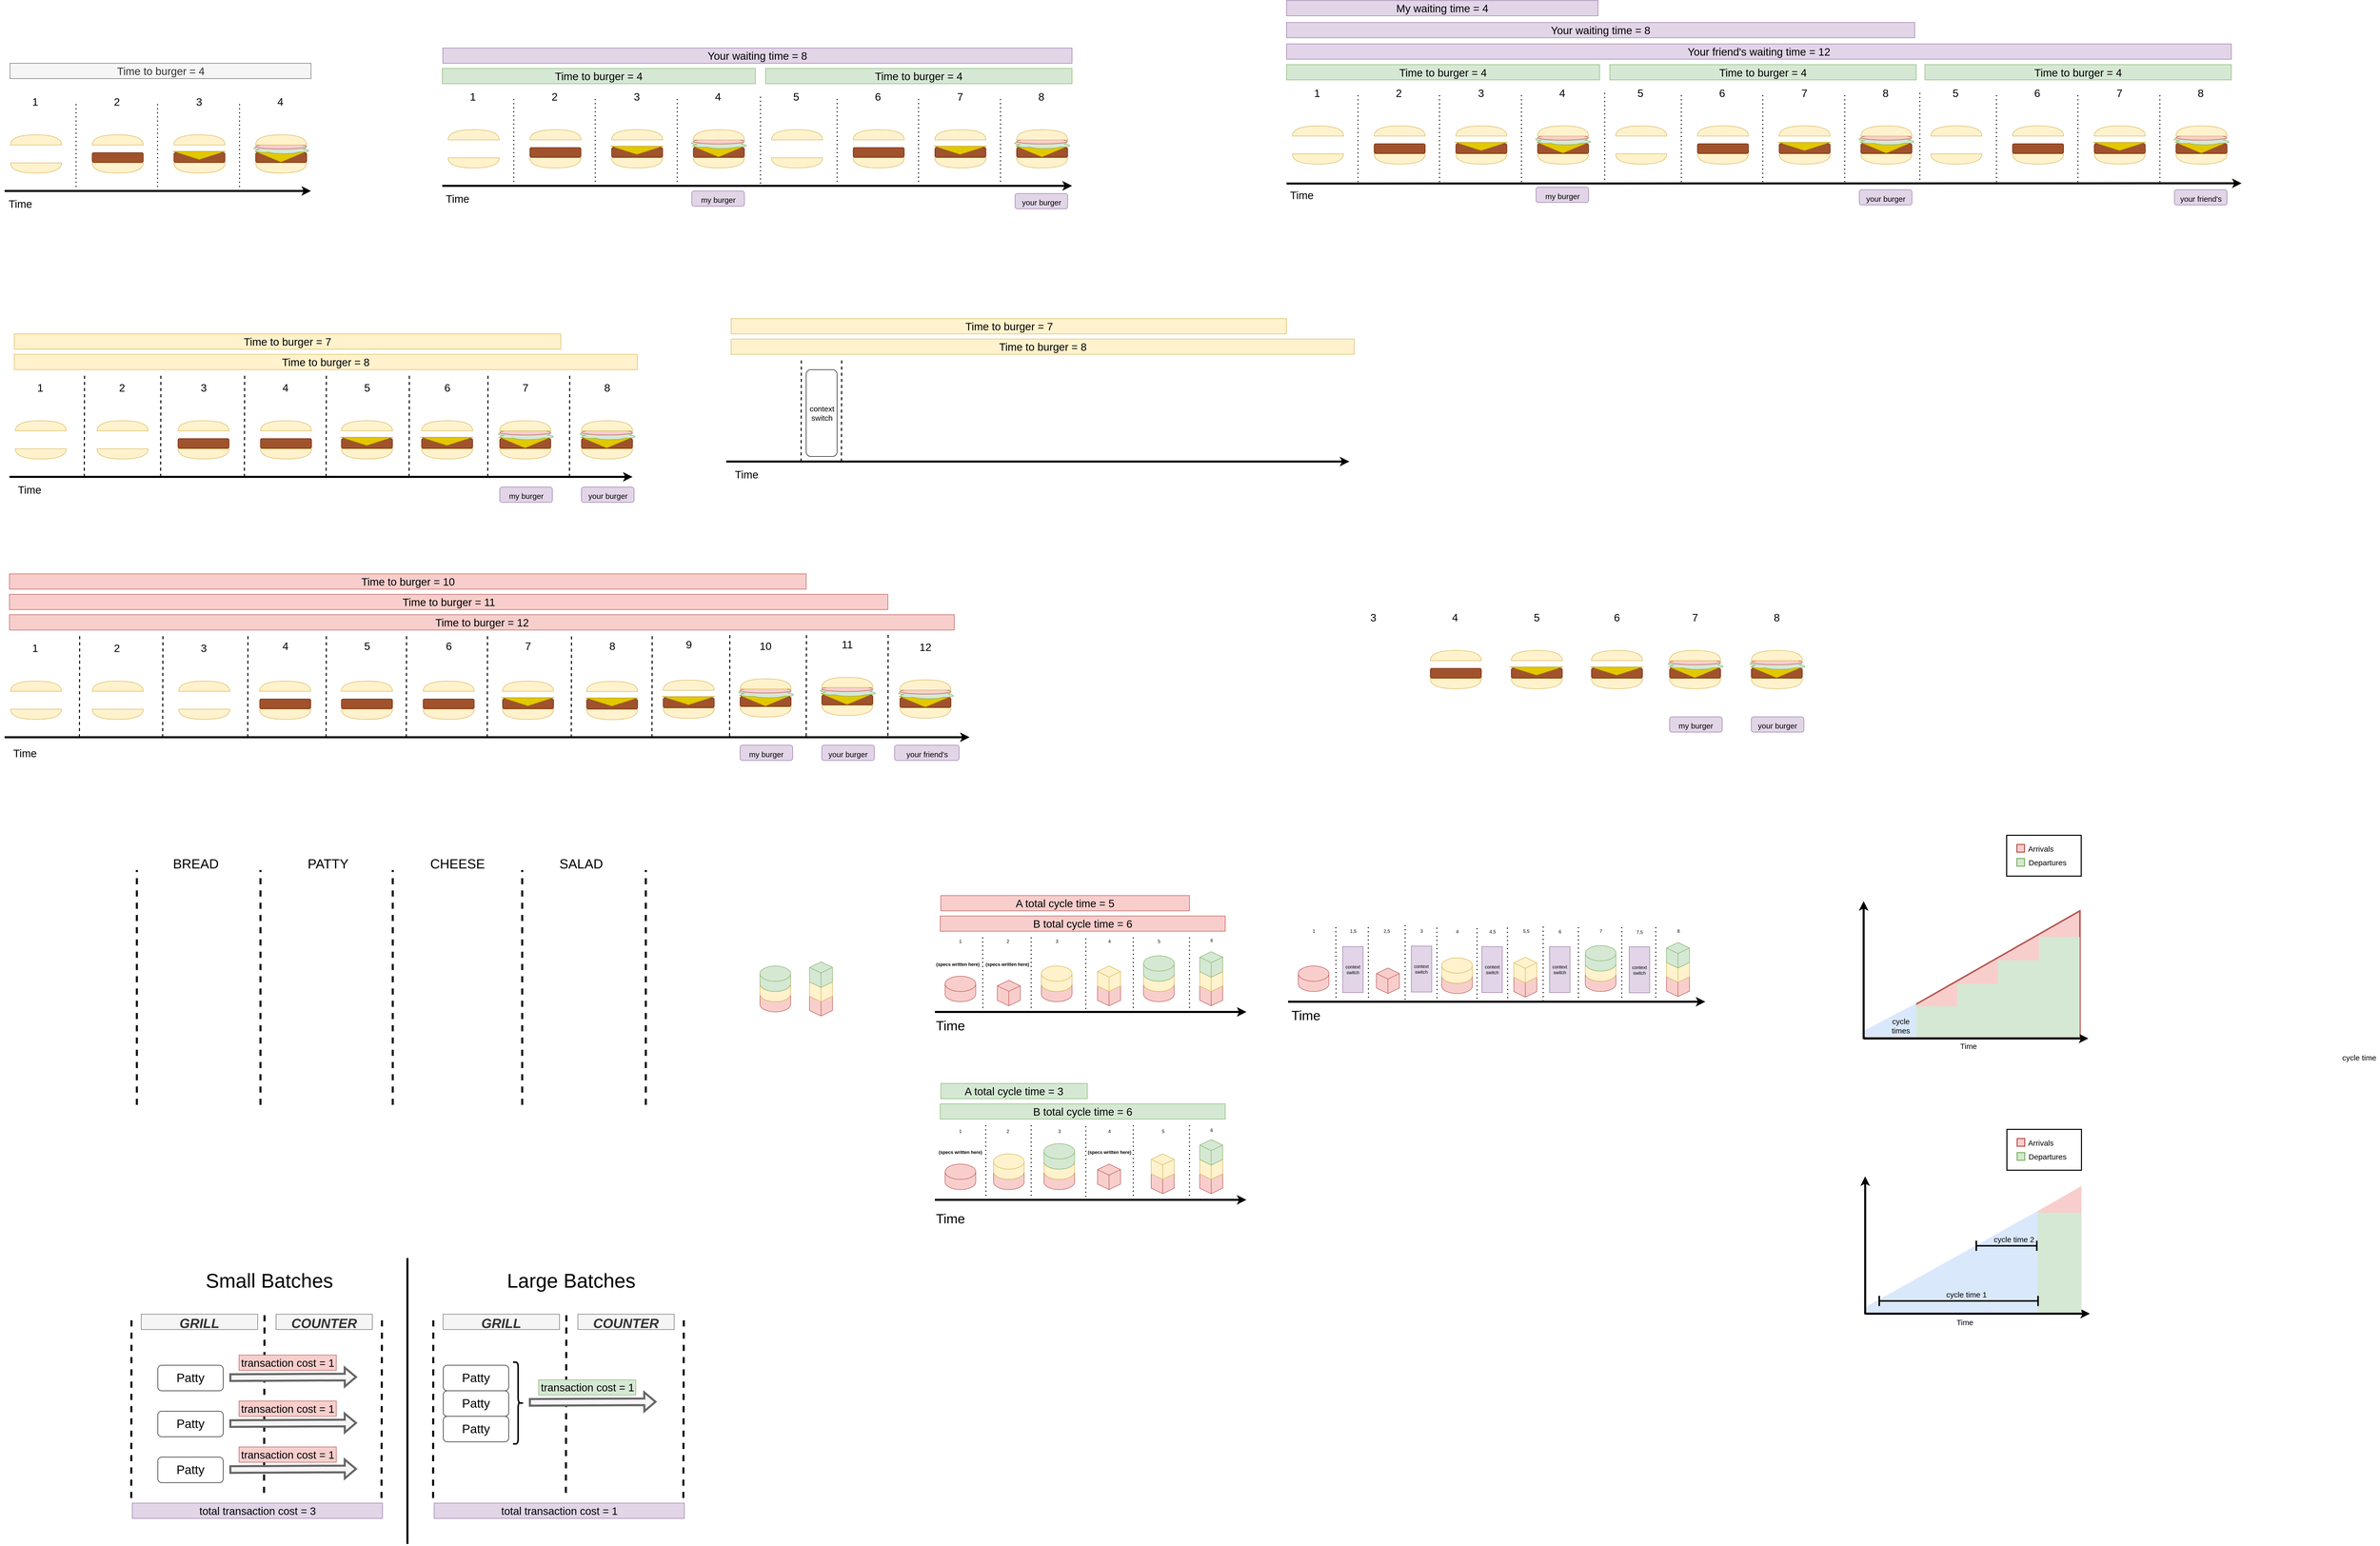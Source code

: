 <mxfile version="20.1.1" type="device"><diagram id="oinyA9kwKgyh5X6zkCJr" name="Page-1"><mxGraphModel dx="1968" dy="2220" grid="1" gridSize="10" guides="1" tooltips="1" connect="1" arrows="1" fold="1" page="1" pageScale="1" pageWidth="827" pageHeight="1169" math="0" shadow="0"><root><mxCell id="0"/><mxCell id="1" parent="0"/><mxCell id="7s6i6Gx0ZMrMpss6RUQW-979" value="" style="rounded=0;whiteSpace=wrap;html=1;fontSize=15;strokeWidth=2;" vertex="1" parent="1"><mxGeometry x="3960" y="1572" width="146" height="80" as="geometry"/></mxCell><mxCell id="7s6i6Gx0ZMrMpss6RUQW-944" value="" style="shape=manualInput;whiteSpace=wrap;html=1;fontSize=24;strokeWidth=3;size=240;fillColor=#f8cecc;strokeColor=none;" vertex="1" parent="1"><mxGeometry x="3685.5" y="2259" width="421" height="249" as="geometry"/></mxCell><mxCell id="7s6i6Gx0ZMrMpss6RUQW-962" value="" style="shape=manualInput;whiteSpace=wrap;html=1;fontSize=24;strokeWidth=3;size=187;fillColor=#dae8fc;strokeColor=none;" vertex="1" parent="1"><mxGeometry x="3685.5" y="2308" width="335" height="199" as="geometry"/></mxCell><mxCell id="7s6i6Gx0ZMrMpss6RUQW-928" value="" style="shape=manualInput;whiteSpace=wrap;html=1;fontSize=24;strokeWidth=3;size=240;fillColor=#f8cecc;strokeColor=#b85450;" vertex="1" parent="1"><mxGeometry x="3682.5" y="1720" width="421" height="249" as="geometry"/></mxCell><mxCell id="7s6i6Gx0ZMrMpss6RUQW-47" value="" style="group" vertex="1" connectable="0" parent="1"><mxGeometry x="520" y="200" width="120" height="95.5" as="geometry"/></mxCell><mxCell id="7s6i6Gx0ZMrMpss6RUQW-21" value="" style="shape=or;whiteSpace=wrap;html=1;rotation=90;fillColor=#fff2cc;strokeColor=#d6b656;" vertex="1" parent="7s6i6Gx0ZMrMpss6RUQW-47"><mxGeometry x="51.5" y="15" width="20" height="100" as="geometry"/></mxCell><mxCell id="7s6i6Gx0ZMrMpss6RUQW-23" value="" style="rounded=1;whiteSpace=wrap;html=1;fillColor=#a0522d;fontColor=#ffffff;strokeColor=#6D1F00;" vertex="1" parent="7s6i6Gx0ZMrMpss6RUQW-47"><mxGeometry x="11.5" y="35" width="100" height="19" as="geometry"/></mxCell><mxCell id="7s6i6Gx0ZMrMpss6RUQW-24" value="" style="triangle;whiteSpace=wrap;html=1;rotation=90;fillColor=#e3c800;fontColor=#000000;strokeColor=#B09500;" vertex="1" parent="7s6i6Gx0ZMrMpss6RUQW-47"><mxGeometry x="50.5" y="-7" width="21" height="100" as="geometry"/></mxCell><mxCell id="7s6i6Gx0ZMrMpss6RUQW-26" value="" style="ellipse;shape=cloud;whiteSpace=wrap;html=1;fillColor=#d5e8d4;strokeColor=#82b366;" vertex="1" parent="7s6i6Gx0ZMrMpss6RUQW-47"><mxGeometry y="18" width="120" height="20" as="geometry"/></mxCell><mxCell id="7s6i6Gx0ZMrMpss6RUQW-28" value="" style="ellipse;whiteSpace=wrap;html=1;fillColor=#f8cecc;strokeColor=#b85450;" vertex="1" parent="7s6i6Gx0ZMrMpss6RUQW-47"><mxGeometry x="11.5" y="18" width="100" height="10" as="geometry"/></mxCell><mxCell id="7s6i6Gx0ZMrMpss6RUQW-22" value="" style="shape=or;whiteSpace=wrap;html=1;rotation=-90;fillColor=#fff2cc;strokeColor=#d6b656;" vertex="1" parent="7s6i6Gx0ZMrMpss6RUQW-47"><mxGeometry x="51.5" y="-40" width="20" height="100" as="geometry"/></mxCell><mxCell id="7s6i6Gx0ZMrMpss6RUQW-76" value="" style="group" vertex="1" connectable="0" parent="1"><mxGeometry x="200" y="200" width="120" height="75" as="geometry"/></mxCell><mxCell id="7s6i6Gx0ZMrMpss6RUQW-77" value="" style="shape=or;whiteSpace=wrap;html=1;rotation=90;fillColor=#fff2cc;strokeColor=#d6b656;" vertex="1" parent="7s6i6Gx0ZMrMpss6RUQW-76"><mxGeometry x="51.5" y="15" width="20" height="100" as="geometry"/></mxCell><mxCell id="7s6i6Gx0ZMrMpss6RUQW-78" value="" style="rounded=1;whiteSpace=wrap;html=1;fillColor=#a0522d;fontColor=#ffffff;strokeColor=#6D1F00;" vertex="1" parent="7s6i6Gx0ZMrMpss6RUQW-76"><mxGeometry x="11.5" y="35" width="100" height="19" as="geometry"/></mxCell><mxCell id="7s6i6Gx0ZMrMpss6RUQW-82" value="" style="shape=or;whiteSpace=wrap;html=1;rotation=-90;fillColor=#fff2cc;strokeColor=#d6b656;" vertex="1" parent="7s6i6Gx0ZMrMpss6RUQW-76"><mxGeometry x="51.5" y="-40" width="20" height="100" as="geometry"/></mxCell><mxCell id="7s6i6Gx0ZMrMpss6RUQW-83" value="" style="group" vertex="1" connectable="0" parent="1"><mxGeometry x="40" y="200" width="120" height="75" as="geometry"/></mxCell><mxCell id="7s6i6Gx0ZMrMpss6RUQW-84" value="" style="shape=or;whiteSpace=wrap;html=1;rotation=90;fillColor=#fff2cc;strokeColor=#d6b656;" vertex="1" parent="7s6i6Gx0ZMrMpss6RUQW-83"><mxGeometry x="51.5" y="15" width="20" height="100" as="geometry"/></mxCell><mxCell id="7s6i6Gx0ZMrMpss6RUQW-89" value="" style="shape=or;whiteSpace=wrap;html=1;rotation=-90;fillColor=#fff2cc;strokeColor=#d6b656;" vertex="1" parent="7s6i6Gx0ZMrMpss6RUQW-83"><mxGeometry x="51.5" y="-40" width="20" height="100" as="geometry"/></mxCell><mxCell id="7s6i6Gx0ZMrMpss6RUQW-90" value="" style="endArrow=classic;html=1;rounded=0;strokeWidth=4;" edge="1" parent="1"><mxGeometry width="50" height="50" relative="1" as="geometry"><mxPoint x="40" y="310" as="sourcePoint"/><mxPoint x="640" y="310" as="targetPoint"/></mxGeometry></mxCell><mxCell id="7s6i6Gx0ZMrMpss6RUQW-91" value="&lt;font style=&quot;font-size: 21px;&quot;&gt;Time&lt;/font&gt;" style="text;html=1;strokeColor=none;fillColor=none;align=center;verticalAlign=middle;whiteSpace=wrap;rounded=0;" vertex="1" parent="1"><mxGeometry x="40.5" y="320" width="60" height="30" as="geometry"/></mxCell><mxCell id="7s6i6Gx0ZMrMpss6RUQW-94" value="" style="endArrow=none;dashed=1;html=1;dashPattern=1 3;strokeWidth=2;rounded=0;fontSize=21;" edge="1" parent="1"><mxGeometry width="50" height="50" relative="1" as="geometry"><mxPoint x="500" y="310" as="sourcePoint"/><mxPoint x="500" y="140" as="targetPoint"/></mxGeometry></mxCell><mxCell id="7s6i6Gx0ZMrMpss6RUQW-70" value="" style="shape=or;whiteSpace=wrap;html=1;rotation=90;fillColor=#fff2cc;strokeColor=#d6b656;" vertex="1" parent="1"><mxGeometry x="411.5" y="215" width="20" height="100" as="geometry"/></mxCell><mxCell id="7s6i6Gx0ZMrMpss6RUQW-71" value="" style="rounded=1;whiteSpace=wrap;html=1;fillColor=#a0522d;fontColor=#ffffff;strokeColor=#6D1F00;" vertex="1" parent="1"><mxGeometry x="371.5" y="235" width="100" height="19" as="geometry"/></mxCell><mxCell id="7s6i6Gx0ZMrMpss6RUQW-72" value="" style="triangle;whiteSpace=wrap;html=1;rotation=90;fillColor=#e3c800;fontColor=#000000;strokeColor=#B09500;" vertex="1" parent="1"><mxGeometry x="413" y="190.5" width="16" height="100" as="geometry"/></mxCell><mxCell id="7s6i6Gx0ZMrMpss6RUQW-75" value="" style="shape=or;whiteSpace=wrap;html=1;rotation=-90;fillColor=#fff2cc;strokeColor=#d6b656;" vertex="1" parent="1"><mxGeometry x="411.5" y="160" width="20" height="100" as="geometry"/></mxCell><mxCell id="7s6i6Gx0ZMrMpss6RUQW-95" value="" style="endArrow=none;dashed=1;html=1;dashPattern=1 3;strokeWidth=2;rounded=0;fontSize=21;" edge="1" parent="1"><mxGeometry width="50" height="50" relative="1" as="geometry"><mxPoint x="339.5" y="310" as="sourcePoint"/><mxPoint x="339.5" y="140" as="targetPoint"/></mxGeometry></mxCell><mxCell id="7s6i6Gx0ZMrMpss6RUQW-96" value="" style="endArrow=none;dashed=1;html=1;dashPattern=1 3;strokeWidth=2;rounded=0;fontSize=21;" edge="1" parent="1"><mxGeometry width="50" height="50" relative="1" as="geometry"><mxPoint x="180" y="310" as="sourcePoint"/><mxPoint x="180" y="140" as="targetPoint"/></mxGeometry></mxCell><mxCell id="7s6i6Gx0ZMrMpss6RUQW-97" value="Time to burger = 4" style="text;html=1;strokeColor=#666666;fillColor=#f5f5f5;align=center;verticalAlign=middle;whiteSpace=wrap;rounded=0;fontSize=21;fontColor=#333333;" vertex="1" parent="1"><mxGeometry x="50.5" y="60" width="589.5" height="30" as="geometry"/></mxCell><mxCell id="7s6i6Gx0ZMrMpss6RUQW-98" value="1" style="text;html=1;strokeColor=none;fillColor=none;align=center;verticalAlign=middle;whiteSpace=wrap;rounded=0;fontSize=21;" vertex="1" parent="1"><mxGeometry x="70" y="120" width="60" height="30" as="geometry"/></mxCell><mxCell id="7s6i6Gx0ZMrMpss6RUQW-99" value="2" style="text;html=1;strokeColor=none;fillColor=none;align=center;verticalAlign=middle;whiteSpace=wrap;rounded=0;fontSize=21;" vertex="1" parent="1"><mxGeometry x="230" y="120" width="60" height="30" as="geometry"/></mxCell><mxCell id="7s6i6Gx0ZMrMpss6RUQW-100" value="3" style="text;html=1;strokeColor=none;fillColor=none;align=center;verticalAlign=middle;whiteSpace=wrap;rounded=0;fontSize=21;" vertex="1" parent="1"><mxGeometry x="391" y="120" width="60" height="30" as="geometry"/></mxCell><mxCell id="7s6i6Gx0ZMrMpss6RUQW-101" value="4" style="text;html=1;strokeColor=none;fillColor=none;align=center;verticalAlign=middle;whiteSpace=wrap;rounded=0;fontSize=21;" vertex="1" parent="1"><mxGeometry x="550" y="120" width="60" height="30" as="geometry"/></mxCell><mxCell id="7s6i6Gx0ZMrMpss6RUQW-141" value="" style="group" vertex="1" connectable="0" parent="1"><mxGeometry x="49.5" y="760" width="120" height="75" as="geometry"/></mxCell><mxCell id="7s6i6Gx0ZMrMpss6RUQW-142" value="" style="shape=or;whiteSpace=wrap;html=1;rotation=90;fillColor=#fff2cc;strokeColor=#d6b656;" vertex="1" parent="7s6i6Gx0ZMrMpss6RUQW-141"><mxGeometry x="51.5" y="15" width="20" height="100" as="geometry"/></mxCell><mxCell id="7s6i6Gx0ZMrMpss6RUQW-143" value="" style="shape=or;whiteSpace=wrap;html=1;rotation=-90;fillColor=#fff2cc;strokeColor=#d6b656;" vertex="1" parent="7s6i6Gx0ZMrMpss6RUQW-141"><mxGeometry x="51.5" y="-40" width="20" height="100" as="geometry"/></mxCell><mxCell id="7s6i6Gx0ZMrMpss6RUQW-144" value="" style="endArrow=classic;html=1;rounded=0;strokeWidth=4;" edge="1" parent="1"><mxGeometry width="50" height="50" relative="1" as="geometry"><mxPoint x="49.5" y="870" as="sourcePoint"/><mxPoint x="1269.5" y="870" as="targetPoint"/></mxGeometry></mxCell><mxCell id="7s6i6Gx0ZMrMpss6RUQW-145" value="&lt;font style=&quot;font-size: 21px;&quot;&gt;Time&lt;/font&gt;" style="text;html=1;strokeColor=none;fillColor=none;align=center;verticalAlign=middle;whiteSpace=wrap;rounded=0;" vertex="1" parent="1"><mxGeometry x="59" y="880" width="60" height="30" as="geometry"/></mxCell><mxCell id="7s6i6Gx0ZMrMpss6RUQW-146" value="" style="endArrow=none;dashed=1;html=1;strokeWidth=2;rounded=0;fontSize=21;" edge="1" parent="1"><mxGeometry width="50" height="50" relative="1" as="geometry"><mxPoint x="509.5" y="870" as="sourcePoint"/><mxPoint x="510" y="670" as="targetPoint"/></mxGeometry></mxCell><mxCell id="7s6i6Gx0ZMrMpss6RUQW-153" value="Time to burger = 7" style="text;html=1;strokeColor=#d6b656;fillColor=#fff2cc;align=center;verticalAlign=middle;whiteSpace=wrap;rounded=0;fontSize=21;" vertex="1" parent="1"><mxGeometry x="59" y="590" width="1070" height="30" as="geometry"/></mxCell><mxCell id="7s6i6Gx0ZMrMpss6RUQW-154" value="1" style="text;html=1;strokeColor=none;fillColor=none;align=center;verticalAlign=middle;whiteSpace=wrap;rounded=0;fontSize=21;" vertex="1" parent="1"><mxGeometry x="79.5" y="680" width="60" height="30" as="geometry"/></mxCell><mxCell id="7s6i6Gx0ZMrMpss6RUQW-155" value="2" style="text;html=1;strokeColor=none;fillColor=none;align=center;verticalAlign=middle;whiteSpace=wrap;rounded=0;fontSize=21;" vertex="1" parent="1"><mxGeometry x="239.5" y="680" width="60" height="30" as="geometry"/></mxCell><mxCell id="7s6i6Gx0ZMrMpss6RUQW-158" value="" style="group" vertex="1" connectable="0" parent="1"><mxGeometry x="369.5" y="760" width="120" height="75" as="geometry"/></mxCell><mxCell id="7s6i6Gx0ZMrMpss6RUQW-159" value="" style="shape=or;whiteSpace=wrap;html=1;rotation=90;fillColor=#fff2cc;strokeColor=#d6b656;" vertex="1" parent="7s6i6Gx0ZMrMpss6RUQW-158"><mxGeometry x="50" y="15" width="20" height="100" as="geometry"/></mxCell><mxCell id="7s6i6Gx0ZMrMpss6RUQW-160" value="" style="rounded=1;whiteSpace=wrap;html=1;fillColor=#a0522d;fontColor=#ffffff;strokeColor=#6D1F00;" vertex="1" parent="7s6i6Gx0ZMrMpss6RUQW-158"><mxGeometry x="10" y="35" width="100" height="19" as="geometry"/></mxCell><mxCell id="7s6i6Gx0ZMrMpss6RUQW-161" value="" style="shape=or;whiteSpace=wrap;html=1;rotation=-90;fillColor=#fff2cc;strokeColor=#d6b656;" vertex="1" parent="7s6i6Gx0ZMrMpss6RUQW-158"><mxGeometry x="50" y="-40" width="20" height="100" as="geometry"/></mxCell><mxCell id="7s6i6Gx0ZMrMpss6RUQW-162" value="3" style="text;html=1;strokeColor=none;fillColor=none;align=center;verticalAlign=middle;whiteSpace=wrap;rounded=0;fontSize=21;" vertex="1" parent="1"><mxGeometry x="399.5" y="680" width="60" height="30" as="geometry"/></mxCell><mxCell id="7s6i6Gx0ZMrMpss6RUQW-163" value="" style="group" vertex="1" connectable="0" parent="1"><mxGeometry x="529.5" y="760" width="120" height="75" as="geometry"/></mxCell><mxCell id="7s6i6Gx0ZMrMpss6RUQW-164" value="" style="shape=or;whiteSpace=wrap;html=1;rotation=90;fillColor=#fff2cc;strokeColor=#d6b656;" vertex="1" parent="7s6i6Gx0ZMrMpss6RUQW-163"><mxGeometry x="51.5" y="15" width="20" height="100" as="geometry"/></mxCell><mxCell id="7s6i6Gx0ZMrMpss6RUQW-165" value="" style="rounded=1;whiteSpace=wrap;html=1;fillColor=#a0522d;fontColor=#ffffff;strokeColor=#6D1F00;" vertex="1" parent="7s6i6Gx0ZMrMpss6RUQW-163"><mxGeometry x="11.5" y="35" width="100" height="19" as="geometry"/></mxCell><mxCell id="7s6i6Gx0ZMrMpss6RUQW-166" value="" style="shape=or;whiteSpace=wrap;html=1;rotation=-90;fillColor=#fff2cc;strokeColor=#d6b656;" vertex="1" parent="7s6i6Gx0ZMrMpss6RUQW-163"><mxGeometry x="51.5" y="-40" width="20" height="100" as="geometry"/></mxCell><mxCell id="7s6i6Gx0ZMrMpss6RUQW-167" value="4" style="text;html=1;strokeColor=none;fillColor=none;align=center;verticalAlign=middle;whiteSpace=wrap;rounded=0;fontSize=21;" vertex="1" parent="1"><mxGeometry x="559.5" y="680" width="60" height="30" as="geometry"/></mxCell><mxCell id="7s6i6Gx0ZMrMpss6RUQW-168" value="" style="group" vertex="1" connectable="0" parent="1"><mxGeometry x="209.5" y="760" width="120" height="75" as="geometry"/></mxCell><mxCell id="7s6i6Gx0ZMrMpss6RUQW-169" value="" style="shape=or;whiteSpace=wrap;html=1;rotation=90;fillColor=#fff2cc;strokeColor=#d6b656;" vertex="1" parent="7s6i6Gx0ZMrMpss6RUQW-168"><mxGeometry x="51.5" y="15" width="20" height="100" as="geometry"/></mxCell><mxCell id="7s6i6Gx0ZMrMpss6RUQW-170" value="" style="shape=or;whiteSpace=wrap;html=1;rotation=-90;fillColor=#fff2cc;strokeColor=#d6b656;" vertex="1" parent="7s6i6Gx0ZMrMpss6RUQW-168"><mxGeometry x="51.5" y="-40" width="20" height="100" as="geometry"/></mxCell><mxCell id="7s6i6Gx0ZMrMpss6RUQW-172" value="" style="shape=or;whiteSpace=wrap;html=1;rotation=90;fillColor=#fff2cc;strokeColor=#d6b656;" vertex="1" parent="1"><mxGeometry x="739.5" y="775" width="20" height="100" as="geometry"/></mxCell><mxCell id="7s6i6Gx0ZMrMpss6RUQW-173" value="" style="rounded=1;whiteSpace=wrap;html=1;fillColor=#a0522d;fontColor=#ffffff;strokeColor=#6D1F00;" vertex="1" parent="1"><mxGeometry x="699.5" y="795" width="100" height="19" as="geometry"/></mxCell><mxCell id="7s6i6Gx0ZMrMpss6RUQW-174" value="" style="triangle;whiteSpace=wrap;html=1;rotation=90;fillColor=#e3c800;fontColor=#000000;strokeColor=#B09500;" vertex="1" parent="1"><mxGeometry x="741" y="750.5" width="16" height="100" as="geometry"/></mxCell><mxCell id="7s6i6Gx0ZMrMpss6RUQW-175" value="" style="shape=or;whiteSpace=wrap;html=1;rotation=-90;fillColor=#fff2cc;strokeColor=#d6b656;" vertex="1" parent="1"><mxGeometry x="739.5" y="720" width="20" height="100" as="geometry"/></mxCell><mxCell id="7s6i6Gx0ZMrMpss6RUQW-180" value="" style="endArrow=none;dashed=1;html=1;strokeWidth=2;rounded=0;fontSize=21;" edge="1" parent="1"><mxGeometry width="50" height="50" relative="1" as="geometry"><mxPoint x="669.5" y="870" as="sourcePoint"/><mxPoint x="670" y="670" as="targetPoint"/></mxGeometry></mxCell><mxCell id="7s6i6Gx0ZMrMpss6RUQW-181" value="5" style="text;html=1;strokeColor=none;fillColor=none;align=center;verticalAlign=middle;whiteSpace=wrap;rounded=0;fontSize=21;" vertex="1" parent="1"><mxGeometry x="719.5" y="680" width="60" height="30" as="geometry"/></mxCell><mxCell id="7s6i6Gx0ZMrMpss6RUQW-188" value="" style="shape=or;whiteSpace=wrap;html=1;rotation=90;fillColor=#fff2cc;strokeColor=#d6b656;" vertex="1" parent="1"><mxGeometry x="896.5" y="775" width="20" height="100" as="geometry"/></mxCell><mxCell id="7s6i6Gx0ZMrMpss6RUQW-189" value="" style="rounded=1;whiteSpace=wrap;html=1;fillColor=#a0522d;fontColor=#ffffff;strokeColor=#6D1F00;" vertex="1" parent="1"><mxGeometry x="856.5" y="795" width="100" height="19" as="geometry"/></mxCell><mxCell id="7s6i6Gx0ZMrMpss6RUQW-190" value="" style="triangle;whiteSpace=wrap;html=1;rotation=90;fillColor=#e3c800;fontColor=#000000;strokeColor=#B09500;" vertex="1" parent="1"><mxGeometry x="898" y="750.5" width="16" height="100" as="geometry"/></mxCell><mxCell id="7s6i6Gx0ZMrMpss6RUQW-191" value="" style="shape=or;whiteSpace=wrap;html=1;rotation=-90;fillColor=#fff2cc;strokeColor=#d6b656;" vertex="1" parent="1"><mxGeometry x="896.5" y="720" width="20" height="100" as="geometry"/></mxCell><mxCell id="7s6i6Gx0ZMrMpss6RUQW-193" value="6" style="text;html=1;strokeColor=none;fillColor=none;align=center;verticalAlign=middle;whiteSpace=wrap;rounded=0;fontSize=21;" vertex="1" parent="1"><mxGeometry x="876.5" y="680" width="60" height="30" as="geometry"/></mxCell><mxCell id="7s6i6Gx0ZMrMpss6RUQW-194" value="" style="shape=or;whiteSpace=wrap;html=1;rotation=90;fillColor=#fff2cc;strokeColor=#d6b656;" vertex="1" parent="1"><mxGeometry x="1049.5" y="775" width="20" height="100" as="geometry"/></mxCell><mxCell id="7s6i6Gx0ZMrMpss6RUQW-195" value="" style="rounded=1;whiteSpace=wrap;html=1;fillColor=#a0522d;fontColor=#ffffff;strokeColor=#6D1F00;" vertex="1" parent="1"><mxGeometry x="1009.5" y="795" width="100" height="19" as="geometry"/></mxCell><mxCell id="7s6i6Gx0ZMrMpss6RUQW-196" value="" style="triangle;whiteSpace=wrap;html=1;rotation=90;fillColor=#e3c800;fontColor=#000000;strokeColor=#B09500;" vertex="1" parent="1"><mxGeometry x="1048.5" y="753" width="21" height="100" as="geometry"/></mxCell><mxCell id="7s6i6Gx0ZMrMpss6RUQW-197" value="" style="ellipse;shape=cloud;whiteSpace=wrap;html=1;fillColor=#d5e8d4;strokeColor=#82b366;" vertex="1" parent="1"><mxGeometry x="999" y="778" width="120" height="20" as="geometry"/></mxCell><mxCell id="7s6i6Gx0ZMrMpss6RUQW-198" value="" style="ellipse;whiteSpace=wrap;html=1;fillColor=#f8cecc;strokeColor=#b85450;" vertex="1" parent="1"><mxGeometry x="1009.5" y="778" width="100" height="10" as="geometry"/></mxCell><mxCell id="7s6i6Gx0ZMrMpss6RUQW-199" value="" style="shape=or;whiteSpace=wrap;html=1;rotation=-90;fillColor=#fff2cc;strokeColor=#d6b656;" vertex="1" parent="1"><mxGeometry x="1049.5" y="720" width="20" height="100" as="geometry"/></mxCell><mxCell id="7s6i6Gx0ZMrMpss6RUQW-200" value="7" style="text;html=1;strokeColor=none;fillColor=none;align=center;verticalAlign=middle;whiteSpace=wrap;rounded=0;fontSize=21;" vertex="1" parent="1"><mxGeometry x="1029.5" y="680" width="60" height="30" as="geometry"/></mxCell><mxCell id="7s6i6Gx0ZMrMpss6RUQW-202" value="" style="shape=or;whiteSpace=wrap;html=1;rotation=90;fillColor=#fff2cc;strokeColor=#d6b656;" vertex="1" parent="1"><mxGeometry x="1209.5" y="775" width="20" height="100" as="geometry"/></mxCell><mxCell id="7s6i6Gx0ZMrMpss6RUQW-203" value="" style="rounded=1;whiteSpace=wrap;html=1;fillColor=#a0522d;fontColor=#ffffff;strokeColor=#6D1F00;" vertex="1" parent="1"><mxGeometry x="1169.5" y="795" width="100" height="19" as="geometry"/></mxCell><mxCell id="7s6i6Gx0ZMrMpss6RUQW-204" value="" style="triangle;whiteSpace=wrap;html=1;rotation=90;fillColor=#e3c800;fontColor=#000000;strokeColor=#B09500;" vertex="1" parent="1"><mxGeometry x="1208.5" y="753" width="21" height="100" as="geometry"/></mxCell><mxCell id="7s6i6Gx0ZMrMpss6RUQW-205" value="" style="ellipse;shape=cloud;whiteSpace=wrap;html=1;fillColor=#d5e8d4;strokeColor=#82b366;" vertex="1" parent="1"><mxGeometry x="1159" y="778" width="120" height="20" as="geometry"/></mxCell><mxCell id="7s6i6Gx0ZMrMpss6RUQW-206" value="" style="ellipse;whiteSpace=wrap;html=1;fillColor=#f8cecc;strokeColor=#b85450;" vertex="1" parent="1"><mxGeometry x="1169.5" y="778" width="100" height="10" as="geometry"/></mxCell><mxCell id="7s6i6Gx0ZMrMpss6RUQW-207" value="" style="shape=or;whiteSpace=wrap;html=1;rotation=-90;fillColor=#fff2cc;strokeColor=#d6b656;" vertex="1" parent="1"><mxGeometry x="1209.5" y="720" width="20" height="100" as="geometry"/></mxCell><mxCell id="7s6i6Gx0ZMrMpss6RUQW-208" value="8" style="text;html=1;strokeColor=none;fillColor=none;align=center;verticalAlign=middle;whiteSpace=wrap;rounded=0;fontSize=21;" vertex="1" parent="1"><mxGeometry x="1189.5" y="680" width="60" height="30" as="geometry"/></mxCell><mxCell id="7s6i6Gx0ZMrMpss6RUQW-210" value="" style="group" vertex="1" connectable="0" parent="1"><mxGeometry x="1377" y="190" width="120" height="95.5" as="geometry"/></mxCell><mxCell id="7s6i6Gx0ZMrMpss6RUQW-211" value="" style="shape=or;whiteSpace=wrap;html=1;rotation=90;fillColor=#fff2cc;strokeColor=#d6b656;" vertex="1" parent="7s6i6Gx0ZMrMpss6RUQW-210"><mxGeometry x="51.5" y="15" width="20" height="100" as="geometry"/></mxCell><mxCell id="7s6i6Gx0ZMrMpss6RUQW-212" value="" style="rounded=1;whiteSpace=wrap;html=1;fillColor=#a0522d;fontColor=#ffffff;strokeColor=#6D1F00;" vertex="1" parent="7s6i6Gx0ZMrMpss6RUQW-210"><mxGeometry x="11.5" y="35" width="100" height="19" as="geometry"/></mxCell><mxCell id="7s6i6Gx0ZMrMpss6RUQW-213" value="" style="triangle;whiteSpace=wrap;html=1;rotation=90;fillColor=#e3c800;fontColor=#000000;strokeColor=#B09500;" vertex="1" parent="7s6i6Gx0ZMrMpss6RUQW-210"><mxGeometry x="50.5" y="-7" width="21" height="100" as="geometry"/></mxCell><mxCell id="7s6i6Gx0ZMrMpss6RUQW-214" value="" style="ellipse;shape=cloud;whiteSpace=wrap;html=1;fillColor=#d5e8d4;strokeColor=#82b366;" vertex="1" parent="7s6i6Gx0ZMrMpss6RUQW-210"><mxGeometry y="18" width="120" height="20" as="geometry"/></mxCell><mxCell id="7s6i6Gx0ZMrMpss6RUQW-215" value="" style="ellipse;whiteSpace=wrap;html=1;fillColor=#f8cecc;strokeColor=#b85450;" vertex="1" parent="7s6i6Gx0ZMrMpss6RUQW-210"><mxGeometry x="11.5" y="18" width="100" height="10" as="geometry"/></mxCell><mxCell id="7s6i6Gx0ZMrMpss6RUQW-216" value="" style="shape=or;whiteSpace=wrap;html=1;rotation=-90;fillColor=#fff2cc;strokeColor=#d6b656;" vertex="1" parent="7s6i6Gx0ZMrMpss6RUQW-210"><mxGeometry x="51.5" y="-40" width="20" height="100" as="geometry"/></mxCell><mxCell id="7s6i6Gx0ZMrMpss6RUQW-217" value="" style="group" vertex="1" connectable="0" parent="1"><mxGeometry x="1057" y="190" width="120" height="75" as="geometry"/></mxCell><mxCell id="7s6i6Gx0ZMrMpss6RUQW-218" value="" style="shape=or;whiteSpace=wrap;html=1;rotation=90;fillColor=#fff2cc;strokeColor=#d6b656;" vertex="1" parent="7s6i6Gx0ZMrMpss6RUQW-217"><mxGeometry x="51.5" y="15" width="20" height="100" as="geometry"/></mxCell><mxCell id="7s6i6Gx0ZMrMpss6RUQW-219" value="" style="rounded=1;whiteSpace=wrap;html=1;fillColor=#a0522d;fontColor=#ffffff;strokeColor=#6D1F00;" vertex="1" parent="7s6i6Gx0ZMrMpss6RUQW-217"><mxGeometry x="11.5" y="35" width="100" height="19" as="geometry"/></mxCell><mxCell id="7s6i6Gx0ZMrMpss6RUQW-220" value="" style="shape=or;whiteSpace=wrap;html=1;rotation=-90;fillColor=#fff2cc;strokeColor=#d6b656;" vertex="1" parent="7s6i6Gx0ZMrMpss6RUQW-217"><mxGeometry x="51.5" y="-40" width="20" height="100" as="geometry"/></mxCell><mxCell id="7s6i6Gx0ZMrMpss6RUQW-221" value="" style="group" vertex="1" connectable="0" parent="1"><mxGeometry x="897" y="190" width="120" height="75" as="geometry"/></mxCell><mxCell id="7s6i6Gx0ZMrMpss6RUQW-222" value="" style="shape=or;whiteSpace=wrap;html=1;rotation=90;fillColor=#fff2cc;strokeColor=#d6b656;" vertex="1" parent="7s6i6Gx0ZMrMpss6RUQW-221"><mxGeometry x="51.5" y="15" width="20" height="100" as="geometry"/></mxCell><mxCell id="7s6i6Gx0ZMrMpss6RUQW-223" value="" style="shape=or;whiteSpace=wrap;html=1;rotation=-90;fillColor=#fff2cc;strokeColor=#d6b656;" vertex="1" parent="7s6i6Gx0ZMrMpss6RUQW-221"><mxGeometry x="51.5" y="-40" width="20" height="100" as="geometry"/></mxCell><mxCell id="7s6i6Gx0ZMrMpss6RUQW-224" value="" style="endArrow=classic;html=1;rounded=0;strokeWidth=4;" edge="1" parent="1"><mxGeometry width="50" height="50" relative="1" as="geometry"><mxPoint x="897" y="300" as="sourcePoint"/><mxPoint x="2130" y="300" as="targetPoint"/></mxGeometry></mxCell><mxCell id="7s6i6Gx0ZMrMpss6RUQW-225" value="&lt;font style=&quot;font-size: 21px;&quot;&gt;Time&lt;/font&gt;" style="text;html=1;strokeColor=none;fillColor=none;align=center;verticalAlign=middle;whiteSpace=wrap;rounded=0;" vertex="1" parent="1"><mxGeometry x="897" y="310" width="60" height="30" as="geometry"/></mxCell><mxCell id="7s6i6Gx0ZMrMpss6RUQW-226" value="" style="endArrow=none;dashed=1;html=1;dashPattern=1 3;strokeWidth=2;rounded=0;fontSize=21;" edge="1" parent="1"><mxGeometry width="50" height="50" relative="1" as="geometry"><mxPoint x="1357" y="300" as="sourcePoint"/><mxPoint x="1357" y="130" as="targetPoint"/></mxGeometry></mxCell><mxCell id="7s6i6Gx0ZMrMpss6RUQW-227" value="" style="shape=or;whiteSpace=wrap;html=1;rotation=90;fillColor=#fff2cc;strokeColor=#d6b656;" vertex="1" parent="1"><mxGeometry x="1268.5" y="205" width="20" height="100" as="geometry"/></mxCell><mxCell id="7s6i6Gx0ZMrMpss6RUQW-228" value="" style="rounded=1;whiteSpace=wrap;html=1;fillColor=#a0522d;fontColor=#ffffff;strokeColor=#6D1F00;" vertex="1" parent="1"><mxGeometry x="1228.5" y="225" width="100" height="19" as="geometry"/></mxCell><mxCell id="7s6i6Gx0ZMrMpss6RUQW-229" value="" style="triangle;whiteSpace=wrap;html=1;rotation=90;fillColor=#e3c800;fontColor=#000000;strokeColor=#B09500;" vertex="1" parent="1"><mxGeometry x="1270" y="180.5" width="16" height="100" as="geometry"/></mxCell><mxCell id="7s6i6Gx0ZMrMpss6RUQW-230" value="" style="shape=or;whiteSpace=wrap;html=1;rotation=-90;fillColor=#fff2cc;strokeColor=#d6b656;" vertex="1" parent="1"><mxGeometry x="1268.5" y="150" width="20" height="100" as="geometry"/></mxCell><mxCell id="7s6i6Gx0ZMrMpss6RUQW-231" value="" style="endArrow=none;dashed=1;html=1;dashPattern=1 3;strokeWidth=2;rounded=0;fontSize=21;" edge="1" parent="1"><mxGeometry width="50" height="50" relative="1" as="geometry"><mxPoint x="1196.5" y="300" as="sourcePoint"/><mxPoint x="1196.5" y="130" as="targetPoint"/></mxGeometry></mxCell><mxCell id="7s6i6Gx0ZMrMpss6RUQW-232" value="" style="endArrow=none;dashed=1;html=1;dashPattern=1 3;strokeWidth=2;rounded=0;fontSize=21;" edge="1" parent="1"><mxGeometry width="50" height="50" relative="1" as="geometry"><mxPoint x="1037" y="300" as="sourcePoint"/><mxPoint x="1037" y="130" as="targetPoint"/></mxGeometry></mxCell><mxCell id="7s6i6Gx0ZMrMpss6RUQW-233" value="Time to burger = 4" style="text;html=1;strokeColor=#82b366;fillColor=#d5e8d4;align=center;verticalAlign=middle;whiteSpace=wrap;rounded=0;fontSize=21;" vertex="1" parent="1"><mxGeometry x="897" y="70" width="613" height="30" as="geometry"/></mxCell><mxCell id="7s6i6Gx0ZMrMpss6RUQW-234" value="1" style="text;html=1;strokeColor=none;fillColor=none;align=center;verticalAlign=middle;whiteSpace=wrap;rounded=0;fontSize=21;" vertex="1" parent="1"><mxGeometry x="927" y="110" width="60" height="30" as="geometry"/></mxCell><mxCell id="7s6i6Gx0ZMrMpss6RUQW-235" value="2" style="text;html=1;strokeColor=none;fillColor=none;align=center;verticalAlign=middle;whiteSpace=wrap;rounded=0;fontSize=21;" vertex="1" parent="1"><mxGeometry x="1087" y="110" width="60" height="30" as="geometry"/></mxCell><mxCell id="7s6i6Gx0ZMrMpss6RUQW-236" value="3" style="text;html=1;strokeColor=none;fillColor=none;align=center;verticalAlign=middle;whiteSpace=wrap;rounded=0;fontSize=21;" vertex="1" parent="1"><mxGeometry x="1248" y="110" width="60" height="30" as="geometry"/></mxCell><mxCell id="7s6i6Gx0ZMrMpss6RUQW-237" value="4" style="text;html=1;strokeColor=none;fillColor=none;align=center;verticalAlign=middle;whiteSpace=wrap;rounded=0;fontSize=21;" vertex="1" parent="1"><mxGeometry x="1407" y="110" width="60" height="30" as="geometry"/></mxCell><mxCell id="7s6i6Gx0ZMrMpss6RUQW-238" value="" style="group" vertex="1" connectable="0" parent="1"><mxGeometry x="2010" y="190" width="120" height="95.5" as="geometry"/></mxCell><mxCell id="7s6i6Gx0ZMrMpss6RUQW-239" value="" style="shape=or;whiteSpace=wrap;html=1;rotation=90;fillColor=#fff2cc;strokeColor=#d6b656;" vertex="1" parent="7s6i6Gx0ZMrMpss6RUQW-238"><mxGeometry x="51.5" y="15" width="20" height="100" as="geometry"/></mxCell><mxCell id="7s6i6Gx0ZMrMpss6RUQW-240" value="" style="rounded=1;whiteSpace=wrap;html=1;fillColor=#a0522d;fontColor=#ffffff;strokeColor=#6D1F00;" vertex="1" parent="7s6i6Gx0ZMrMpss6RUQW-238"><mxGeometry x="11.5" y="35" width="100" height="19" as="geometry"/></mxCell><mxCell id="7s6i6Gx0ZMrMpss6RUQW-241" value="" style="triangle;whiteSpace=wrap;html=1;rotation=90;fillColor=#e3c800;fontColor=#000000;strokeColor=#B09500;" vertex="1" parent="7s6i6Gx0ZMrMpss6RUQW-238"><mxGeometry x="50.5" y="-7" width="21" height="100" as="geometry"/></mxCell><mxCell id="7s6i6Gx0ZMrMpss6RUQW-242" value="" style="ellipse;shape=cloud;whiteSpace=wrap;html=1;fillColor=#d5e8d4;strokeColor=#82b366;" vertex="1" parent="7s6i6Gx0ZMrMpss6RUQW-238"><mxGeometry y="18" width="120" height="20" as="geometry"/></mxCell><mxCell id="7s6i6Gx0ZMrMpss6RUQW-243" value="" style="ellipse;whiteSpace=wrap;html=1;fillColor=#f8cecc;strokeColor=#b85450;" vertex="1" parent="7s6i6Gx0ZMrMpss6RUQW-238"><mxGeometry x="11.5" y="18" width="100" height="10" as="geometry"/></mxCell><mxCell id="7s6i6Gx0ZMrMpss6RUQW-244" value="" style="shape=or;whiteSpace=wrap;html=1;rotation=-90;fillColor=#fff2cc;strokeColor=#d6b656;" vertex="1" parent="7s6i6Gx0ZMrMpss6RUQW-238"><mxGeometry x="51.5" y="-40" width="20" height="100" as="geometry"/></mxCell><mxCell id="7s6i6Gx0ZMrMpss6RUQW-245" value="" style="group" vertex="1" connectable="0" parent="1"><mxGeometry x="1690" y="190" width="120" height="75" as="geometry"/></mxCell><mxCell id="7s6i6Gx0ZMrMpss6RUQW-246" value="" style="shape=or;whiteSpace=wrap;html=1;rotation=90;fillColor=#fff2cc;strokeColor=#d6b656;" vertex="1" parent="7s6i6Gx0ZMrMpss6RUQW-245"><mxGeometry x="51.5" y="15" width="20" height="100" as="geometry"/></mxCell><mxCell id="7s6i6Gx0ZMrMpss6RUQW-247" value="" style="rounded=1;whiteSpace=wrap;html=1;fillColor=#a0522d;fontColor=#ffffff;strokeColor=#6D1F00;" vertex="1" parent="7s6i6Gx0ZMrMpss6RUQW-245"><mxGeometry x="11.5" y="35" width="100" height="19" as="geometry"/></mxCell><mxCell id="7s6i6Gx0ZMrMpss6RUQW-248" value="" style="shape=or;whiteSpace=wrap;html=1;rotation=-90;fillColor=#fff2cc;strokeColor=#d6b656;" vertex="1" parent="7s6i6Gx0ZMrMpss6RUQW-245"><mxGeometry x="51.5" y="-40" width="20" height="100" as="geometry"/></mxCell><mxCell id="7s6i6Gx0ZMrMpss6RUQW-249" value="" style="group" vertex="1" connectable="0" parent="1"><mxGeometry x="1530" y="190" width="120" height="75" as="geometry"/></mxCell><mxCell id="7s6i6Gx0ZMrMpss6RUQW-250" value="" style="shape=or;whiteSpace=wrap;html=1;rotation=90;fillColor=#fff2cc;strokeColor=#d6b656;" vertex="1" parent="7s6i6Gx0ZMrMpss6RUQW-249"><mxGeometry x="51.5" y="15" width="20" height="100" as="geometry"/></mxCell><mxCell id="7s6i6Gx0ZMrMpss6RUQW-251" value="" style="shape=or;whiteSpace=wrap;html=1;rotation=-90;fillColor=#fff2cc;strokeColor=#d6b656;" vertex="1" parent="7s6i6Gx0ZMrMpss6RUQW-249"><mxGeometry x="51.5" y="-40" width="20" height="100" as="geometry"/></mxCell><mxCell id="7s6i6Gx0ZMrMpss6RUQW-252" value="" style="endArrow=classic;html=1;rounded=0;strokeWidth=4;" edge="1" parent="1"><mxGeometry width="50" height="50" relative="1" as="geometry"><mxPoint x="1530" y="300" as="sourcePoint"/><mxPoint x="2130" y="300" as="targetPoint"/></mxGeometry></mxCell><mxCell id="7s6i6Gx0ZMrMpss6RUQW-254" value="" style="endArrow=none;dashed=1;html=1;dashPattern=1 3;strokeWidth=2;rounded=0;fontSize=21;" edge="1" parent="1"><mxGeometry width="50" height="50" relative="1" as="geometry"><mxPoint x="1990" y="300" as="sourcePoint"/><mxPoint x="1990" y="130" as="targetPoint"/></mxGeometry></mxCell><mxCell id="7s6i6Gx0ZMrMpss6RUQW-255" value="" style="shape=or;whiteSpace=wrap;html=1;rotation=90;fillColor=#fff2cc;strokeColor=#d6b656;" vertex="1" parent="1"><mxGeometry x="1901.5" y="205" width="20" height="100" as="geometry"/></mxCell><mxCell id="7s6i6Gx0ZMrMpss6RUQW-256" value="" style="rounded=1;whiteSpace=wrap;html=1;fillColor=#a0522d;fontColor=#ffffff;strokeColor=#6D1F00;" vertex="1" parent="1"><mxGeometry x="1861.5" y="225" width="100" height="19" as="geometry"/></mxCell><mxCell id="7s6i6Gx0ZMrMpss6RUQW-257" value="" style="triangle;whiteSpace=wrap;html=1;rotation=90;fillColor=#e3c800;fontColor=#000000;strokeColor=#B09500;" vertex="1" parent="1"><mxGeometry x="1903" y="180.5" width="16" height="100" as="geometry"/></mxCell><mxCell id="7s6i6Gx0ZMrMpss6RUQW-258" value="" style="shape=or;whiteSpace=wrap;html=1;rotation=-90;fillColor=#fff2cc;strokeColor=#d6b656;" vertex="1" parent="1"><mxGeometry x="1901.5" y="150" width="20" height="100" as="geometry"/></mxCell><mxCell id="7s6i6Gx0ZMrMpss6RUQW-259" value="" style="endArrow=none;dashed=1;html=1;dashPattern=1 3;strokeWidth=2;rounded=0;fontSize=21;" edge="1" parent="1"><mxGeometry width="50" height="50" relative="1" as="geometry"><mxPoint x="1829.5" y="300" as="sourcePoint"/><mxPoint x="1829.5" y="130" as="targetPoint"/></mxGeometry></mxCell><mxCell id="7s6i6Gx0ZMrMpss6RUQW-260" value="" style="endArrow=none;dashed=1;html=1;dashPattern=1 3;strokeWidth=2;rounded=0;fontSize=21;" edge="1" parent="1"><mxGeometry width="50" height="50" relative="1" as="geometry"><mxPoint x="1670" y="300" as="sourcePoint"/><mxPoint x="1670" y="130" as="targetPoint"/></mxGeometry></mxCell><mxCell id="7s6i6Gx0ZMrMpss6RUQW-262" value="5" style="text;html=1;strokeColor=none;fillColor=none;align=center;verticalAlign=middle;whiteSpace=wrap;rounded=0;fontSize=21;" vertex="1" parent="1"><mxGeometry x="1560" y="110" width="60" height="30" as="geometry"/></mxCell><mxCell id="7s6i6Gx0ZMrMpss6RUQW-263" value="6" style="text;html=1;strokeColor=none;fillColor=none;align=center;verticalAlign=middle;whiteSpace=wrap;rounded=0;fontSize=21;" vertex="1" parent="1"><mxGeometry x="1720" y="110" width="60" height="30" as="geometry"/></mxCell><mxCell id="7s6i6Gx0ZMrMpss6RUQW-264" value="7" style="text;html=1;strokeColor=none;fillColor=none;align=center;verticalAlign=middle;whiteSpace=wrap;rounded=0;fontSize=21;" vertex="1" parent="1"><mxGeometry x="1881" y="110" width="60" height="30" as="geometry"/></mxCell><mxCell id="7s6i6Gx0ZMrMpss6RUQW-265" value="8" style="text;html=1;strokeColor=none;fillColor=none;align=center;verticalAlign=middle;whiteSpace=wrap;rounded=0;fontSize=21;" vertex="1" parent="1"><mxGeometry x="2040" y="110" width="60" height="30" as="geometry"/></mxCell><mxCell id="7s6i6Gx0ZMrMpss6RUQW-266" value="" style="endArrow=none;dashed=1;html=1;dashPattern=1 3;strokeWidth=2;rounded=0;fontSize=21;" edge="1" parent="1"><mxGeometry width="50" height="50" relative="1" as="geometry"><mxPoint x="1520" y="295.5" as="sourcePoint"/><mxPoint x="1520" y="125.5" as="targetPoint"/></mxGeometry></mxCell><mxCell id="7s6i6Gx0ZMrMpss6RUQW-328" value="Time to burger = 8" style="text;html=1;strokeColor=#d6b656;fillColor=#fff2cc;align=center;verticalAlign=middle;whiteSpace=wrap;rounded=0;fontSize=21;" vertex="1" parent="1"><mxGeometry x="59" y="630" width="1220" height="30" as="geometry"/></mxCell><mxCell id="7s6i6Gx0ZMrMpss6RUQW-333" value="" style="endArrow=none;dashed=1;html=1;strokeWidth=2;rounded=0;fontSize=21;" edge="1" parent="1"><mxGeometry width="50" height="50" relative="1" as="geometry"><mxPoint x="196" y="870" as="sourcePoint"/><mxPoint x="196.5" y="670" as="targetPoint"/></mxGeometry></mxCell><mxCell id="7s6i6Gx0ZMrMpss6RUQW-334" value="" style="endArrow=none;dashed=1;html=1;strokeWidth=2;rounded=0;fontSize=21;" edge="1" parent="1"><mxGeometry width="50" height="50" relative="1" as="geometry"><mxPoint x="345.5" y="870" as="sourcePoint"/><mxPoint x="346" y="670" as="targetPoint"/></mxGeometry></mxCell><mxCell id="7s6i6Gx0ZMrMpss6RUQW-335" value="" style="endArrow=none;dashed=1;html=1;strokeWidth=2;rounded=0;fontSize=21;" edge="1" parent="1"><mxGeometry width="50" height="50" relative="1" as="geometry"><mxPoint x="832" y="870" as="sourcePoint"/><mxPoint x="832.5" y="670" as="targetPoint"/></mxGeometry></mxCell><mxCell id="7s6i6Gx0ZMrMpss6RUQW-336" value="" style="endArrow=none;dashed=1;html=1;strokeWidth=2;rounded=0;fontSize=21;" edge="1" parent="1"><mxGeometry width="50" height="50" relative="1" as="geometry"><mxPoint x="986" y="870" as="sourcePoint"/><mxPoint x="986.5" y="670" as="targetPoint"/></mxGeometry></mxCell><mxCell id="7s6i6Gx0ZMrMpss6RUQW-337" value="" style="endArrow=none;dashed=1;html=1;strokeWidth=2;rounded=0;fontSize=21;" edge="1" parent="1"><mxGeometry width="50" height="50" relative="1" as="geometry"><mxPoint x="1146" y="870" as="sourcePoint"/><mxPoint x="1146.5" y="670" as="targetPoint"/></mxGeometry></mxCell><mxCell id="7s6i6Gx0ZMrMpss6RUQW-338" value="Time to burger = 4" style="text;html=1;strokeColor=#82b366;fillColor=#d5e8d4;align=center;verticalAlign=middle;whiteSpace=wrap;rounded=0;fontSize=21;" vertex="1" parent="1"><mxGeometry x="1530" y="70" width="600" height="30" as="geometry"/></mxCell><mxCell id="7s6i6Gx0ZMrMpss6RUQW-340" value="&lt;font style=&quot;font-size: 15px;&quot;&gt;my burger&lt;/font&gt;" style="rounded=1;whiteSpace=wrap;html=1;fontSize=21;strokeWidth=1;verticalAlign=middle;fillColor=#e1d5e7;strokeColor=#9673a6;" vertex="1" parent="1"><mxGeometry x="1385.5" y="310" width="103" height="30" as="geometry"/></mxCell><mxCell id="7s6i6Gx0ZMrMpss6RUQW-341" value="&lt;font style=&quot;font-size: 15px;&quot;&gt;your burger&lt;/font&gt;" style="rounded=1;whiteSpace=wrap;html=1;fontSize=21;strokeWidth=1;verticalAlign=middle;fillColor=#e1d5e7;strokeColor=#9673a6;" vertex="1" parent="1"><mxGeometry x="2018.5" y="315" width="103" height="30" as="geometry"/></mxCell><mxCell id="7s6i6Gx0ZMrMpss6RUQW-345" value="&lt;font style=&quot;font-size: 15px;&quot;&gt;my burger&lt;/font&gt;" style="rounded=1;whiteSpace=wrap;html=1;fontSize=21;strokeWidth=1;verticalAlign=middle;fillColor=#e1d5e7;strokeColor=#9673a6;" vertex="1" parent="1"><mxGeometry x="1009.5" y="890" width="103" height="30" as="geometry"/></mxCell><mxCell id="7s6i6Gx0ZMrMpss6RUQW-346" value="&lt;font style=&quot;font-size: 15px;&quot;&gt;your burger&lt;/font&gt;" style="rounded=1;whiteSpace=wrap;html=1;fontSize=21;strokeWidth=1;verticalAlign=middle;fillColor=#e1d5e7;strokeColor=#9673a6;" vertex="1" parent="1"><mxGeometry x="1169.5" y="890" width="103" height="30" as="geometry"/></mxCell><mxCell id="7s6i6Gx0ZMrMpss6RUQW-347" value="" style="group" vertex="1" connectable="0" parent="1"><mxGeometry x="40" y="1270" width="120" height="75" as="geometry"/></mxCell><mxCell id="7s6i6Gx0ZMrMpss6RUQW-348" value="" style="shape=or;whiteSpace=wrap;html=1;rotation=90;fillColor=#fff2cc;strokeColor=#d6b656;" vertex="1" parent="7s6i6Gx0ZMrMpss6RUQW-347"><mxGeometry x="51.5" y="15" width="20" height="100" as="geometry"/></mxCell><mxCell id="7s6i6Gx0ZMrMpss6RUQW-349" value="" style="shape=or;whiteSpace=wrap;html=1;rotation=-90;fillColor=#fff2cc;strokeColor=#d6b656;" vertex="1" parent="7s6i6Gx0ZMrMpss6RUQW-347"><mxGeometry x="51.5" y="-40" width="20" height="100" as="geometry"/></mxCell><mxCell id="7s6i6Gx0ZMrMpss6RUQW-350" value="" style="endArrow=classic;html=1;rounded=0;strokeWidth=4;" edge="1" parent="1"><mxGeometry width="50" height="50" relative="1" as="geometry"><mxPoint x="40" y="1380" as="sourcePoint"/><mxPoint x="1929.5" y="1380" as="targetPoint"/></mxGeometry></mxCell><mxCell id="7s6i6Gx0ZMrMpss6RUQW-351" value="&lt;font style=&quot;font-size: 21px;&quot;&gt;Time&lt;/font&gt;" style="text;html=1;strokeColor=none;fillColor=none;align=center;verticalAlign=middle;whiteSpace=wrap;rounded=0;" vertex="1" parent="1"><mxGeometry x="50" y="1395.5" width="60" height="30" as="geometry"/></mxCell><mxCell id="7s6i6Gx0ZMrMpss6RUQW-353" value="Time to burger = 10" style="text;html=1;strokeColor=#b85450;fillColor=#f8cecc;align=center;verticalAlign=middle;whiteSpace=wrap;rounded=0;fontSize=21;" vertex="1" parent="1"><mxGeometry x="49.5" y="1060" width="1560" height="30" as="geometry"/></mxCell><mxCell id="7s6i6Gx0ZMrMpss6RUQW-354" value="1" style="text;html=1;strokeColor=none;fillColor=none;align=center;verticalAlign=middle;whiteSpace=wrap;rounded=0;fontSize=21;" vertex="1" parent="1"><mxGeometry x="70" y="1190" width="60" height="30" as="geometry"/></mxCell><mxCell id="7s6i6Gx0ZMrMpss6RUQW-355" value="2" style="text;html=1;strokeColor=none;fillColor=none;align=center;verticalAlign=middle;whiteSpace=wrap;rounded=0;fontSize=21;" vertex="1" parent="1"><mxGeometry x="230" y="1190" width="60" height="30" as="geometry"/></mxCell><mxCell id="7s6i6Gx0ZMrMpss6RUQW-356" value="" style="group" vertex="1" connectable="0" parent="1"><mxGeometry x="849.5" y="1270" width="120" height="75" as="geometry"/></mxCell><mxCell id="7s6i6Gx0ZMrMpss6RUQW-357" value="" style="shape=or;whiteSpace=wrap;html=1;rotation=90;fillColor=#fff2cc;strokeColor=#d6b656;" vertex="1" parent="7s6i6Gx0ZMrMpss6RUQW-356"><mxGeometry x="50" y="15" width="20" height="100" as="geometry"/></mxCell><mxCell id="7s6i6Gx0ZMrMpss6RUQW-358" value="" style="rounded=1;whiteSpace=wrap;html=1;fillColor=#a0522d;fontColor=#ffffff;strokeColor=#6D1F00;" vertex="1" parent="7s6i6Gx0ZMrMpss6RUQW-356"><mxGeometry x="10" y="35" width="100" height="19" as="geometry"/></mxCell><mxCell id="7s6i6Gx0ZMrMpss6RUQW-359" value="" style="shape=or;whiteSpace=wrap;html=1;rotation=-90;fillColor=#fff2cc;strokeColor=#d6b656;" vertex="1" parent="7s6i6Gx0ZMrMpss6RUQW-356"><mxGeometry x="50" y="-40" width="20" height="100" as="geometry"/></mxCell><mxCell id="7s6i6Gx0ZMrMpss6RUQW-360" value="6" style="text;html=1;strokeColor=none;fillColor=none;align=center;verticalAlign=middle;whiteSpace=wrap;rounded=0;fontSize=21;" vertex="1" parent="1"><mxGeometry x="879.5" y="1185.5" width="60" height="30" as="geometry"/></mxCell><mxCell id="7s6i6Gx0ZMrMpss6RUQW-366" value="" style="group" vertex="1" connectable="0" parent="1"><mxGeometry x="200" y="1270" width="120" height="75" as="geometry"/></mxCell><mxCell id="7s6i6Gx0ZMrMpss6RUQW-367" value="" style="shape=or;whiteSpace=wrap;html=1;rotation=90;fillColor=#fff2cc;strokeColor=#d6b656;" vertex="1" parent="7s6i6Gx0ZMrMpss6RUQW-366"><mxGeometry x="51.5" y="15" width="20" height="100" as="geometry"/></mxCell><mxCell id="7s6i6Gx0ZMrMpss6RUQW-368" value="" style="shape=or;whiteSpace=wrap;html=1;rotation=-90;fillColor=#fff2cc;strokeColor=#d6b656;" vertex="1" parent="7s6i6Gx0ZMrMpss6RUQW-366"><mxGeometry x="51.5" y="-40" width="20" height="100" as="geometry"/></mxCell><mxCell id="7s6i6Gx0ZMrMpss6RUQW-380" value="" style="shape=or;whiteSpace=wrap;html=1;rotation=90;fillColor=#fff2cc;strokeColor=#d6b656;" vertex="1" parent="1"><mxGeometry x="1680" y="1277.5" width="20" height="100" as="geometry"/></mxCell><mxCell id="7s6i6Gx0ZMrMpss6RUQW-381" value="" style="rounded=1;whiteSpace=wrap;html=1;fillColor=#a0522d;fontColor=#ffffff;strokeColor=#6D1F00;" vertex="1" parent="1"><mxGeometry x="1640" y="1297.5" width="100" height="19" as="geometry"/></mxCell><mxCell id="7s6i6Gx0ZMrMpss6RUQW-382" value="" style="triangle;whiteSpace=wrap;html=1;rotation=90;fillColor=#e3c800;fontColor=#000000;strokeColor=#B09500;" vertex="1" parent="1"><mxGeometry x="1679" y="1255.5" width="21" height="100" as="geometry"/></mxCell><mxCell id="7s6i6Gx0ZMrMpss6RUQW-383" value="" style="ellipse;shape=cloud;whiteSpace=wrap;html=1;fillColor=#d5e8d4;strokeColor=#82b366;" vertex="1" parent="1"><mxGeometry x="1629.5" y="1280.5" width="120" height="20" as="geometry"/></mxCell><mxCell id="7s6i6Gx0ZMrMpss6RUQW-384" value="" style="ellipse;whiteSpace=wrap;html=1;fillColor=#f8cecc;strokeColor=#b85450;" vertex="1" parent="1"><mxGeometry x="1640" y="1280.5" width="100" height="10" as="geometry"/></mxCell><mxCell id="7s6i6Gx0ZMrMpss6RUQW-385" value="" style="shape=or;whiteSpace=wrap;html=1;rotation=-90;fillColor=#fff2cc;strokeColor=#d6b656;" vertex="1" parent="1"><mxGeometry x="1680" y="1222.5" width="20" height="100" as="geometry"/></mxCell><mxCell id="7s6i6Gx0ZMrMpss6RUQW-386" value="11" style="text;html=1;strokeColor=none;fillColor=none;align=center;verticalAlign=middle;whiteSpace=wrap;rounded=0;fontSize=21;" vertex="1" parent="1"><mxGeometry x="1660" y="1182.5" width="60" height="30" as="geometry"/></mxCell><mxCell id="7s6i6Gx0ZMrMpss6RUQW-387" value="" style="shape=or;whiteSpace=wrap;html=1;rotation=90;fillColor=#fff2cc;strokeColor=#d6b656;" vertex="1" parent="1"><mxGeometry x="1833" y="1282.5" width="20" height="100" as="geometry"/></mxCell><mxCell id="7s6i6Gx0ZMrMpss6RUQW-388" value="" style="rounded=1;whiteSpace=wrap;html=1;fillColor=#a0522d;fontColor=#ffffff;strokeColor=#6D1F00;" vertex="1" parent="1"><mxGeometry x="1793" y="1302.5" width="100" height="19" as="geometry"/></mxCell><mxCell id="7s6i6Gx0ZMrMpss6RUQW-389" value="" style="triangle;whiteSpace=wrap;html=1;rotation=90;fillColor=#e3c800;fontColor=#000000;strokeColor=#B09500;" vertex="1" parent="1"><mxGeometry x="1832" y="1260.5" width="21" height="100" as="geometry"/></mxCell><mxCell id="7s6i6Gx0ZMrMpss6RUQW-390" value="" style="ellipse;shape=cloud;whiteSpace=wrap;html=1;fillColor=#d5e8d4;strokeColor=#82b366;" vertex="1" parent="1"><mxGeometry x="1782.5" y="1285.5" width="120" height="20" as="geometry"/></mxCell><mxCell id="7s6i6Gx0ZMrMpss6RUQW-391" value="" style="ellipse;whiteSpace=wrap;html=1;fillColor=#f8cecc;strokeColor=#b85450;" vertex="1" parent="1"><mxGeometry x="1793" y="1285.5" width="100" height="10" as="geometry"/></mxCell><mxCell id="7s6i6Gx0ZMrMpss6RUQW-392" value="" style="shape=or;whiteSpace=wrap;html=1;rotation=-90;fillColor=#fff2cc;strokeColor=#d6b656;" vertex="1" parent="1"><mxGeometry x="1833" y="1227.5" width="20" height="100" as="geometry"/></mxCell><mxCell id="7s6i6Gx0ZMrMpss6RUQW-393" value="12" style="text;html=1;strokeColor=none;fillColor=none;align=center;verticalAlign=middle;whiteSpace=wrap;rounded=0;fontSize=21;" vertex="1" parent="1"><mxGeometry x="1813" y="1187.5" width="60" height="30" as="geometry"/></mxCell><mxCell id="7s6i6Gx0ZMrMpss6RUQW-394" value="Time to burger = 12" style="text;html=1;strokeColor=#b85450;fillColor=#f8cecc;align=center;verticalAlign=middle;whiteSpace=wrap;rounded=0;fontSize=21;" vertex="1" parent="1"><mxGeometry x="49.5" y="1140" width="1850" height="30" as="geometry"/></mxCell><mxCell id="7s6i6Gx0ZMrMpss6RUQW-395" value="" style="endArrow=none;dashed=1;html=1;strokeWidth=2;rounded=0;fontSize=21;" edge="1" parent="1"><mxGeometry width="50" height="50" relative="1" as="geometry"><mxPoint x="186.5" y="1380" as="sourcePoint"/><mxPoint x="187" y="1180" as="targetPoint"/></mxGeometry></mxCell><mxCell id="7s6i6Gx0ZMrMpss6RUQW-396" value="" style="endArrow=none;dashed=1;html=1;strokeWidth=2;rounded=0;fontSize=21;" edge="1" parent="1"><mxGeometry width="50" height="50" relative="1" as="geometry"><mxPoint x="826.5" y="1380" as="sourcePoint"/><mxPoint x="827" y="1180" as="targetPoint"/></mxGeometry></mxCell><mxCell id="7s6i6Gx0ZMrMpss6RUQW-399" value="" style="endArrow=none;dashed=1;html=1;strokeWidth=2;rounded=0;fontSize=21;" edge="1" parent="1"><mxGeometry width="50" height="50" relative="1" as="geometry"><mxPoint x="1769.5" y="1377.5" as="sourcePoint"/><mxPoint x="1770" y="1177.5" as="targetPoint"/></mxGeometry></mxCell><mxCell id="7s6i6Gx0ZMrMpss6RUQW-401" value="&lt;font style=&quot;font-size: 15px;&quot;&gt;your burger&lt;/font&gt;" style="rounded=1;whiteSpace=wrap;html=1;fontSize=21;strokeWidth=1;verticalAlign=middle;fillColor=#e1d5e7;strokeColor=#9673a6;" vertex="1" parent="1"><mxGeometry x="1640" y="1395.5" width="103" height="30" as="geometry"/></mxCell><mxCell id="7s6i6Gx0ZMrMpss6RUQW-402" value="" style="group" vertex="1" connectable="0" parent="1"><mxGeometry x="369.5" y="1270" width="120" height="75" as="geometry"/></mxCell><mxCell id="7s6i6Gx0ZMrMpss6RUQW-403" value="" style="shape=or;whiteSpace=wrap;html=1;rotation=90;fillColor=#fff2cc;strokeColor=#d6b656;" vertex="1" parent="7s6i6Gx0ZMrMpss6RUQW-402"><mxGeometry x="51.5" y="15" width="20" height="100" as="geometry"/></mxCell><mxCell id="7s6i6Gx0ZMrMpss6RUQW-404" value="" style="shape=or;whiteSpace=wrap;html=1;rotation=-90;fillColor=#fff2cc;strokeColor=#d6b656;" vertex="1" parent="7s6i6Gx0ZMrMpss6RUQW-402"><mxGeometry x="51.5" y="-40" width="20" height="100" as="geometry"/></mxCell><mxCell id="7s6i6Gx0ZMrMpss6RUQW-405" value="3" style="text;html=1;strokeColor=none;fillColor=none;align=center;verticalAlign=middle;whiteSpace=wrap;rounded=0;fontSize=21;" vertex="1" parent="1"><mxGeometry x="399.5" y="1190" width="60" height="30" as="geometry"/></mxCell><mxCell id="7s6i6Gx0ZMrMpss6RUQW-406" value="4" style="text;html=1;strokeColor=none;fillColor=none;align=center;verticalAlign=middle;whiteSpace=wrap;rounded=0;fontSize=21;" vertex="1" parent="1"><mxGeometry x="559.5" y="1185.5" width="60" height="30" as="geometry"/></mxCell><mxCell id="7s6i6Gx0ZMrMpss6RUQW-410" value="" style="endArrow=none;dashed=1;html=1;strokeWidth=2;rounded=0;fontSize=21;" edge="1" parent="1"><mxGeometry width="50" height="50" relative="1" as="geometry"><mxPoint x="516" y="1380" as="sourcePoint"/><mxPoint x="516.5" y="1180" as="targetPoint"/></mxGeometry></mxCell><mxCell id="7s6i6Gx0ZMrMpss6RUQW-411" value="" style="endArrow=none;dashed=1;html=1;strokeWidth=2;rounded=0;fontSize=21;" edge="1" parent="1"><mxGeometry width="50" height="50" relative="1" as="geometry"><mxPoint x="349.5" y="1380" as="sourcePoint"/><mxPoint x="350" y="1180" as="targetPoint"/></mxGeometry></mxCell><mxCell id="7s6i6Gx0ZMrMpss6RUQW-412" value="5" style="text;html=1;strokeColor=none;fillColor=none;align=center;verticalAlign=middle;whiteSpace=wrap;rounded=0;fontSize=21;" vertex="1" parent="1"><mxGeometry x="719.5" y="1185.5" width="60" height="30" as="geometry"/></mxCell><mxCell id="7s6i6Gx0ZMrMpss6RUQW-417" value="" style="endArrow=none;dashed=1;html=1;strokeWidth=2;rounded=0;fontSize=21;" edge="1" parent="1"><mxGeometry width="50" height="50" relative="1" as="geometry"><mxPoint x="669.5" y="1380" as="sourcePoint"/><mxPoint x="670" y="1180" as="targetPoint"/></mxGeometry></mxCell><mxCell id="7s6i6Gx0ZMrMpss6RUQW-418" value="" style="group" vertex="1" connectable="0" parent="1"><mxGeometry x="529.5" y="1270" width="120" height="75" as="geometry"/></mxCell><mxCell id="7s6i6Gx0ZMrMpss6RUQW-419" value="" style="shape=or;whiteSpace=wrap;html=1;rotation=90;fillColor=#fff2cc;strokeColor=#d6b656;" vertex="1" parent="7s6i6Gx0ZMrMpss6RUQW-418"><mxGeometry x="50" y="15" width="20" height="100" as="geometry"/></mxCell><mxCell id="7s6i6Gx0ZMrMpss6RUQW-420" value="" style="rounded=1;whiteSpace=wrap;html=1;fillColor=#a0522d;fontColor=#ffffff;strokeColor=#6D1F00;" vertex="1" parent="7s6i6Gx0ZMrMpss6RUQW-418"><mxGeometry x="10" y="35" width="100" height="19" as="geometry"/></mxCell><mxCell id="7s6i6Gx0ZMrMpss6RUQW-421" value="" style="shape=or;whiteSpace=wrap;html=1;rotation=-90;fillColor=#fff2cc;strokeColor=#d6b656;" vertex="1" parent="7s6i6Gx0ZMrMpss6RUQW-418"><mxGeometry x="50" y="-40" width="20" height="100" as="geometry"/></mxCell><mxCell id="7s6i6Gx0ZMrMpss6RUQW-422" value="" style="group" vertex="1" connectable="0" parent="1"><mxGeometry x="689.5" y="1270" width="120" height="75" as="geometry"/></mxCell><mxCell id="7s6i6Gx0ZMrMpss6RUQW-423" value="" style="shape=or;whiteSpace=wrap;html=1;rotation=90;fillColor=#fff2cc;strokeColor=#d6b656;" vertex="1" parent="7s6i6Gx0ZMrMpss6RUQW-422"><mxGeometry x="50" y="15" width="20" height="100" as="geometry"/></mxCell><mxCell id="7s6i6Gx0ZMrMpss6RUQW-424" value="" style="rounded=1;whiteSpace=wrap;html=1;fillColor=#a0522d;fontColor=#ffffff;strokeColor=#6D1F00;" vertex="1" parent="7s6i6Gx0ZMrMpss6RUQW-422"><mxGeometry x="10" y="35" width="100" height="19" as="geometry"/></mxCell><mxCell id="7s6i6Gx0ZMrMpss6RUQW-425" value="" style="shape=or;whiteSpace=wrap;html=1;rotation=-90;fillColor=#fff2cc;strokeColor=#d6b656;" vertex="1" parent="7s6i6Gx0ZMrMpss6RUQW-422"><mxGeometry x="50" y="-40" width="20" height="100" as="geometry"/></mxCell><mxCell id="7s6i6Gx0ZMrMpss6RUQW-426" value="" style="shape=or;whiteSpace=wrap;html=1;rotation=90;fillColor=#fff2cc;strokeColor=#d6b656;" vertex="1" parent="1"><mxGeometry x="1055" y="1285" width="20" height="100" as="geometry"/></mxCell><mxCell id="7s6i6Gx0ZMrMpss6RUQW-427" value="" style="rounded=1;whiteSpace=wrap;html=1;fillColor=#a0522d;fontColor=#ffffff;strokeColor=#6D1F00;" vertex="1" parent="1"><mxGeometry x="1015" y="1305" width="100" height="19" as="geometry"/></mxCell><mxCell id="7s6i6Gx0ZMrMpss6RUQW-428" value="" style="triangle;whiteSpace=wrap;html=1;rotation=90;fillColor=#e3c800;fontColor=#000000;strokeColor=#B09500;" vertex="1" parent="1"><mxGeometry x="1056.5" y="1260.5" width="16" height="100" as="geometry"/></mxCell><mxCell id="7s6i6Gx0ZMrMpss6RUQW-429" value="" style="shape=or;whiteSpace=wrap;html=1;rotation=-90;fillColor=#fff2cc;strokeColor=#d6b656;" vertex="1" parent="1"><mxGeometry x="1055" y="1230" width="20" height="100" as="geometry"/></mxCell><mxCell id="7s6i6Gx0ZMrMpss6RUQW-430" value="" style="endArrow=none;dashed=1;html=1;strokeWidth=2;rounded=0;fontSize=21;" edge="1" parent="1"><mxGeometry width="50" height="50" relative="1" as="geometry"><mxPoint x="985" y="1380" as="sourcePoint"/><mxPoint x="985.5" y="1180" as="targetPoint"/></mxGeometry></mxCell><mxCell id="7s6i6Gx0ZMrMpss6RUQW-431" value="7" style="text;html=1;strokeColor=none;fillColor=none;align=center;verticalAlign=middle;whiteSpace=wrap;rounded=0;fontSize=21;" vertex="1" parent="1"><mxGeometry x="1034.5" y="1185.5" width="60" height="30" as="geometry"/></mxCell><mxCell id="7s6i6Gx0ZMrMpss6RUQW-432" value="" style="shape=or;whiteSpace=wrap;html=1;rotation=90;fillColor=#fff2cc;strokeColor=#d6b656;" vertex="1" parent="1"><mxGeometry x="1219.5" y="1285.5" width="20" height="100" as="geometry"/></mxCell><mxCell id="7s6i6Gx0ZMrMpss6RUQW-433" value="" style="rounded=1;whiteSpace=wrap;html=1;fillColor=#a0522d;fontColor=#ffffff;strokeColor=#6D1F00;" vertex="1" parent="1"><mxGeometry x="1179.5" y="1305.5" width="100" height="19" as="geometry"/></mxCell><mxCell id="7s6i6Gx0ZMrMpss6RUQW-434" value="" style="triangle;whiteSpace=wrap;html=1;rotation=90;fillColor=#e3c800;fontColor=#000000;strokeColor=#B09500;" vertex="1" parent="1"><mxGeometry x="1221" y="1261" width="16" height="100" as="geometry"/></mxCell><mxCell id="7s6i6Gx0ZMrMpss6RUQW-435" value="" style="shape=or;whiteSpace=wrap;html=1;rotation=-90;fillColor=#fff2cc;strokeColor=#d6b656;" vertex="1" parent="1"><mxGeometry x="1219.5" y="1230.5" width="20" height="100" as="geometry"/></mxCell><mxCell id="7s6i6Gx0ZMrMpss6RUQW-436" value="" style="endArrow=none;dashed=1;html=1;strokeWidth=2;rounded=0;fontSize=21;" edge="1" parent="1"><mxGeometry width="50" height="50" relative="1" as="geometry"><mxPoint x="1149.5" y="1380.5" as="sourcePoint"/><mxPoint x="1150" y="1180.5" as="targetPoint"/></mxGeometry></mxCell><mxCell id="7s6i6Gx0ZMrMpss6RUQW-437" value="8" style="text;html=1;strokeColor=none;fillColor=none;align=center;verticalAlign=middle;whiteSpace=wrap;rounded=0;fontSize=21;" vertex="1" parent="1"><mxGeometry x="1199.5" y="1185.5" width="60" height="30" as="geometry"/></mxCell><mxCell id="7s6i6Gx0ZMrMpss6RUQW-438" value="" style="shape=or;whiteSpace=wrap;html=1;rotation=90;fillColor=#fff2cc;strokeColor=#d6b656;" vertex="1" parent="1"><mxGeometry x="1369.5" y="1283" width="20" height="100" as="geometry"/></mxCell><mxCell id="7s6i6Gx0ZMrMpss6RUQW-439" value="" style="rounded=1;whiteSpace=wrap;html=1;fillColor=#a0522d;fontColor=#ffffff;strokeColor=#6D1F00;" vertex="1" parent="1"><mxGeometry x="1329.5" y="1303" width="100" height="19" as="geometry"/></mxCell><mxCell id="7s6i6Gx0ZMrMpss6RUQW-440" value="" style="triangle;whiteSpace=wrap;html=1;rotation=90;fillColor=#e3c800;fontColor=#000000;strokeColor=#B09500;" vertex="1" parent="1"><mxGeometry x="1371" y="1258.5" width="16" height="100" as="geometry"/></mxCell><mxCell id="7s6i6Gx0ZMrMpss6RUQW-441" value="" style="shape=or;whiteSpace=wrap;html=1;rotation=-90;fillColor=#fff2cc;strokeColor=#d6b656;" vertex="1" parent="1"><mxGeometry x="1369.5" y="1228" width="20" height="100" as="geometry"/></mxCell><mxCell id="7s6i6Gx0ZMrMpss6RUQW-442" value="9" style="text;html=1;strokeColor=none;fillColor=none;align=center;verticalAlign=middle;whiteSpace=wrap;rounded=0;fontSize=21;" vertex="1" parent="1"><mxGeometry x="1349.5" y="1183" width="60" height="30" as="geometry"/></mxCell><mxCell id="7s6i6Gx0ZMrMpss6RUQW-443" value="" style="endArrow=none;dashed=1;html=1;strokeWidth=2;rounded=0;fontSize=21;" edge="1" parent="1"><mxGeometry width="50" height="50" relative="1" as="geometry"><mxPoint x="1307.5" y="1380" as="sourcePoint"/><mxPoint x="1308" y="1180" as="targetPoint"/></mxGeometry></mxCell><mxCell id="7s6i6Gx0ZMrMpss6RUQW-461" value="" style="shape=or;whiteSpace=wrap;html=1;rotation=90;fillColor=#fff2cc;strokeColor=#d6b656;" vertex="1" parent="1"><mxGeometry x="1520" y="1280.5" width="20" height="100" as="geometry"/></mxCell><mxCell id="7s6i6Gx0ZMrMpss6RUQW-462" value="" style="rounded=1;whiteSpace=wrap;html=1;fillColor=#a0522d;fontColor=#ffffff;strokeColor=#6D1F00;" vertex="1" parent="1"><mxGeometry x="1480" y="1300.5" width="100" height="19" as="geometry"/></mxCell><mxCell id="7s6i6Gx0ZMrMpss6RUQW-463" value="" style="triangle;whiteSpace=wrap;html=1;rotation=90;fillColor=#e3c800;fontColor=#000000;strokeColor=#B09500;" vertex="1" parent="1"><mxGeometry x="1519" y="1258.5" width="21" height="100" as="geometry"/></mxCell><mxCell id="7s6i6Gx0ZMrMpss6RUQW-464" value="" style="ellipse;shape=cloud;whiteSpace=wrap;html=1;fillColor=#d5e8d4;strokeColor=#82b366;" vertex="1" parent="1"><mxGeometry x="1469.5" y="1283.5" width="120" height="20" as="geometry"/></mxCell><mxCell id="7s6i6Gx0ZMrMpss6RUQW-465" value="" style="ellipse;whiteSpace=wrap;html=1;fillColor=#f8cecc;strokeColor=#b85450;" vertex="1" parent="1"><mxGeometry x="1480" y="1283.5" width="100" height="10" as="geometry"/></mxCell><mxCell id="7s6i6Gx0ZMrMpss6RUQW-466" value="" style="shape=or;whiteSpace=wrap;html=1;rotation=-90;fillColor=#fff2cc;strokeColor=#d6b656;" vertex="1" parent="1"><mxGeometry x="1520" y="1225.5" width="20" height="100" as="geometry"/></mxCell><mxCell id="7s6i6Gx0ZMrMpss6RUQW-467" value="10" style="text;html=1;strokeColor=none;fillColor=none;align=center;verticalAlign=middle;whiteSpace=wrap;rounded=0;fontSize=21;" vertex="1" parent="1"><mxGeometry x="1500" y="1185.5" width="60" height="30" as="geometry"/></mxCell><mxCell id="7s6i6Gx0ZMrMpss6RUQW-468" value="&lt;font style=&quot;font-size: 15px;&quot;&gt;my burger&lt;/font&gt;" style="rounded=1;whiteSpace=wrap;html=1;fontSize=21;strokeWidth=1;verticalAlign=middle;fillColor=#e1d5e7;strokeColor=#9673a6;" vertex="1" parent="1"><mxGeometry x="1480" y="1395.5" width="103" height="30" as="geometry"/></mxCell><mxCell id="7s6i6Gx0ZMrMpss6RUQW-469" value="" style="endArrow=none;dashed=1;html=1;strokeWidth=2;rounded=0;fontSize=21;" edge="1" parent="1"><mxGeometry width="50" height="50" relative="1" as="geometry"><mxPoint x="1459.5" y="1378" as="sourcePoint"/><mxPoint x="1460" y="1178" as="targetPoint"/></mxGeometry></mxCell><mxCell id="7s6i6Gx0ZMrMpss6RUQW-470" value="" style="endArrow=none;dashed=1;html=1;strokeWidth=2;rounded=0;fontSize=21;" edge="1" parent="1"><mxGeometry width="50" height="50" relative="1" as="geometry"><mxPoint x="1609.5" y="1378" as="sourcePoint"/><mxPoint x="1610" y="1178" as="targetPoint"/></mxGeometry></mxCell><mxCell id="7s6i6Gx0ZMrMpss6RUQW-471" value="&lt;span style=&quot;font-size: 15px;&quot;&gt;your friend's&lt;/span&gt;" style="rounded=1;whiteSpace=wrap;html=1;fontSize=21;strokeWidth=1;verticalAlign=middle;fillColor=#e1d5e7;strokeColor=#9673a6;" vertex="1" parent="1"><mxGeometry x="1782.5" y="1395.5" width="126.5" height="30" as="geometry"/></mxCell><mxCell id="7s6i6Gx0ZMrMpss6RUQW-472" value="Time to burger = 11" style="text;html=1;strokeColor=#b85450;fillColor=#f8cecc;align=center;verticalAlign=middle;whiteSpace=wrap;rounded=0;fontSize=21;" vertex="1" parent="1"><mxGeometry x="49.5" y="1100" width="1720" height="30" as="geometry"/></mxCell><mxCell id="7s6i6Gx0ZMrMpss6RUQW-476" value="" style="endArrow=classic;html=1;rounded=0;strokeWidth=4;" edge="1" parent="1"><mxGeometry width="50" height="50" relative="1" as="geometry"><mxPoint x="1453" y="840" as="sourcePoint"/><mxPoint x="2673" y="840" as="targetPoint"/></mxGeometry></mxCell><mxCell id="7s6i6Gx0ZMrMpss6RUQW-477" value="&lt;font style=&quot;font-size: 21px;&quot;&gt;Time&lt;/font&gt;" style="text;html=1;strokeColor=none;fillColor=none;align=center;verticalAlign=middle;whiteSpace=wrap;rounded=0;" vertex="1" parent="1"><mxGeometry x="1462.5" y="850" width="60" height="30" as="geometry"/></mxCell><mxCell id="7s6i6Gx0ZMrMpss6RUQW-479" value="Time to burger = 7" style="text;html=1;strokeColor=#d6b656;fillColor=#fff2cc;align=center;verticalAlign=middle;whiteSpace=wrap;rounded=0;fontSize=21;" vertex="1" parent="1"><mxGeometry x="1462.5" y="560" width="1087.5" height="30" as="geometry"/></mxCell><mxCell id="7s6i6Gx0ZMrMpss6RUQW-486" value="3" style="text;html=1;strokeColor=none;fillColor=none;align=center;verticalAlign=middle;whiteSpace=wrap;rounded=0;fontSize=21;" vertex="1" parent="1"><mxGeometry x="2690" y="1130" width="60" height="30" as="geometry"/></mxCell><mxCell id="7s6i6Gx0ZMrMpss6RUQW-487" value="" style="group" vertex="1" connectable="0" parent="1"><mxGeometry x="2820" y="1210" width="120" height="75" as="geometry"/></mxCell><mxCell id="7s6i6Gx0ZMrMpss6RUQW-488" value="" style="shape=or;whiteSpace=wrap;html=1;rotation=90;fillColor=#fff2cc;strokeColor=#d6b656;" vertex="1" parent="7s6i6Gx0ZMrMpss6RUQW-487"><mxGeometry x="51.5" y="15" width="20" height="100" as="geometry"/></mxCell><mxCell id="7s6i6Gx0ZMrMpss6RUQW-489" value="" style="rounded=1;whiteSpace=wrap;html=1;fillColor=#a0522d;fontColor=#ffffff;strokeColor=#6D1F00;" vertex="1" parent="7s6i6Gx0ZMrMpss6RUQW-487"><mxGeometry x="11.5" y="35" width="100" height="19" as="geometry"/></mxCell><mxCell id="7s6i6Gx0ZMrMpss6RUQW-490" value="" style="shape=or;whiteSpace=wrap;html=1;rotation=-90;fillColor=#fff2cc;strokeColor=#d6b656;" vertex="1" parent="7s6i6Gx0ZMrMpss6RUQW-487"><mxGeometry x="51.5" y="-40" width="20" height="100" as="geometry"/></mxCell><mxCell id="7s6i6Gx0ZMrMpss6RUQW-491" value="4" style="text;html=1;strokeColor=none;fillColor=none;align=center;verticalAlign=middle;whiteSpace=wrap;rounded=0;fontSize=21;" vertex="1" parent="1"><mxGeometry x="2850" y="1130" width="60" height="30" as="geometry"/></mxCell><mxCell id="7s6i6Gx0ZMrMpss6RUQW-495" value="" style="shape=or;whiteSpace=wrap;html=1;rotation=90;fillColor=#fff2cc;strokeColor=#d6b656;" vertex="1" parent="1"><mxGeometry x="3030" y="1225" width="20" height="100" as="geometry"/></mxCell><mxCell id="7s6i6Gx0ZMrMpss6RUQW-496" value="" style="rounded=1;whiteSpace=wrap;html=1;fillColor=#a0522d;fontColor=#ffffff;strokeColor=#6D1F00;" vertex="1" parent="1"><mxGeometry x="2990" y="1245" width="100" height="19" as="geometry"/></mxCell><mxCell id="7s6i6Gx0ZMrMpss6RUQW-497" value="" style="triangle;whiteSpace=wrap;html=1;rotation=90;fillColor=#e3c800;fontColor=#000000;strokeColor=#B09500;" vertex="1" parent="1"><mxGeometry x="3031.5" y="1200.5" width="16" height="100" as="geometry"/></mxCell><mxCell id="7s6i6Gx0ZMrMpss6RUQW-498" value="" style="shape=or;whiteSpace=wrap;html=1;rotation=-90;fillColor=#fff2cc;strokeColor=#d6b656;" vertex="1" parent="1"><mxGeometry x="3030" y="1170" width="20" height="100" as="geometry"/></mxCell><mxCell id="7s6i6Gx0ZMrMpss6RUQW-500" value="5" style="text;html=1;strokeColor=none;fillColor=none;align=center;verticalAlign=middle;whiteSpace=wrap;rounded=0;fontSize=21;" vertex="1" parent="1"><mxGeometry x="3010" y="1130" width="60" height="30" as="geometry"/></mxCell><mxCell id="7s6i6Gx0ZMrMpss6RUQW-501" value="" style="shape=or;whiteSpace=wrap;html=1;rotation=90;fillColor=#fff2cc;strokeColor=#d6b656;" vertex="1" parent="1"><mxGeometry x="3187" y="1225" width="20" height="100" as="geometry"/></mxCell><mxCell id="7s6i6Gx0ZMrMpss6RUQW-502" value="" style="rounded=1;whiteSpace=wrap;html=1;fillColor=#a0522d;fontColor=#ffffff;strokeColor=#6D1F00;" vertex="1" parent="1"><mxGeometry x="3147" y="1245" width="100" height="19" as="geometry"/></mxCell><mxCell id="7s6i6Gx0ZMrMpss6RUQW-503" value="" style="triangle;whiteSpace=wrap;html=1;rotation=90;fillColor=#e3c800;fontColor=#000000;strokeColor=#B09500;" vertex="1" parent="1"><mxGeometry x="3188.5" y="1200.5" width="16" height="100" as="geometry"/></mxCell><mxCell id="7s6i6Gx0ZMrMpss6RUQW-504" value="" style="shape=or;whiteSpace=wrap;html=1;rotation=-90;fillColor=#fff2cc;strokeColor=#d6b656;" vertex="1" parent="1"><mxGeometry x="3187" y="1170" width="20" height="100" as="geometry"/></mxCell><mxCell id="7s6i6Gx0ZMrMpss6RUQW-505" value="6" style="text;html=1;strokeColor=none;fillColor=none;align=center;verticalAlign=middle;whiteSpace=wrap;rounded=0;fontSize=21;" vertex="1" parent="1"><mxGeometry x="3167" y="1130" width="60" height="30" as="geometry"/></mxCell><mxCell id="7s6i6Gx0ZMrMpss6RUQW-506" value="" style="shape=or;whiteSpace=wrap;html=1;rotation=90;fillColor=#fff2cc;strokeColor=#d6b656;" vertex="1" parent="1"><mxGeometry x="3340" y="1225" width="20" height="100" as="geometry"/></mxCell><mxCell id="7s6i6Gx0ZMrMpss6RUQW-507" value="" style="rounded=1;whiteSpace=wrap;html=1;fillColor=#a0522d;fontColor=#ffffff;strokeColor=#6D1F00;" vertex="1" parent="1"><mxGeometry x="3300" y="1245" width="100" height="19" as="geometry"/></mxCell><mxCell id="7s6i6Gx0ZMrMpss6RUQW-508" value="" style="triangle;whiteSpace=wrap;html=1;rotation=90;fillColor=#e3c800;fontColor=#000000;strokeColor=#B09500;" vertex="1" parent="1"><mxGeometry x="3339" y="1203" width="21" height="100" as="geometry"/></mxCell><mxCell id="7s6i6Gx0ZMrMpss6RUQW-509" value="" style="ellipse;shape=cloud;whiteSpace=wrap;html=1;fillColor=#d5e8d4;strokeColor=#82b366;" vertex="1" parent="1"><mxGeometry x="3289.5" y="1228" width="120" height="20" as="geometry"/></mxCell><mxCell id="7s6i6Gx0ZMrMpss6RUQW-510" value="" style="ellipse;whiteSpace=wrap;html=1;fillColor=#f8cecc;strokeColor=#b85450;" vertex="1" parent="1"><mxGeometry x="3300" y="1228" width="100" height="10" as="geometry"/></mxCell><mxCell id="7s6i6Gx0ZMrMpss6RUQW-511" value="" style="shape=or;whiteSpace=wrap;html=1;rotation=-90;fillColor=#fff2cc;strokeColor=#d6b656;" vertex="1" parent="1"><mxGeometry x="3340" y="1170" width="20" height="100" as="geometry"/></mxCell><mxCell id="7s6i6Gx0ZMrMpss6RUQW-512" value="7" style="text;html=1;strokeColor=none;fillColor=none;align=center;verticalAlign=middle;whiteSpace=wrap;rounded=0;fontSize=21;" vertex="1" parent="1"><mxGeometry x="3320" y="1130" width="60" height="30" as="geometry"/></mxCell><mxCell id="7s6i6Gx0ZMrMpss6RUQW-513" value="" style="shape=or;whiteSpace=wrap;html=1;rotation=90;fillColor=#fff2cc;strokeColor=#d6b656;" vertex="1" parent="1"><mxGeometry x="3500" y="1225" width="20" height="100" as="geometry"/></mxCell><mxCell id="7s6i6Gx0ZMrMpss6RUQW-514" value="" style="rounded=1;whiteSpace=wrap;html=1;fillColor=#a0522d;fontColor=#ffffff;strokeColor=#6D1F00;" vertex="1" parent="1"><mxGeometry x="3460" y="1245" width="100" height="19" as="geometry"/></mxCell><mxCell id="7s6i6Gx0ZMrMpss6RUQW-515" value="" style="triangle;whiteSpace=wrap;html=1;rotation=90;fillColor=#e3c800;fontColor=#000000;strokeColor=#B09500;" vertex="1" parent="1"><mxGeometry x="3499" y="1203" width="21" height="100" as="geometry"/></mxCell><mxCell id="7s6i6Gx0ZMrMpss6RUQW-516" value="" style="ellipse;shape=cloud;whiteSpace=wrap;html=1;fillColor=#d5e8d4;strokeColor=#82b366;" vertex="1" parent="1"><mxGeometry x="3449.5" y="1228" width="120" height="20" as="geometry"/></mxCell><mxCell id="7s6i6Gx0ZMrMpss6RUQW-517" value="" style="ellipse;whiteSpace=wrap;html=1;fillColor=#f8cecc;strokeColor=#b85450;" vertex="1" parent="1"><mxGeometry x="3460" y="1228" width="100" height="10" as="geometry"/></mxCell><mxCell id="7s6i6Gx0ZMrMpss6RUQW-518" value="" style="shape=or;whiteSpace=wrap;html=1;rotation=-90;fillColor=#fff2cc;strokeColor=#d6b656;" vertex="1" parent="1"><mxGeometry x="3500" y="1170" width="20" height="100" as="geometry"/></mxCell><mxCell id="7s6i6Gx0ZMrMpss6RUQW-519" value="8" style="text;html=1;strokeColor=none;fillColor=none;align=center;verticalAlign=middle;whiteSpace=wrap;rounded=0;fontSize=21;" vertex="1" parent="1"><mxGeometry x="3480" y="1130" width="60" height="30" as="geometry"/></mxCell><mxCell id="7s6i6Gx0ZMrMpss6RUQW-520" value="Time to burger = 8" style="text;html=1;strokeColor=#d6b656;fillColor=#fff2cc;align=center;verticalAlign=middle;whiteSpace=wrap;rounded=0;fontSize=21;" vertex="1" parent="1"><mxGeometry x="1462.5" y="600" width="1220" height="30" as="geometry"/></mxCell><mxCell id="7s6i6Gx0ZMrMpss6RUQW-521" value="" style="endArrow=none;dashed=1;html=1;strokeWidth=2;rounded=0;fontSize=21;" edge="1" parent="1"><mxGeometry width="50" height="50" relative="1" as="geometry"><mxPoint x="1599.5" y="840" as="sourcePoint"/><mxPoint x="1600" y="640" as="targetPoint"/></mxGeometry></mxCell><mxCell id="7s6i6Gx0ZMrMpss6RUQW-522" value="" style="endArrow=none;dashed=1;html=1;strokeWidth=2;rounded=0;fontSize=21;" edge="1" parent="1"><mxGeometry width="50" height="50" relative="1" as="geometry"><mxPoint x="1678.46" y="840" as="sourcePoint"/><mxPoint x="1678.96" y="640" as="targetPoint"/></mxGeometry></mxCell><mxCell id="7s6i6Gx0ZMrMpss6RUQW-526" value="&lt;font style=&quot;font-size: 15px;&quot;&gt;my burger&lt;/font&gt;" style="rounded=1;whiteSpace=wrap;html=1;fontSize=21;strokeWidth=1;verticalAlign=middle;fillColor=#e1d5e7;strokeColor=#9673a6;" vertex="1" parent="1"><mxGeometry x="3300" y="1340" width="103" height="30" as="geometry"/></mxCell><mxCell id="7s6i6Gx0ZMrMpss6RUQW-527" value="&lt;font style=&quot;font-size: 15px;&quot;&gt;your burger&lt;/font&gt;" style="rounded=1;whiteSpace=wrap;html=1;fontSize=21;strokeWidth=1;verticalAlign=middle;fillColor=#e1d5e7;strokeColor=#9673a6;" vertex="1" parent="1"><mxGeometry x="3460" y="1340" width="103" height="30" as="geometry"/></mxCell><mxCell id="7s6i6Gx0ZMrMpss6RUQW-528" value="context&lt;br&gt;switch" style="rounded=1;whiteSpace=wrap;html=1;fontSize=15;strokeWidth=1;" vertex="1" parent="1"><mxGeometry x="1609.5" y="660" width="60.5" height="170" as="geometry"/></mxCell><mxCell id="7s6i6Gx0ZMrMpss6RUQW-536" value="" style="endArrow=none;html=1;rounded=0;dashed=1;fontSize=15;strokeWidth=4;" edge="1" parent="1"><mxGeometry width="50" height="50" relative="1" as="geometry"><mxPoint x="540.98" y="2100.0" as="sourcePoint"/><mxPoint x="540.98" y="1640.0" as="targetPoint"/></mxGeometry></mxCell><mxCell id="7s6i6Gx0ZMrMpss6RUQW-537" value="BREAD" style="text;strokeColor=none;fillColor=none;align=center;verticalAlign=middle;spacingLeft=4;spacingRight=4;overflow=hidden;points=[[0,0.5],[1,0.5]];portConstraint=eastwest;rotatable=0;fontSize=26;" vertex="1" parent="1"><mxGeometry x="300.48" y="1610" width="228" height="30" as="geometry"/></mxCell><mxCell id="7s6i6Gx0ZMrMpss6RUQW-538" value="" style="endArrow=none;html=1;rounded=0;dashed=1;fontSize=15;strokeWidth=4;" edge="1" parent="1"><mxGeometry width="50" height="50" relative="1" as="geometry"><mxPoint x="800" y="2100.0" as="sourcePoint"/><mxPoint x="800" y="1640.0" as="targetPoint"/></mxGeometry></mxCell><mxCell id="7s6i6Gx0ZMrMpss6RUQW-539" value="PATTY" style="text;strokeColor=none;fillColor=none;align=center;verticalAlign=middle;spacingLeft=4;spacingRight=4;overflow=hidden;points=[[0,0.5],[1,0.5]];portConstraint=eastwest;rotatable=0;fontSize=26;" vertex="1" parent="1"><mxGeometry x="559.5" y="1610" width="228" height="30" as="geometry"/></mxCell><mxCell id="7s6i6Gx0ZMrMpss6RUQW-540" value="" style="endArrow=none;html=1;rounded=0;dashed=1;fontSize=15;strokeWidth=4;" edge="1" parent="1"><mxGeometry width="50" height="50" relative="1" as="geometry"><mxPoint x="1053.46" y="2100.0" as="sourcePoint"/><mxPoint x="1053.46" y="1640.0" as="targetPoint"/></mxGeometry></mxCell><mxCell id="7s6i6Gx0ZMrMpss6RUQW-541" value="CHEESE" style="text;strokeColor=none;fillColor=none;align=center;verticalAlign=middle;spacingLeft=4;spacingRight=4;overflow=hidden;points=[[0,0.5],[1,0.5]];portConstraint=eastwest;rotatable=0;fontSize=26;" vertex="1" parent="1"><mxGeometry x="812.96" y="1610" width="228" height="30" as="geometry"/></mxCell><mxCell id="7s6i6Gx0ZMrMpss6RUQW-542" value="" style="endArrow=none;html=1;rounded=0;dashed=1;fontSize=15;strokeWidth=4;" edge="1" parent="1"><mxGeometry width="50" height="50" relative="1" as="geometry"><mxPoint x="1295.5" y="2100.0" as="sourcePoint"/><mxPoint x="1295.5" y="1640.0" as="targetPoint"/></mxGeometry></mxCell><mxCell id="7s6i6Gx0ZMrMpss6RUQW-543" value="SALAD" style="text;strokeColor=none;fillColor=none;align=center;verticalAlign=middle;spacingLeft=4;spacingRight=4;overflow=hidden;points=[[0,0.5],[1,0.5]];portConstraint=eastwest;rotatable=0;fontSize=26;" vertex="1" parent="1"><mxGeometry x="1055" y="1610" width="228" height="30" as="geometry"/></mxCell><mxCell id="7s6i6Gx0ZMrMpss6RUQW-544" value="" style="endArrow=none;html=1;rounded=0;dashed=1;fontSize=15;strokeWidth=4;" edge="1" parent="1"><mxGeometry width="50" height="50" relative="1" as="geometry"><mxPoint x="298.94" y="2100.0" as="sourcePoint"/><mxPoint x="298.94" y="1640.0" as="targetPoint"/></mxGeometry></mxCell><mxCell id="7s6i6Gx0ZMrMpss6RUQW-549" value="" style="group" vertex="1" connectable="0" parent="1"><mxGeometry x="3030" y="182.5" width="120" height="95.5" as="geometry"/></mxCell><mxCell id="7s6i6Gx0ZMrMpss6RUQW-550" value="" style="shape=or;whiteSpace=wrap;html=1;rotation=90;fillColor=#fff2cc;strokeColor=#d6b656;" vertex="1" parent="7s6i6Gx0ZMrMpss6RUQW-549"><mxGeometry x="51.5" y="15" width="20" height="100" as="geometry"/></mxCell><mxCell id="7s6i6Gx0ZMrMpss6RUQW-551" value="" style="rounded=1;whiteSpace=wrap;html=1;fillColor=#a0522d;fontColor=#ffffff;strokeColor=#6D1F00;" vertex="1" parent="7s6i6Gx0ZMrMpss6RUQW-549"><mxGeometry x="11.5" y="35" width="100" height="19" as="geometry"/></mxCell><mxCell id="7s6i6Gx0ZMrMpss6RUQW-552" value="" style="triangle;whiteSpace=wrap;html=1;rotation=90;fillColor=#e3c800;fontColor=#000000;strokeColor=#B09500;" vertex="1" parent="7s6i6Gx0ZMrMpss6RUQW-549"><mxGeometry x="50.5" y="-7" width="21" height="100" as="geometry"/></mxCell><mxCell id="7s6i6Gx0ZMrMpss6RUQW-553" value="" style="ellipse;shape=cloud;whiteSpace=wrap;html=1;fillColor=#d5e8d4;strokeColor=#82b366;" vertex="1" parent="7s6i6Gx0ZMrMpss6RUQW-549"><mxGeometry y="18" width="120" height="20" as="geometry"/></mxCell><mxCell id="7s6i6Gx0ZMrMpss6RUQW-554" value="" style="ellipse;whiteSpace=wrap;html=1;fillColor=#f8cecc;strokeColor=#b85450;" vertex="1" parent="7s6i6Gx0ZMrMpss6RUQW-549"><mxGeometry x="11.5" y="18" width="100" height="10" as="geometry"/></mxCell><mxCell id="7s6i6Gx0ZMrMpss6RUQW-555" value="" style="shape=or;whiteSpace=wrap;html=1;rotation=-90;fillColor=#fff2cc;strokeColor=#d6b656;" vertex="1" parent="7s6i6Gx0ZMrMpss6RUQW-549"><mxGeometry x="51.5" y="-40" width="20" height="100" as="geometry"/></mxCell><mxCell id="7s6i6Gx0ZMrMpss6RUQW-556" value="" style="group" vertex="1" connectable="0" parent="1"><mxGeometry x="2710" y="182.5" width="120" height="75" as="geometry"/></mxCell><mxCell id="7s6i6Gx0ZMrMpss6RUQW-557" value="" style="shape=or;whiteSpace=wrap;html=1;rotation=90;fillColor=#fff2cc;strokeColor=#d6b656;" vertex="1" parent="7s6i6Gx0ZMrMpss6RUQW-556"><mxGeometry x="51.5" y="15" width="20" height="100" as="geometry"/></mxCell><mxCell id="7s6i6Gx0ZMrMpss6RUQW-558" value="" style="rounded=1;whiteSpace=wrap;html=1;fillColor=#a0522d;fontColor=#ffffff;strokeColor=#6D1F00;" vertex="1" parent="7s6i6Gx0ZMrMpss6RUQW-556"><mxGeometry x="11.5" y="35" width="100" height="19" as="geometry"/></mxCell><mxCell id="7s6i6Gx0ZMrMpss6RUQW-559" value="" style="shape=or;whiteSpace=wrap;html=1;rotation=-90;fillColor=#fff2cc;strokeColor=#d6b656;" vertex="1" parent="7s6i6Gx0ZMrMpss6RUQW-556"><mxGeometry x="51.5" y="-40" width="20" height="100" as="geometry"/></mxCell><mxCell id="7s6i6Gx0ZMrMpss6RUQW-560" value="" style="group" vertex="1" connectable="0" parent="1"><mxGeometry x="2550" y="182.5" width="120" height="75" as="geometry"/></mxCell><mxCell id="7s6i6Gx0ZMrMpss6RUQW-561" value="" style="shape=or;whiteSpace=wrap;html=1;rotation=90;fillColor=#fff2cc;strokeColor=#d6b656;" vertex="1" parent="7s6i6Gx0ZMrMpss6RUQW-560"><mxGeometry x="51.5" y="15" width="20" height="100" as="geometry"/></mxCell><mxCell id="7s6i6Gx0ZMrMpss6RUQW-562" value="" style="shape=or;whiteSpace=wrap;html=1;rotation=-90;fillColor=#fff2cc;strokeColor=#d6b656;" vertex="1" parent="7s6i6Gx0ZMrMpss6RUQW-560"><mxGeometry x="51.5" y="-40" width="20" height="100" as="geometry"/></mxCell><mxCell id="7s6i6Gx0ZMrMpss6RUQW-564" value="&lt;font style=&quot;font-size: 21px;&quot;&gt;Time&lt;/font&gt;" style="text;html=1;strokeColor=none;fillColor=none;align=center;verticalAlign=middle;whiteSpace=wrap;rounded=0;" vertex="1" parent="1"><mxGeometry x="2550" y="302.5" width="60" height="30" as="geometry"/></mxCell><mxCell id="7s6i6Gx0ZMrMpss6RUQW-565" value="" style="endArrow=none;dashed=1;html=1;dashPattern=1 3;strokeWidth=2;rounded=0;fontSize=21;" edge="1" parent="1"><mxGeometry width="50" height="50" relative="1" as="geometry"><mxPoint x="3010" y="292.5" as="sourcePoint"/><mxPoint x="3010" y="122.5" as="targetPoint"/></mxGeometry></mxCell><mxCell id="7s6i6Gx0ZMrMpss6RUQW-566" value="" style="shape=or;whiteSpace=wrap;html=1;rotation=90;fillColor=#fff2cc;strokeColor=#d6b656;" vertex="1" parent="1"><mxGeometry x="2921.5" y="197.5" width="20" height="100" as="geometry"/></mxCell><mxCell id="7s6i6Gx0ZMrMpss6RUQW-567" value="" style="rounded=1;whiteSpace=wrap;html=1;fillColor=#a0522d;fontColor=#ffffff;strokeColor=#6D1F00;" vertex="1" parent="1"><mxGeometry x="2881.5" y="217.5" width="100" height="19" as="geometry"/></mxCell><mxCell id="7s6i6Gx0ZMrMpss6RUQW-568" value="" style="triangle;whiteSpace=wrap;html=1;rotation=90;fillColor=#e3c800;fontColor=#000000;strokeColor=#B09500;" vertex="1" parent="1"><mxGeometry x="2923" y="173" width="16" height="100" as="geometry"/></mxCell><mxCell id="7s6i6Gx0ZMrMpss6RUQW-569" value="" style="shape=or;whiteSpace=wrap;html=1;rotation=-90;fillColor=#fff2cc;strokeColor=#d6b656;" vertex="1" parent="1"><mxGeometry x="2921.5" y="142.5" width="20" height="100" as="geometry"/></mxCell><mxCell id="7s6i6Gx0ZMrMpss6RUQW-570" value="" style="endArrow=none;dashed=1;html=1;dashPattern=1 3;strokeWidth=2;rounded=0;fontSize=21;" edge="1" parent="1"><mxGeometry width="50" height="50" relative="1" as="geometry"><mxPoint x="2849.5" y="292.5" as="sourcePoint"/><mxPoint x="2849.5" y="122.5" as="targetPoint"/></mxGeometry></mxCell><mxCell id="7s6i6Gx0ZMrMpss6RUQW-571" value="" style="endArrow=none;dashed=1;html=1;dashPattern=1 3;strokeWidth=2;rounded=0;fontSize=21;" edge="1" parent="1"><mxGeometry width="50" height="50" relative="1" as="geometry"><mxPoint x="2690" y="292.5" as="sourcePoint"/><mxPoint x="2690" y="122.5" as="targetPoint"/></mxGeometry></mxCell><mxCell id="7s6i6Gx0ZMrMpss6RUQW-572" value="Time to burger = 4" style="text;html=1;strokeColor=#82b366;fillColor=#d5e8d4;align=center;verticalAlign=middle;whiteSpace=wrap;rounded=0;fontSize=21;" vertex="1" parent="1"><mxGeometry x="2550" y="62.5" width="613" height="30" as="geometry"/></mxCell><mxCell id="7s6i6Gx0ZMrMpss6RUQW-573" value="1" style="text;html=1;strokeColor=none;fillColor=none;align=center;verticalAlign=middle;whiteSpace=wrap;rounded=0;fontSize=21;" vertex="1" parent="1"><mxGeometry x="2580" y="102.5" width="60" height="30" as="geometry"/></mxCell><mxCell id="7s6i6Gx0ZMrMpss6RUQW-574" value="2" style="text;html=1;strokeColor=none;fillColor=none;align=center;verticalAlign=middle;whiteSpace=wrap;rounded=0;fontSize=21;" vertex="1" parent="1"><mxGeometry x="2740" y="102.5" width="60" height="30" as="geometry"/></mxCell><mxCell id="7s6i6Gx0ZMrMpss6RUQW-575" value="3" style="text;html=1;strokeColor=none;fillColor=none;align=center;verticalAlign=middle;whiteSpace=wrap;rounded=0;fontSize=21;" vertex="1" parent="1"><mxGeometry x="2901" y="102.5" width="60" height="30" as="geometry"/></mxCell><mxCell id="7s6i6Gx0ZMrMpss6RUQW-576" value="4" style="text;html=1;strokeColor=none;fillColor=none;align=center;verticalAlign=middle;whiteSpace=wrap;rounded=0;fontSize=21;" vertex="1" parent="1"><mxGeometry x="3060" y="102.5" width="60" height="30" as="geometry"/></mxCell><mxCell id="7s6i6Gx0ZMrMpss6RUQW-577" value="" style="group" vertex="1" connectable="0" parent="1"><mxGeometry x="3663" y="182.5" width="120" height="95.5" as="geometry"/></mxCell><mxCell id="7s6i6Gx0ZMrMpss6RUQW-578" value="" style="shape=or;whiteSpace=wrap;html=1;rotation=90;fillColor=#fff2cc;strokeColor=#d6b656;" vertex="1" parent="7s6i6Gx0ZMrMpss6RUQW-577"><mxGeometry x="51.5" y="15" width="20" height="100" as="geometry"/></mxCell><mxCell id="7s6i6Gx0ZMrMpss6RUQW-579" value="" style="rounded=1;whiteSpace=wrap;html=1;fillColor=#a0522d;fontColor=#ffffff;strokeColor=#6D1F00;" vertex="1" parent="7s6i6Gx0ZMrMpss6RUQW-577"><mxGeometry x="11.5" y="35" width="100" height="19" as="geometry"/></mxCell><mxCell id="7s6i6Gx0ZMrMpss6RUQW-580" value="" style="triangle;whiteSpace=wrap;html=1;rotation=90;fillColor=#e3c800;fontColor=#000000;strokeColor=#B09500;" vertex="1" parent="7s6i6Gx0ZMrMpss6RUQW-577"><mxGeometry x="50.5" y="-7" width="21" height="100" as="geometry"/></mxCell><mxCell id="7s6i6Gx0ZMrMpss6RUQW-581" value="" style="ellipse;shape=cloud;whiteSpace=wrap;html=1;fillColor=#d5e8d4;strokeColor=#82b366;" vertex="1" parent="7s6i6Gx0ZMrMpss6RUQW-577"><mxGeometry y="18" width="120" height="20" as="geometry"/></mxCell><mxCell id="7s6i6Gx0ZMrMpss6RUQW-582" value="" style="ellipse;whiteSpace=wrap;html=1;fillColor=#f8cecc;strokeColor=#b85450;" vertex="1" parent="7s6i6Gx0ZMrMpss6RUQW-577"><mxGeometry x="11.5" y="18" width="100" height="10" as="geometry"/></mxCell><mxCell id="7s6i6Gx0ZMrMpss6RUQW-583" value="" style="shape=or;whiteSpace=wrap;html=1;rotation=-90;fillColor=#fff2cc;strokeColor=#d6b656;" vertex="1" parent="7s6i6Gx0ZMrMpss6RUQW-577"><mxGeometry x="51.5" y="-40" width="20" height="100" as="geometry"/></mxCell><mxCell id="7s6i6Gx0ZMrMpss6RUQW-584" value="" style="group" vertex="1" connectable="0" parent="1"><mxGeometry x="3343" y="182.5" width="120" height="75" as="geometry"/></mxCell><mxCell id="7s6i6Gx0ZMrMpss6RUQW-585" value="" style="shape=or;whiteSpace=wrap;html=1;rotation=90;fillColor=#fff2cc;strokeColor=#d6b656;" vertex="1" parent="7s6i6Gx0ZMrMpss6RUQW-584"><mxGeometry x="51.5" y="15" width="20" height="100" as="geometry"/></mxCell><mxCell id="7s6i6Gx0ZMrMpss6RUQW-586" value="" style="rounded=1;whiteSpace=wrap;html=1;fillColor=#a0522d;fontColor=#ffffff;strokeColor=#6D1F00;" vertex="1" parent="7s6i6Gx0ZMrMpss6RUQW-584"><mxGeometry x="11.5" y="35" width="100" height="19" as="geometry"/></mxCell><mxCell id="7s6i6Gx0ZMrMpss6RUQW-587" value="" style="shape=or;whiteSpace=wrap;html=1;rotation=-90;fillColor=#fff2cc;strokeColor=#d6b656;" vertex="1" parent="7s6i6Gx0ZMrMpss6RUQW-584"><mxGeometry x="51.5" y="-40" width="20" height="100" as="geometry"/></mxCell><mxCell id="7s6i6Gx0ZMrMpss6RUQW-588" value="" style="group" vertex="1" connectable="0" parent="1"><mxGeometry x="3183" y="182.5" width="120" height="75" as="geometry"/></mxCell><mxCell id="7s6i6Gx0ZMrMpss6RUQW-589" value="" style="shape=or;whiteSpace=wrap;html=1;rotation=90;fillColor=#fff2cc;strokeColor=#d6b656;" vertex="1" parent="7s6i6Gx0ZMrMpss6RUQW-588"><mxGeometry x="51.5" y="15" width="20" height="100" as="geometry"/></mxCell><mxCell id="7s6i6Gx0ZMrMpss6RUQW-590" value="" style="shape=or;whiteSpace=wrap;html=1;rotation=-90;fillColor=#fff2cc;strokeColor=#d6b656;" vertex="1" parent="7s6i6Gx0ZMrMpss6RUQW-588"><mxGeometry x="51.5" y="-40" width="20" height="100" as="geometry"/></mxCell><mxCell id="7s6i6Gx0ZMrMpss6RUQW-592" value="" style="endArrow=none;dashed=1;html=1;dashPattern=1 3;strokeWidth=2;rounded=0;fontSize=21;" edge="1" parent="1"><mxGeometry width="50" height="50" relative="1" as="geometry"><mxPoint x="3643" y="292.5" as="sourcePoint"/><mxPoint x="3643" y="122.5" as="targetPoint"/></mxGeometry></mxCell><mxCell id="7s6i6Gx0ZMrMpss6RUQW-593" value="" style="shape=or;whiteSpace=wrap;html=1;rotation=90;fillColor=#fff2cc;strokeColor=#d6b656;" vertex="1" parent="1"><mxGeometry x="3554.5" y="197.5" width="20" height="100" as="geometry"/></mxCell><mxCell id="7s6i6Gx0ZMrMpss6RUQW-594" value="" style="rounded=1;whiteSpace=wrap;html=1;fillColor=#a0522d;fontColor=#ffffff;strokeColor=#6D1F00;" vertex="1" parent="1"><mxGeometry x="3514.5" y="217.5" width="100" height="19" as="geometry"/></mxCell><mxCell id="7s6i6Gx0ZMrMpss6RUQW-595" value="" style="triangle;whiteSpace=wrap;html=1;rotation=90;fillColor=#e3c800;fontColor=#000000;strokeColor=#B09500;" vertex="1" parent="1"><mxGeometry x="3556" y="173" width="16" height="100" as="geometry"/></mxCell><mxCell id="7s6i6Gx0ZMrMpss6RUQW-596" value="" style="shape=or;whiteSpace=wrap;html=1;rotation=-90;fillColor=#fff2cc;strokeColor=#d6b656;" vertex="1" parent="1"><mxGeometry x="3554.5" y="142.5" width="20" height="100" as="geometry"/></mxCell><mxCell id="7s6i6Gx0ZMrMpss6RUQW-597" value="" style="endArrow=none;dashed=1;html=1;dashPattern=1 3;strokeWidth=2;rounded=0;fontSize=21;" edge="1" parent="1"><mxGeometry width="50" height="50" relative="1" as="geometry"><mxPoint x="3482.5" y="292.5" as="sourcePoint"/><mxPoint x="3482.5" y="122.5" as="targetPoint"/></mxGeometry></mxCell><mxCell id="7s6i6Gx0ZMrMpss6RUQW-598" value="" style="endArrow=none;dashed=1;html=1;dashPattern=1 3;strokeWidth=2;rounded=0;fontSize=21;" edge="1" parent="1"><mxGeometry width="50" height="50" relative="1" as="geometry"><mxPoint x="3323" y="292.5" as="sourcePoint"/><mxPoint x="3323" y="122.5" as="targetPoint"/></mxGeometry></mxCell><mxCell id="7s6i6Gx0ZMrMpss6RUQW-599" value="5" style="text;html=1;strokeColor=none;fillColor=none;align=center;verticalAlign=middle;whiteSpace=wrap;rounded=0;fontSize=21;" vertex="1" parent="1"><mxGeometry x="3213" y="102.5" width="60" height="30" as="geometry"/></mxCell><mxCell id="7s6i6Gx0ZMrMpss6RUQW-600" value="6" style="text;html=1;strokeColor=none;fillColor=none;align=center;verticalAlign=middle;whiteSpace=wrap;rounded=0;fontSize=21;" vertex="1" parent="1"><mxGeometry x="3373" y="102.5" width="60" height="30" as="geometry"/></mxCell><mxCell id="7s6i6Gx0ZMrMpss6RUQW-601" value="7" style="text;html=1;strokeColor=none;fillColor=none;align=center;verticalAlign=middle;whiteSpace=wrap;rounded=0;fontSize=21;" vertex="1" parent="1"><mxGeometry x="3534" y="102.5" width="60" height="30" as="geometry"/></mxCell><mxCell id="7s6i6Gx0ZMrMpss6RUQW-602" value="8" style="text;html=1;strokeColor=none;fillColor=none;align=center;verticalAlign=middle;whiteSpace=wrap;rounded=0;fontSize=21;" vertex="1" parent="1"><mxGeometry x="3693" y="102.5" width="60" height="30" as="geometry"/></mxCell><mxCell id="7s6i6Gx0ZMrMpss6RUQW-603" value="" style="endArrow=none;dashed=1;html=1;dashPattern=1 3;strokeWidth=2;rounded=0;fontSize=21;" edge="1" parent="1"><mxGeometry width="50" height="50" relative="1" as="geometry"><mxPoint x="3173" y="288" as="sourcePoint"/><mxPoint x="3173" y="118" as="targetPoint"/></mxGeometry></mxCell><mxCell id="7s6i6Gx0ZMrMpss6RUQW-604" value="Time to burger = 4" style="text;html=1;strokeColor=#82b366;fillColor=#d5e8d4;align=center;verticalAlign=middle;whiteSpace=wrap;rounded=0;fontSize=21;" vertex="1" parent="1"><mxGeometry x="3183" y="62.5" width="600" height="30" as="geometry"/></mxCell><mxCell id="7s6i6Gx0ZMrMpss6RUQW-605" value="&lt;font style=&quot;font-size: 15px;&quot;&gt;my burger&lt;/font&gt;" style="rounded=1;whiteSpace=wrap;html=1;fontSize=21;strokeWidth=1;verticalAlign=middle;fillColor=#e1d5e7;strokeColor=#9673a6;" vertex="1" parent="1"><mxGeometry x="3038.5" y="302.5" width="103" height="30" as="geometry"/></mxCell><mxCell id="7s6i6Gx0ZMrMpss6RUQW-606" value="&lt;font style=&quot;font-size: 15px;&quot;&gt;your burger&lt;/font&gt;" style="rounded=1;whiteSpace=wrap;html=1;fontSize=21;strokeWidth=1;verticalAlign=middle;fillColor=#e1d5e7;strokeColor=#9673a6;" vertex="1" parent="1"><mxGeometry x="3671.5" y="307.5" width="103" height="30" as="geometry"/></mxCell><mxCell id="7s6i6Gx0ZMrMpss6RUQW-607" value="" style="group" vertex="1" connectable="0" parent="1"><mxGeometry x="4280" y="182.5" width="120" height="95.5" as="geometry"/></mxCell><mxCell id="7s6i6Gx0ZMrMpss6RUQW-608" value="" style="shape=or;whiteSpace=wrap;html=1;rotation=90;fillColor=#fff2cc;strokeColor=#d6b656;" vertex="1" parent="7s6i6Gx0ZMrMpss6RUQW-607"><mxGeometry x="51.5" y="15" width="20" height="100" as="geometry"/></mxCell><mxCell id="7s6i6Gx0ZMrMpss6RUQW-609" value="" style="rounded=1;whiteSpace=wrap;html=1;fillColor=#a0522d;fontColor=#ffffff;strokeColor=#6D1F00;" vertex="1" parent="7s6i6Gx0ZMrMpss6RUQW-607"><mxGeometry x="11.5" y="35" width="100" height="19" as="geometry"/></mxCell><mxCell id="7s6i6Gx0ZMrMpss6RUQW-610" value="" style="triangle;whiteSpace=wrap;html=1;rotation=90;fillColor=#e3c800;fontColor=#000000;strokeColor=#B09500;" vertex="1" parent="7s6i6Gx0ZMrMpss6RUQW-607"><mxGeometry x="50.5" y="-7" width="21" height="100" as="geometry"/></mxCell><mxCell id="7s6i6Gx0ZMrMpss6RUQW-611" value="" style="ellipse;shape=cloud;whiteSpace=wrap;html=1;fillColor=#d5e8d4;strokeColor=#82b366;" vertex="1" parent="7s6i6Gx0ZMrMpss6RUQW-607"><mxGeometry y="18" width="120" height="20" as="geometry"/></mxCell><mxCell id="7s6i6Gx0ZMrMpss6RUQW-612" value="" style="ellipse;whiteSpace=wrap;html=1;fillColor=#f8cecc;strokeColor=#b85450;" vertex="1" parent="7s6i6Gx0ZMrMpss6RUQW-607"><mxGeometry x="11.5" y="18" width="100" height="10" as="geometry"/></mxCell><mxCell id="7s6i6Gx0ZMrMpss6RUQW-613" value="" style="shape=or;whiteSpace=wrap;html=1;rotation=-90;fillColor=#fff2cc;strokeColor=#d6b656;" vertex="1" parent="7s6i6Gx0ZMrMpss6RUQW-607"><mxGeometry x="51.5" y="-40" width="20" height="100" as="geometry"/></mxCell><mxCell id="7s6i6Gx0ZMrMpss6RUQW-614" value="" style="group" vertex="1" connectable="0" parent="1"><mxGeometry x="3960" y="182.5" width="120" height="75" as="geometry"/></mxCell><mxCell id="7s6i6Gx0ZMrMpss6RUQW-615" value="" style="shape=or;whiteSpace=wrap;html=1;rotation=90;fillColor=#fff2cc;strokeColor=#d6b656;" vertex="1" parent="7s6i6Gx0ZMrMpss6RUQW-614"><mxGeometry x="51.5" y="15" width="20" height="100" as="geometry"/></mxCell><mxCell id="7s6i6Gx0ZMrMpss6RUQW-616" value="" style="rounded=1;whiteSpace=wrap;html=1;fillColor=#a0522d;fontColor=#ffffff;strokeColor=#6D1F00;" vertex="1" parent="7s6i6Gx0ZMrMpss6RUQW-614"><mxGeometry x="11.5" y="35" width="100" height="19" as="geometry"/></mxCell><mxCell id="7s6i6Gx0ZMrMpss6RUQW-617" value="" style="shape=or;whiteSpace=wrap;html=1;rotation=-90;fillColor=#fff2cc;strokeColor=#d6b656;" vertex="1" parent="7s6i6Gx0ZMrMpss6RUQW-614"><mxGeometry x="51.5" y="-40" width="20" height="100" as="geometry"/></mxCell><mxCell id="7s6i6Gx0ZMrMpss6RUQW-618" value="" style="group" vertex="1" connectable="0" parent="1"><mxGeometry x="3800" y="182.5" width="120" height="75" as="geometry"/></mxCell><mxCell id="7s6i6Gx0ZMrMpss6RUQW-619" value="" style="shape=or;whiteSpace=wrap;html=1;rotation=90;fillColor=#fff2cc;strokeColor=#d6b656;" vertex="1" parent="7s6i6Gx0ZMrMpss6RUQW-618"><mxGeometry x="51.5" y="15" width="20" height="100" as="geometry"/></mxCell><mxCell id="7s6i6Gx0ZMrMpss6RUQW-620" value="" style="shape=or;whiteSpace=wrap;html=1;rotation=-90;fillColor=#fff2cc;strokeColor=#d6b656;" vertex="1" parent="7s6i6Gx0ZMrMpss6RUQW-618"><mxGeometry x="51.5" y="-40" width="20" height="100" as="geometry"/></mxCell><mxCell id="7s6i6Gx0ZMrMpss6RUQW-622" value="" style="endArrow=none;dashed=1;html=1;dashPattern=1 3;strokeWidth=2;rounded=0;fontSize=21;" edge="1" parent="1"><mxGeometry width="50" height="50" relative="1" as="geometry"><mxPoint x="4260.0" y="292.5" as="sourcePoint"/><mxPoint x="4260.0" y="122.5" as="targetPoint"/></mxGeometry></mxCell><mxCell id="7s6i6Gx0ZMrMpss6RUQW-623" value="" style="shape=or;whiteSpace=wrap;html=1;rotation=90;fillColor=#fff2cc;strokeColor=#d6b656;" vertex="1" parent="1"><mxGeometry x="4171.5" y="197.5" width="20" height="100" as="geometry"/></mxCell><mxCell id="7s6i6Gx0ZMrMpss6RUQW-624" value="" style="rounded=1;whiteSpace=wrap;html=1;fillColor=#a0522d;fontColor=#ffffff;strokeColor=#6D1F00;" vertex="1" parent="1"><mxGeometry x="4131.5" y="217.5" width="100" height="19" as="geometry"/></mxCell><mxCell id="7s6i6Gx0ZMrMpss6RUQW-625" value="" style="triangle;whiteSpace=wrap;html=1;rotation=90;fillColor=#e3c800;fontColor=#000000;strokeColor=#B09500;" vertex="1" parent="1"><mxGeometry x="4173" y="173" width="16" height="100" as="geometry"/></mxCell><mxCell id="7s6i6Gx0ZMrMpss6RUQW-626" value="" style="shape=or;whiteSpace=wrap;html=1;rotation=-90;fillColor=#fff2cc;strokeColor=#d6b656;" vertex="1" parent="1"><mxGeometry x="4171.5" y="142.5" width="20" height="100" as="geometry"/></mxCell><mxCell id="7s6i6Gx0ZMrMpss6RUQW-627" value="" style="endArrow=none;dashed=1;html=1;dashPattern=1 3;strokeWidth=2;rounded=0;fontSize=21;" edge="1" parent="1"><mxGeometry width="50" height="50" relative="1" as="geometry"><mxPoint x="4099.5" y="292.5" as="sourcePoint"/><mxPoint x="4099.5" y="122.5" as="targetPoint"/></mxGeometry></mxCell><mxCell id="7s6i6Gx0ZMrMpss6RUQW-628" value="" style="endArrow=none;dashed=1;html=1;dashPattern=1 3;strokeWidth=2;rounded=0;fontSize=21;" edge="1" parent="1"><mxGeometry width="50" height="50" relative="1" as="geometry"><mxPoint x="3940.0" y="292.5" as="sourcePoint"/><mxPoint x="3940.0" y="122.5" as="targetPoint"/></mxGeometry></mxCell><mxCell id="7s6i6Gx0ZMrMpss6RUQW-629" value="5" style="text;html=1;strokeColor=none;fillColor=none;align=center;verticalAlign=middle;whiteSpace=wrap;rounded=0;fontSize=21;" vertex="1" parent="1"><mxGeometry x="3830" y="102.5" width="60" height="30" as="geometry"/></mxCell><mxCell id="7s6i6Gx0ZMrMpss6RUQW-630" value="6" style="text;html=1;strokeColor=none;fillColor=none;align=center;verticalAlign=middle;whiteSpace=wrap;rounded=0;fontSize=21;" vertex="1" parent="1"><mxGeometry x="3990" y="102.5" width="60" height="30" as="geometry"/></mxCell><mxCell id="7s6i6Gx0ZMrMpss6RUQW-631" value="7" style="text;html=1;strokeColor=none;fillColor=none;align=center;verticalAlign=middle;whiteSpace=wrap;rounded=0;fontSize=21;" vertex="1" parent="1"><mxGeometry x="4151" y="102.5" width="60" height="30" as="geometry"/></mxCell><mxCell id="7s6i6Gx0ZMrMpss6RUQW-632" value="8" style="text;html=1;strokeColor=none;fillColor=none;align=center;verticalAlign=middle;whiteSpace=wrap;rounded=0;fontSize=21;" vertex="1" parent="1"><mxGeometry x="4310" y="102.5" width="60" height="30" as="geometry"/></mxCell><mxCell id="7s6i6Gx0ZMrMpss6RUQW-633" value="" style="endArrow=none;dashed=1;html=1;dashPattern=1 3;strokeWidth=2;rounded=0;fontSize=21;" edge="1" parent="1"><mxGeometry width="50" height="50" relative="1" as="geometry"><mxPoint x="3790.0" y="288" as="sourcePoint"/><mxPoint x="3790.0" y="118" as="targetPoint"/></mxGeometry></mxCell><mxCell id="7s6i6Gx0ZMrMpss6RUQW-634" value="Time to burger = 4" style="text;html=1;strokeColor=#82b366;fillColor=#d5e8d4;align=center;verticalAlign=middle;whiteSpace=wrap;rounded=0;fontSize=21;" vertex="1" parent="1"><mxGeometry x="3800" y="62.5" width="600" height="30" as="geometry"/></mxCell><mxCell id="7s6i6Gx0ZMrMpss6RUQW-635" value="&lt;span style=&quot;font-size: 15px;&quot;&gt;your friend's&lt;/span&gt;" style="rounded=1;whiteSpace=wrap;html=1;fontSize=21;strokeWidth=1;verticalAlign=middle;fillColor=#e1d5e7;strokeColor=#9673a6;" vertex="1" parent="1"><mxGeometry x="4288.5" y="307.5" width="103" height="30" as="geometry"/></mxCell><mxCell id="7s6i6Gx0ZMrMpss6RUQW-636" value="" style="endArrow=classic;html=1;rounded=0;fontSize=26;strokeWidth=4;" edge="1" parent="1"><mxGeometry width="50" height="50" relative="1" as="geometry"><mxPoint x="2550" y="295.5" as="sourcePoint"/><mxPoint x="4420" y="295" as="targetPoint"/></mxGeometry></mxCell><mxCell id="7s6i6Gx0ZMrMpss6RUQW-638" value="Your waiting time = 8" style="text;html=1;strokeColor=#9673a6;fillColor=#e1d5e7;align=center;verticalAlign=middle;whiteSpace=wrap;rounded=0;fontSize=21;" vertex="1" parent="1"><mxGeometry x="898" y="30" width="1232" height="30" as="geometry"/></mxCell><mxCell id="7s6i6Gx0ZMrMpss6RUQW-639" value="Your friend's waiting time = 12" style="text;html=1;strokeColor=#9673a6;fillColor=#e1d5e7;align=center;verticalAlign=middle;whiteSpace=wrap;rounded=0;fontSize=21;" vertex="1" parent="1"><mxGeometry x="2550" y="22" width="1850" height="30" as="geometry"/></mxCell><mxCell id="7s6i6Gx0ZMrMpss6RUQW-640" value="Your waiting time = 8" style="text;html=1;strokeColor=#9673a6;fillColor=#e1d5e7;align=center;verticalAlign=middle;whiteSpace=wrap;rounded=0;fontSize=21;" vertex="1" parent="1"><mxGeometry x="2550" y="-20" width="1230" height="30" as="geometry"/></mxCell><mxCell id="7s6i6Gx0ZMrMpss6RUQW-641" value="My waiting time = 4" style="text;html=1;strokeColor=#9673a6;fillColor=#e1d5e7;align=center;verticalAlign=middle;whiteSpace=wrap;rounded=0;fontSize=21;" vertex="1" parent="1"><mxGeometry x="2550" y="-63" width="610" height="30" as="geometry"/></mxCell><mxCell id="7s6i6Gx0ZMrMpss6RUQW-644" value="" style="shape=cylinder3;whiteSpace=wrap;html=1;boundedLbl=1;backgroundOutline=1;size=15;fontSize=26;strokeWidth=1;fillColor=#f8cecc;strokeColor=#b85450;" vertex="1" parent="1"><mxGeometry x="1519" y="1868" width="60" height="50" as="geometry"/></mxCell><mxCell id="7s6i6Gx0ZMrMpss6RUQW-654" value="" style="html=1;whiteSpace=wrap;shape=isoCube2;backgroundOutline=1;isoAngle=15;fontSize=26;strokeWidth=1;fillColor=#f8cecc;strokeColor=#b85450;" vertex="1" parent="1"><mxGeometry x="1616" y="1876" width="45" height="50" as="geometry"/></mxCell><mxCell id="7s6i6Gx0ZMrMpss6RUQW-655" value="" style="html=1;whiteSpace=wrap;shape=isoCube2;backgroundOutline=1;isoAngle=15;fontSize=26;strokeWidth=1;fillColor=#fff2cc;strokeColor=#d6b656;" vertex="1" parent="1"><mxGeometry x="1616" y="1848" width="45" height="50" as="geometry"/></mxCell><mxCell id="7s6i6Gx0ZMrMpss6RUQW-656" value="" style="html=1;whiteSpace=wrap;shape=isoCube2;backgroundOutline=1;isoAngle=15;fontSize=26;strokeWidth=1;fillColor=#d5e8d4;strokeColor=#82b366;" vertex="1" parent="1"><mxGeometry x="1616" y="1820" width="45" height="50" as="geometry"/></mxCell><mxCell id="7s6i6Gx0ZMrMpss6RUQW-658" value="" style="shape=cylinder3;whiteSpace=wrap;html=1;boundedLbl=1;backgroundOutline=1;size=15;fontSize=26;strokeWidth=1;fillColor=#fff2cc;strokeColor=#d6b656;" vertex="1" parent="1"><mxGeometry x="1519" y="1848" width="60" height="50" as="geometry"/></mxCell><mxCell id="7s6i6Gx0ZMrMpss6RUQW-659" value="" style="shape=cylinder3;whiteSpace=wrap;html=1;boundedLbl=1;backgroundOutline=1;size=15;fontSize=26;strokeWidth=1;fillColor=#d5e8d4;strokeColor=#82b366;" vertex="1" parent="1"><mxGeometry x="1519" y="1828" width="60" height="50" as="geometry"/></mxCell><mxCell id="7s6i6Gx0ZMrMpss6RUQW-660" value="" style="html=1;whiteSpace=wrap;shape=isoCube2;backgroundOutline=1;isoAngle=15;fontSize=26;strokeWidth=1;fillColor=#f8cecc;strokeColor=#b85450;" vertex="1" parent="1"><mxGeometry x="2380" y="1856" width="45" height="50" as="geometry"/></mxCell><mxCell id="7s6i6Gx0ZMrMpss6RUQW-661" value="" style="html=1;whiteSpace=wrap;shape=isoCube2;backgroundOutline=1;isoAngle=15;fontSize=26;strokeWidth=1;fillColor=#fff2cc;strokeColor=#d6b656;" vertex="1" parent="1"><mxGeometry x="2380" y="1828" width="45" height="50" as="geometry"/></mxCell><mxCell id="7s6i6Gx0ZMrMpss6RUQW-662" value="" style="html=1;whiteSpace=wrap;shape=isoCube2;backgroundOutline=1;isoAngle=15;fontSize=26;strokeWidth=1;fillColor=#d5e8d4;strokeColor=#82b366;" vertex="1" parent="1"><mxGeometry x="2380" y="1800" width="45" height="50" as="geometry"/></mxCell><mxCell id="7s6i6Gx0ZMrMpss6RUQW-663" value="" style="shape=cylinder3;whiteSpace=wrap;html=1;boundedLbl=1;backgroundOutline=1;size=15;fontSize=26;strokeWidth=1;fillColor=#f8cecc;strokeColor=#b85450;" vertex="1" parent="1"><mxGeometry x="2270" y="1848" width="60" height="50" as="geometry"/></mxCell><mxCell id="7s6i6Gx0ZMrMpss6RUQW-664" value="" style="shape=cylinder3;whiteSpace=wrap;html=1;boundedLbl=1;backgroundOutline=1;size=15;fontSize=26;strokeWidth=1;fillColor=#fff2cc;strokeColor=#d6b656;" vertex="1" parent="1"><mxGeometry x="2270" y="1828" width="60" height="50" as="geometry"/></mxCell><mxCell id="7s6i6Gx0ZMrMpss6RUQW-665" value="" style="shape=cylinder3;whiteSpace=wrap;html=1;boundedLbl=1;backgroundOutline=1;size=15;fontSize=26;strokeWidth=1;fillColor=#d5e8d4;strokeColor=#82b366;" vertex="1" parent="1"><mxGeometry x="2270" y="1808" width="60" height="50" as="geometry"/></mxCell><mxCell id="7s6i6Gx0ZMrMpss6RUQW-666" value="" style="shape=cylinder3;whiteSpace=wrap;html=1;boundedLbl=1;backgroundOutline=1;size=15;fontSize=26;strokeWidth=1;fillColor=#f8cecc;strokeColor=#b85450;" vertex="1" parent="1"><mxGeometry x="2070" y="1848" width="60" height="50" as="geometry"/></mxCell><mxCell id="7s6i6Gx0ZMrMpss6RUQW-667" value="" style="shape=cylinder3;whiteSpace=wrap;html=1;boundedLbl=1;backgroundOutline=1;size=15;fontSize=26;strokeWidth=1;fillColor=#fff2cc;strokeColor=#d6b656;" vertex="1" parent="1"><mxGeometry x="2070" y="1828" width="60" height="50" as="geometry"/></mxCell><mxCell id="7s6i6Gx0ZMrMpss6RUQW-669" value="" style="html=1;whiteSpace=wrap;shape=isoCube2;backgroundOutline=1;isoAngle=15;fontSize=26;strokeWidth=1;fillColor=#f8cecc;strokeColor=#b85450;" vertex="1" parent="1"><mxGeometry x="2180" y="1856" width="45" height="50" as="geometry"/></mxCell><mxCell id="7s6i6Gx0ZMrMpss6RUQW-670" value="" style="html=1;whiteSpace=wrap;shape=isoCube2;backgroundOutline=1;isoAngle=15;fontSize=26;strokeWidth=1;fillColor=#fff2cc;strokeColor=#d6b656;" vertex="1" parent="1"><mxGeometry x="2180" y="1828" width="45" height="50" as="geometry"/></mxCell><mxCell id="7s6i6Gx0ZMrMpss6RUQW-672" value="" style="html=1;whiteSpace=wrap;shape=isoCube2;backgroundOutline=1;isoAngle=15;fontSize=26;strokeWidth=1;fillColor=#f8cecc;strokeColor=#b85450;" vertex="1" parent="1"><mxGeometry x="1983.75" y="1856" width="45" height="50" as="geometry"/></mxCell><mxCell id="7s6i6Gx0ZMrMpss6RUQW-675" value="" style="shape=cylinder3;whiteSpace=wrap;html=1;boundedLbl=1;backgroundOutline=1;size=15;fontSize=26;strokeWidth=1;fillColor=#f8cecc;strokeColor=#b85450;" vertex="1" parent="1"><mxGeometry x="1881.5" y="1848" width="60" height="50" as="geometry"/></mxCell><mxCell id="7s6i6Gx0ZMrMpss6RUQW-678" value="" style="endArrow=none;dashed=1;html=1;dashPattern=1 3;strokeWidth=2;rounded=0;fontSize=26;" edge="1" parent="1"><mxGeometry width="50" height="50" relative="1" as="geometry"><mxPoint x="1955.5" y="1918" as="sourcePoint"/><mxPoint x="1955" y="1770" as="targetPoint"/></mxGeometry></mxCell><mxCell id="7s6i6Gx0ZMrMpss6RUQW-679" value="" style="endArrow=none;dashed=1;html=1;dashPattern=1 3;strokeWidth=2;rounded=0;fontSize=26;" edge="1" parent="1"><mxGeometry width="50" height="50" relative="1" as="geometry"><mxPoint x="2050" y="1918.0" as="sourcePoint"/><mxPoint x="2050" y="1770" as="targetPoint"/></mxGeometry></mxCell><mxCell id="7s6i6Gx0ZMrMpss6RUQW-680" value="" style="endArrow=none;dashed=1;html=1;dashPattern=1 3;strokeWidth=2;rounded=0;fontSize=26;" edge="1" parent="1"><mxGeometry width="50" height="50" relative="1" as="geometry"><mxPoint x="2157" y="1920.0" as="sourcePoint"/><mxPoint x="2157" y="1770" as="targetPoint"/></mxGeometry></mxCell><mxCell id="7s6i6Gx0ZMrMpss6RUQW-681" value="" style="endArrow=none;dashed=1;html=1;dashPattern=1 3;strokeWidth=2;rounded=0;fontSize=26;" edge="1" parent="1"><mxGeometry width="50" height="50" relative="1" as="geometry"><mxPoint x="2250" y="1918.0" as="sourcePoint"/><mxPoint x="2250" y="1770" as="targetPoint"/></mxGeometry></mxCell><mxCell id="7s6i6Gx0ZMrMpss6RUQW-682" value="" style="endArrow=none;dashed=1;html=1;dashPattern=1 3;strokeWidth=2;rounded=0;fontSize=26;" edge="1" parent="1"><mxGeometry width="50" height="50" relative="1" as="geometry"><mxPoint x="2360" y="1918.0" as="sourcePoint"/><mxPoint x="2360" y="1770" as="targetPoint"/></mxGeometry></mxCell><mxCell id="7s6i6Gx0ZMrMpss6RUQW-683" value="" style="endArrow=classic;html=1;rounded=0;fontSize=26;strokeWidth=4;" edge="1" parent="1"><mxGeometry width="50" height="50" relative="1" as="geometry"><mxPoint x="1861.5" y="1918" as="sourcePoint"/><mxPoint x="2471.5" y="1918" as="targetPoint"/></mxGeometry></mxCell><mxCell id="7s6i6Gx0ZMrMpss6RUQW-684" value="Time" style="text;html=1;strokeColor=none;fillColor=none;align=center;verticalAlign=middle;whiteSpace=wrap;rounded=0;fontSize=26;" vertex="1" parent="1"><mxGeometry x="1861.5" y="1930" width="60" height="30" as="geometry"/></mxCell><mxCell id="7s6i6Gx0ZMrMpss6RUQW-685" value="B total cycle time = 6" style="text;html=1;strokeColor=#b85450;fillColor=#f8cecc;align=center;verticalAlign=middle;whiteSpace=wrap;rounded=0;fontSize=21;" vertex="1" parent="1"><mxGeometry x="1872" y="1730" width="558" height="30" as="geometry"/></mxCell><mxCell id="7s6i6Gx0ZMrMpss6RUQW-686" value="A total cycle time = 5" style="text;html=1;strokeColor=#b85450;fillColor=#f8cecc;align=center;verticalAlign=middle;whiteSpace=wrap;rounded=0;fontSize=21;" vertex="1" parent="1"><mxGeometry x="1873" y="1690" width="487" height="30" as="geometry"/></mxCell><mxCell id="7s6i6Gx0ZMrMpss6RUQW-687" value="" style="html=1;whiteSpace=wrap;shape=isoCube2;backgroundOutline=1;isoAngle=15;fontSize=26;strokeWidth=1;fillColor=#f8cecc;strokeColor=#b85450;" vertex="1" parent="1"><mxGeometry x="2380" y="2224" width="45" height="50" as="geometry"/></mxCell><mxCell id="7s6i6Gx0ZMrMpss6RUQW-688" value="" style="html=1;whiteSpace=wrap;shape=isoCube2;backgroundOutline=1;isoAngle=15;fontSize=26;strokeWidth=1;fillColor=#fff2cc;strokeColor=#d6b656;" vertex="1" parent="1"><mxGeometry x="2380" y="2196" width="45" height="50" as="geometry"/></mxCell><mxCell id="7s6i6Gx0ZMrMpss6RUQW-689" value="" style="html=1;whiteSpace=wrap;shape=isoCube2;backgroundOutline=1;isoAngle=15;fontSize=26;strokeWidth=1;fillColor=#d5e8d4;strokeColor=#82b366;" vertex="1" parent="1"><mxGeometry x="2380" y="2168" width="45" height="50" as="geometry"/></mxCell><mxCell id="7s6i6Gx0ZMrMpss6RUQW-690" value="" style="shape=cylinder3;whiteSpace=wrap;html=1;boundedLbl=1;backgroundOutline=1;size=15;fontSize=26;strokeWidth=1;fillColor=#f8cecc;strokeColor=#b85450;" vertex="1" parent="1"><mxGeometry x="2075" y="2216" width="60" height="50" as="geometry"/></mxCell><mxCell id="7s6i6Gx0ZMrMpss6RUQW-691" value="" style="shape=cylinder3;whiteSpace=wrap;html=1;boundedLbl=1;backgroundOutline=1;size=15;fontSize=26;strokeWidth=1;fillColor=#fff2cc;strokeColor=#d6b656;" vertex="1" parent="1"><mxGeometry x="2075" y="2196" width="60" height="50" as="geometry"/></mxCell><mxCell id="7s6i6Gx0ZMrMpss6RUQW-692" value="" style="shape=cylinder3;whiteSpace=wrap;html=1;boundedLbl=1;backgroundOutline=1;size=15;fontSize=26;strokeWidth=1;fillColor=#d5e8d4;strokeColor=#82b366;" vertex="1" parent="1"><mxGeometry x="2075" y="2176" width="60" height="50" as="geometry"/></mxCell><mxCell id="7s6i6Gx0ZMrMpss6RUQW-693" value="" style="shape=cylinder3;whiteSpace=wrap;html=1;boundedLbl=1;backgroundOutline=1;size=15;fontSize=26;strokeWidth=1;fillColor=#f8cecc;strokeColor=#b85450;" vertex="1" parent="1"><mxGeometry x="1976.25" y="2216" width="60" height="50" as="geometry"/></mxCell><mxCell id="7s6i6Gx0ZMrMpss6RUQW-694" value="" style="shape=cylinder3;whiteSpace=wrap;html=1;boundedLbl=1;backgroundOutline=1;size=15;fontSize=26;strokeWidth=1;fillColor=#fff2cc;strokeColor=#d6b656;" vertex="1" parent="1"><mxGeometry x="1976.25" y="2196" width="60" height="50" as="geometry"/></mxCell><mxCell id="7s6i6Gx0ZMrMpss6RUQW-695" value="" style="html=1;whiteSpace=wrap;shape=isoCube2;backgroundOutline=1;isoAngle=15;fontSize=26;strokeWidth=1;fillColor=#f8cecc;strokeColor=#b85450;" vertex="1" parent="1"><mxGeometry x="2285" y="2224" width="45" height="50" as="geometry"/></mxCell><mxCell id="7s6i6Gx0ZMrMpss6RUQW-696" value="" style="html=1;whiteSpace=wrap;shape=isoCube2;backgroundOutline=1;isoAngle=15;fontSize=26;strokeWidth=1;fillColor=#fff2cc;strokeColor=#d6b656;" vertex="1" parent="1"><mxGeometry x="2285" y="2196" width="45" height="50" as="geometry"/></mxCell><mxCell id="7s6i6Gx0ZMrMpss6RUQW-697" value="" style="html=1;whiteSpace=wrap;shape=isoCube2;backgroundOutline=1;isoAngle=15;fontSize=26;strokeWidth=1;fillColor=#f8cecc;strokeColor=#b85450;" vertex="1" parent="1"><mxGeometry x="2180" y="2216" width="45" height="50" as="geometry"/></mxCell><mxCell id="7s6i6Gx0ZMrMpss6RUQW-698" value="" style="shape=cylinder3;whiteSpace=wrap;html=1;boundedLbl=1;backgroundOutline=1;size=15;fontSize=26;strokeWidth=1;fillColor=#f8cecc;strokeColor=#b85450;" vertex="1" parent="1"><mxGeometry x="1881.5" y="2216" width="60" height="50" as="geometry"/></mxCell><mxCell id="7s6i6Gx0ZMrMpss6RUQW-699" value="" style="endArrow=none;dashed=1;html=1;dashPattern=1 3;strokeWidth=2;rounded=0;fontSize=26;" edge="1" parent="1"><mxGeometry width="50" height="50" relative="1" as="geometry"><mxPoint x="1961.5" y="2286" as="sourcePoint"/><mxPoint x="1961" y="2138" as="targetPoint"/></mxGeometry></mxCell><mxCell id="7s6i6Gx0ZMrMpss6RUQW-700" value="" style="endArrow=none;dashed=1;html=1;dashPattern=1 3;strokeWidth=2;rounded=0;fontSize=26;" edge="1" parent="1"><mxGeometry width="50" height="50" relative="1" as="geometry"><mxPoint x="2050" y="2286.0" as="sourcePoint"/><mxPoint x="2050" y="2138" as="targetPoint"/></mxGeometry></mxCell><mxCell id="7s6i6Gx0ZMrMpss6RUQW-701" value="" style="endArrow=none;dashed=1;html=1;dashPattern=1 3;strokeWidth=2;rounded=0;fontSize=26;" edge="1" parent="1"><mxGeometry width="50" height="50" relative="1" as="geometry"><mxPoint x="2157" y="2288.0" as="sourcePoint"/><mxPoint x="2157" y="2138" as="targetPoint"/></mxGeometry></mxCell><mxCell id="7s6i6Gx0ZMrMpss6RUQW-702" value="" style="endArrow=none;dashed=1;html=1;dashPattern=1 3;strokeWidth=2;rounded=0;fontSize=26;" edge="1" parent="1"><mxGeometry width="50" height="50" relative="1" as="geometry"><mxPoint x="2250" y="2286.0" as="sourcePoint"/><mxPoint x="2250" y="2138" as="targetPoint"/></mxGeometry></mxCell><mxCell id="7s6i6Gx0ZMrMpss6RUQW-703" value="" style="endArrow=none;dashed=1;html=1;dashPattern=1 3;strokeWidth=2;rounded=0;fontSize=26;" edge="1" parent="1"><mxGeometry width="50" height="50" relative="1" as="geometry"><mxPoint x="2360" y="2286.0" as="sourcePoint"/><mxPoint x="2360" y="2138" as="targetPoint"/></mxGeometry></mxCell><mxCell id="7s6i6Gx0ZMrMpss6RUQW-704" value="" style="endArrow=classic;html=1;rounded=0;fontSize=26;strokeWidth=4;" edge="1" parent="1"><mxGeometry width="50" height="50" relative="1" as="geometry"><mxPoint x="1861.5" y="2286" as="sourcePoint"/><mxPoint x="2471.5" y="2286" as="targetPoint"/></mxGeometry></mxCell><mxCell id="7s6i6Gx0ZMrMpss6RUQW-705" value="Time" style="text;html=1;strokeColor=none;fillColor=none;align=center;verticalAlign=middle;whiteSpace=wrap;rounded=0;fontSize=26;" vertex="1" parent="1"><mxGeometry x="1861.5" y="2308" width="60" height="30" as="geometry"/></mxCell><mxCell id="7s6i6Gx0ZMrMpss6RUQW-706" value="B total cycle time = 6" style="text;html=1;strokeColor=#82b366;fillColor=#d5e8d4;align=center;verticalAlign=middle;whiteSpace=wrap;rounded=0;fontSize=21;" vertex="1" parent="1"><mxGeometry x="1872" y="2098" width="558" height="30" as="geometry"/></mxCell><mxCell id="7s6i6Gx0ZMrMpss6RUQW-707" value="A total cycle time = 3" style="text;html=1;strokeColor=#82b366;fillColor=#d5e8d4;align=center;verticalAlign=middle;whiteSpace=wrap;rounded=0;fontSize=21;" vertex="1" parent="1"><mxGeometry x="1873" y="2058" width="287" height="30" as="geometry"/></mxCell><mxCell id="7s6i6Gx0ZMrMpss6RUQW-729" value="&lt;font style=&quot;font-size: 9px;&quot;&gt;(specs written here)&lt;/font&gt;" style="text;strokeColor=none;fillColor=none;html=1;fontSize=24;fontStyle=1;verticalAlign=middle;align=center;" vertex="1" parent="1"><mxGeometry x="1861" y="2168" width="100" height="40" as="geometry"/></mxCell><mxCell id="7s6i6Gx0ZMrMpss6RUQW-730" value="&lt;font style=&quot;font-size: 9px;&quot;&gt;(specs written here)&lt;/font&gt;" style="text;strokeColor=none;fillColor=none;html=1;fontSize=24;fontStyle=1;verticalAlign=middle;align=center;" vertex="1" parent="1"><mxGeometry x="2152.5" y="2168" width="100" height="40" as="geometry"/></mxCell><mxCell id="7s6i6Gx0ZMrMpss6RUQW-731" value="&lt;font style=&quot;font-size: 9px;&quot;&gt;(specs written here)&lt;/font&gt;" style="text;strokeColor=none;fillColor=none;html=1;fontSize=24;fontStyle=1;verticalAlign=middle;align=center;" vertex="1" parent="1"><mxGeometry x="1855.5" y="1800" width="100" height="40" as="geometry"/></mxCell><mxCell id="7s6i6Gx0ZMrMpss6RUQW-732" value="&lt;font style=&quot;font-size: 9px;&quot;&gt;(specs written here)&lt;/font&gt;" style="text;strokeColor=none;fillColor=none;html=1;fontSize=24;fontStyle=1;verticalAlign=middle;align=center;" vertex="1" parent="1"><mxGeometry x="1953.25" y="1800" width="100" height="40" as="geometry"/></mxCell><mxCell id="7s6i6Gx0ZMrMpss6RUQW-757" value="1" style="text;html=1;align=center;verticalAlign=middle;resizable=0;points=[];autosize=1;strokeColor=none;fillColor=none;fontSize=9;" vertex="1" parent="1"><mxGeometry x="1896" y="1770" width="30" height="20" as="geometry"/></mxCell><mxCell id="7s6i6Gx0ZMrMpss6RUQW-758" value="2" style="text;html=1;align=center;verticalAlign=middle;resizable=0;points=[];autosize=1;strokeColor=none;fillColor=none;fontSize=9;" vertex="1" parent="1"><mxGeometry x="1988.5" y="1770" width="30" height="20" as="geometry"/></mxCell><mxCell id="7s6i6Gx0ZMrMpss6RUQW-759" value="3&lt;span style=&quot;color: rgba(0, 0, 0, 0); font-family: monospace; font-size: 0px; text-align: start;&quot;&gt;%3CmxGraphModel%3E%3Croot%3E%3CmxCell%20id%3D%220%22%2F%3E%3CmxCell%20id%3D%221%22%20parent%3D%220%22%2F%3E%3CmxCell%20id%3D%222%22%20value%3D%221%22%20style%3D%22text%3Bhtml%3D1%3Balign%3Dcenter%3BverticalAlign%3Dmiddle%3Bresizable%3D0%3Bpoints%3D%5B%5D%3Bautosize%3D1%3BstrokeColor%3Dnone%3BfillColor%3Dnone%3BfontSize%3D9%3B%22%20vertex%3D%221%22%20parent%3D%221%22%3E%3CmxGeometry%20x%3D%221896%22%20y%3D%221770%22%20width%3D%2230%22%20height%3D%2220%22%20as%3D%22geometry%22%2F%3E%3C%2FmxCell%3E%3C%2Froot%3E%3C%2FmxGraphModel%3E&lt;/span&gt;" style="text;html=1;align=center;verticalAlign=middle;resizable=0;points=[];autosize=1;strokeColor=none;fillColor=none;fontSize=9;" vertex="1" parent="1"><mxGeometry x="2085" y="1770" width="30" height="20" as="geometry"/></mxCell><mxCell id="7s6i6Gx0ZMrMpss6RUQW-761" value="4" style="text;html=1;align=center;verticalAlign=middle;resizable=0;points=[];autosize=1;strokeColor=none;fillColor=none;fontSize=9;" vertex="1" parent="1"><mxGeometry x="2187.5" y="1770" width="30" height="20" as="geometry"/></mxCell><mxCell id="7s6i6Gx0ZMrMpss6RUQW-762" value="5&lt;span style=&quot;color: rgba(0, 0, 0, 0); font-family: monospace; font-size: 0px; text-align: start;&quot;&gt;%3CmxGraphModel%3E%3Croot%3E%3CmxCell%20id%3D%220%22%2F%3E%3CmxCell%20id%3D%221%22%20parent%3D%220%22%2F%3E%3CmxCell%20id%3D%222%22%20value%3D%221%22%20style%3D%22text%3Bhtml%3D1%3Balign%3Dcenter%3BverticalAlign%3Dmiddle%3Bresizable%3D0%3Bpoints%3D%5B%5D%3Bautosize%3D1%3BstrokeColor%3Dnone%3BfillColor%3Dnone%3BfontSize%3D9%3B%22%20vertex%3D%221%22%20parent%3D%221%22%3E%3CmxGeometry%20x%3D%221896%22%20y%3D%221770%22%20width%3D%2230%22%20height%3D%2220%22%20as%3D%22geometry%22%2F%3E%3C%2FmxCell%3E%3C%2Froot%3E%3C%2FmxGraphModel%3E&lt;/span&gt;" style="text;html=1;align=center;verticalAlign=middle;resizable=0;points=[];autosize=1;strokeColor=none;fillColor=none;fontSize=9;" vertex="1" parent="1"><mxGeometry x="2285" y="1770" width="30" height="20" as="geometry"/></mxCell><mxCell id="7s6i6Gx0ZMrMpss6RUQW-763" value="6" style="text;html=1;align=center;verticalAlign=middle;resizable=0;points=[];autosize=1;strokeColor=none;fillColor=none;fontSize=9;" vertex="1" parent="1"><mxGeometry x="2387.5" y="1768" width="30" height="20" as="geometry"/></mxCell><mxCell id="7s6i6Gx0ZMrMpss6RUQW-764" value="1" style="text;html=1;align=center;verticalAlign=middle;resizable=0;points=[];autosize=1;strokeColor=none;fillColor=none;fontSize=9;" vertex="1" parent="1"><mxGeometry x="1896" y="2142" width="30" height="20" as="geometry"/></mxCell><mxCell id="7s6i6Gx0ZMrMpss6RUQW-765" value="2" style="text;html=1;align=center;verticalAlign=middle;resizable=0;points=[];autosize=1;strokeColor=none;fillColor=none;fontSize=9;" vertex="1" parent="1"><mxGeometry x="1988.5" y="2142" width="30" height="20" as="geometry"/></mxCell><mxCell id="7s6i6Gx0ZMrMpss6RUQW-766" value="3&lt;span style=&quot;color: rgba(0, 0, 0, 0); font-family: monospace; font-size: 0px; text-align: start;&quot;&gt;%3CmxGraphModel%3E%3Croot%3E%3CmxCell%20id%3D%220%22%2F%3E%3CmxCell%20id%3D%221%22%20parent%3D%220%22%2F%3E%3CmxCell%20id%3D%222%22%20value%3D%221%22%20style%3D%22text%3Bhtml%3D1%3Balign%3Dcenter%3BverticalAlign%3Dmiddle%3Bresizable%3D0%3Bpoints%3D%5B%5D%3Bautosize%3D1%3BstrokeColor%3Dnone%3BfillColor%3Dnone%3BfontSize%3D9%3B%22%20vertex%3D%221%22%20parent%3D%221%22%3E%3CmxGeometry%20x%3D%221896%22%20y%3D%221770%22%20width%3D%2230%22%20height%3D%2220%22%20as%3D%22geometry%22%2F%3E%3C%2FmxCell%3E%3C%2Froot%3E%3C%2FmxGraphModel%3E&lt;/span&gt;" style="text;html=1;align=center;verticalAlign=middle;resizable=0;points=[];autosize=1;strokeColor=none;fillColor=none;fontSize=9;" vertex="1" parent="1"><mxGeometry x="2090" y="2142" width="30" height="20" as="geometry"/></mxCell><mxCell id="7s6i6Gx0ZMrMpss6RUQW-767" value="4" style="text;html=1;align=center;verticalAlign=middle;resizable=0;points=[];autosize=1;strokeColor=none;fillColor=none;fontSize=9;" vertex="1" parent="1"><mxGeometry x="2187.5" y="2142" width="30" height="20" as="geometry"/></mxCell><mxCell id="7s6i6Gx0ZMrMpss6RUQW-768" value="5&lt;span style=&quot;color: rgba(0, 0, 0, 0); font-family: monospace; font-size: 0px; text-align: start;&quot;&gt;%3CmxGraphModel%3E%3Croot%3E%3CmxCell%20id%3D%220%22%2F%3E%3CmxCell%20id%3D%221%22%20parent%3D%220%22%2F%3E%3CmxCell%20id%3D%222%22%20value%3D%221%22%20style%3D%22text%3Bhtml%3D1%3Balign%3Dcenter%3BverticalAlign%3Dmiddle%3Bresizable%3D0%3Bpoints%3D%5B%5D%3Bautosize%3D1%3BstrokeColor%3Dnone%3BfillColor%3Dnone%3BfontSize%3D9%3B%22%20vertex%3D%221%22%20parent%3D%221%22%3E%3CmxGeometry%20x%3D%221896%22%20y%3D%221770%22%20width%3D%2230%22%20height%3D%2220%22%20as%3D%22geometry%22%2F%3E%3C%2FmxCell%3E%3C%2Froot%3E%3C%2FmxGraphModel%3E&lt;/span&gt;" style="text;html=1;align=center;verticalAlign=middle;resizable=0;points=[];autosize=1;strokeColor=none;fillColor=none;fontSize=9;" vertex="1" parent="1"><mxGeometry x="2292.5" y="2142" width="30" height="20" as="geometry"/></mxCell><mxCell id="7s6i6Gx0ZMrMpss6RUQW-769" value="6" style="text;html=1;align=center;verticalAlign=middle;resizable=0;points=[];autosize=1;strokeColor=none;fillColor=none;fontSize=9;" vertex="1" parent="1"><mxGeometry x="2387.5" y="2140" width="30" height="20" as="geometry"/></mxCell><mxCell id="7s6i6Gx0ZMrMpss6RUQW-835" value="" style="html=1;whiteSpace=wrap;shape=isoCube2;backgroundOutline=1;isoAngle=15;fontSize=26;strokeWidth=1;fillColor=#f8cecc;strokeColor=#b85450;" vertex="1" parent="1"><mxGeometry x="3294" y="1838" width="45" height="50" as="geometry"/></mxCell><mxCell id="7s6i6Gx0ZMrMpss6RUQW-836" value="" style="html=1;whiteSpace=wrap;shape=isoCube2;backgroundOutline=1;isoAngle=15;fontSize=26;strokeWidth=1;fillColor=#fff2cc;strokeColor=#d6b656;" vertex="1" parent="1"><mxGeometry x="3294" y="1810" width="45" height="50" as="geometry"/></mxCell><mxCell id="7s6i6Gx0ZMrMpss6RUQW-837" value="" style="html=1;whiteSpace=wrap;shape=isoCube2;backgroundOutline=1;isoAngle=15;fontSize=26;strokeWidth=1;fillColor=#d5e8d4;strokeColor=#82b366;" vertex="1" parent="1"><mxGeometry x="3294" y="1782" width="45" height="50" as="geometry"/></mxCell><mxCell id="7s6i6Gx0ZMrMpss6RUQW-838" value="" style="shape=cylinder3;whiteSpace=wrap;html=1;boundedLbl=1;backgroundOutline=1;size=15;fontSize=26;strokeWidth=1;fillColor=#f8cecc;strokeColor=#b85450;" vertex="1" parent="1"><mxGeometry x="3135" y="1828" width="60" height="50" as="geometry"/></mxCell><mxCell id="7s6i6Gx0ZMrMpss6RUQW-839" value="" style="shape=cylinder3;whiteSpace=wrap;html=1;boundedLbl=1;backgroundOutline=1;size=15;fontSize=26;strokeWidth=1;fillColor=#fff2cc;strokeColor=#d6b656;" vertex="1" parent="1"><mxGeometry x="3135" y="1808" width="60" height="50" as="geometry"/></mxCell><mxCell id="7s6i6Gx0ZMrMpss6RUQW-840" value="" style="shape=cylinder3;whiteSpace=wrap;html=1;boundedLbl=1;backgroundOutline=1;size=15;fontSize=26;strokeWidth=1;fillColor=#d5e8d4;strokeColor=#82b366;" vertex="1" parent="1"><mxGeometry x="3135" y="1788" width="60" height="50" as="geometry"/></mxCell><mxCell id="7s6i6Gx0ZMrMpss6RUQW-841" value="" style="shape=cylinder3;whiteSpace=wrap;html=1;boundedLbl=1;backgroundOutline=1;size=15;fontSize=26;strokeWidth=1;fillColor=#f8cecc;strokeColor=#b85450;" vertex="1" parent="1"><mxGeometry x="2853.83" y="1832" width="60" height="50" as="geometry"/></mxCell><mxCell id="7s6i6Gx0ZMrMpss6RUQW-842" value="" style="shape=cylinder3;whiteSpace=wrap;html=1;boundedLbl=1;backgroundOutline=1;size=15;fontSize=26;strokeWidth=1;fillColor=#fff2cc;strokeColor=#d6b656;" vertex="1" parent="1"><mxGeometry x="2853.83" y="1812" width="60" height="50" as="geometry"/></mxCell><mxCell id="7s6i6Gx0ZMrMpss6RUQW-843" value="" style="html=1;whiteSpace=wrap;shape=isoCube2;backgroundOutline=1;isoAngle=15;fontSize=26;strokeWidth=1;fillColor=#f8cecc;strokeColor=#b85450;" vertex="1" parent="1"><mxGeometry x="2995" y="1839" width="45" height="50" as="geometry"/></mxCell><mxCell id="7s6i6Gx0ZMrMpss6RUQW-844" value="" style="html=1;whiteSpace=wrap;shape=isoCube2;backgroundOutline=1;isoAngle=15;fontSize=26;strokeWidth=1;fillColor=#fff2cc;strokeColor=#d6b656;" vertex="1" parent="1"><mxGeometry x="2995" y="1811" width="45" height="50" as="geometry"/></mxCell><mxCell id="7s6i6Gx0ZMrMpss6RUQW-845" value="" style="html=1;whiteSpace=wrap;shape=isoCube2;backgroundOutline=1;isoAngle=15;fontSize=26;strokeWidth=1;fillColor=#f8cecc;strokeColor=#b85450;" vertex="1" parent="1"><mxGeometry x="2726" y="1832" width="45" height="50" as="geometry"/></mxCell><mxCell id="7s6i6Gx0ZMrMpss6RUQW-846" value="" style="shape=cylinder3;whiteSpace=wrap;html=1;boundedLbl=1;backgroundOutline=1;size=15;fontSize=26;strokeWidth=1;fillColor=#f8cecc;strokeColor=#b85450;" vertex="1" parent="1"><mxGeometry x="2573" y="1828" width="60" height="50" as="geometry"/></mxCell><mxCell id="7s6i6Gx0ZMrMpss6RUQW-847" value="" style="endArrow=none;dashed=1;html=1;dashPattern=1 3;strokeWidth=2;rounded=0;fontSize=26;" edge="1" parent="1"><mxGeometry width="50" height="50" relative="1" as="geometry"><mxPoint x="2647" y="1898" as="sourcePoint"/><mxPoint x="2646.5" y="1750" as="targetPoint"/></mxGeometry></mxCell><mxCell id="7s6i6Gx0ZMrMpss6RUQW-848" value="" style="endArrow=none;dashed=1;html=1;dashPattern=1 3;strokeWidth=2;rounded=0;fontSize=26;" edge="1" parent="1"><mxGeometry width="50" height="50" relative="1" as="geometry"><mxPoint x="2782.25" y="1894.0" as="sourcePoint"/><mxPoint x="2782.25" y="1746" as="targetPoint"/></mxGeometry></mxCell><mxCell id="7s6i6Gx0ZMrMpss6RUQW-849" value="" style="endArrow=none;dashed=1;html=1;dashPattern=1 3;strokeWidth=2;rounded=0;fontSize=26;" edge="1" parent="1"><mxGeometry width="50" height="50" relative="1" as="geometry"><mxPoint x="2923" y="1900.0" as="sourcePoint"/><mxPoint x="2923" y="1750" as="targetPoint"/></mxGeometry></mxCell><mxCell id="7s6i6Gx0ZMrMpss6RUQW-850" value="" style="endArrow=none;dashed=1;html=1;dashPattern=1 3;strokeWidth=2;rounded=0;fontSize=26;" edge="1" parent="1"><mxGeometry width="50" height="50" relative="1" as="geometry"><mxPoint x="3052.5" y="1897.0" as="sourcePoint"/><mxPoint x="3052.5" y="1749" as="targetPoint"/></mxGeometry></mxCell><mxCell id="7s6i6Gx0ZMrMpss6RUQW-852" value="" style="endArrow=classic;html=1;rounded=0;fontSize=26;strokeWidth=4;" edge="1" parent="1"><mxGeometry width="50" height="50" relative="1" as="geometry"><mxPoint x="2553" y="1898" as="sourcePoint"/><mxPoint x="3370" y="1898" as="targetPoint"/></mxGeometry></mxCell><mxCell id="7s6i6Gx0ZMrMpss6RUQW-853" value="Time" style="text;html=1;strokeColor=none;fillColor=none;align=center;verticalAlign=middle;whiteSpace=wrap;rounded=0;fontSize=26;" vertex="1" parent="1"><mxGeometry x="2557.5" y="1910" width="60" height="30" as="geometry"/></mxCell><mxCell id="7s6i6Gx0ZMrMpss6RUQW-858" value="1" style="text;html=1;align=center;verticalAlign=middle;resizable=0;points=[];autosize=1;strokeColor=none;fillColor=none;fontSize=9;" vertex="1" parent="1"><mxGeometry x="2587.5" y="1750" width="30" height="20" as="geometry"/></mxCell><mxCell id="7s6i6Gx0ZMrMpss6RUQW-859" value="2,5" style="text;html=1;align=center;verticalAlign=middle;resizable=0;points=[];autosize=1;strokeColor=none;fillColor=none;fontSize=9;" vertex="1" parent="1"><mxGeometry x="2726" y="1750" width="40" height="20" as="geometry"/></mxCell><mxCell id="7s6i6Gx0ZMrMpss6RUQW-860" value="4" style="text;html=1;align=center;verticalAlign=middle;resizable=0;points=[];autosize=1;strokeColor=none;fillColor=none;fontSize=9;" vertex="1" parent="1"><mxGeometry x="2868.83" y="1751" width="30" height="20" as="geometry"/></mxCell><mxCell id="7s6i6Gx0ZMrMpss6RUQW-861" value="5,5" style="text;html=1;align=center;verticalAlign=middle;resizable=0;points=[];autosize=1;strokeColor=none;fillColor=none;fontSize=9;" vertex="1" parent="1"><mxGeometry x="2998.5" y="1750" width="40" height="20" as="geometry"/></mxCell><mxCell id="7s6i6Gx0ZMrMpss6RUQW-862" value="7" style="text;html=1;align=center;verticalAlign=middle;resizable=0;points=[];autosize=1;strokeColor=none;fillColor=none;fontSize=9;" vertex="1" parent="1"><mxGeometry x="3150" y="1750" width="30" height="20" as="geometry"/></mxCell><mxCell id="7s6i6Gx0ZMrMpss6RUQW-863" value="8" style="text;html=1;align=center;verticalAlign=middle;resizable=0;points=[];autosize=1;strokeColor=none;fillColor=none;fontSize=9;" vertex="1" parent="1"><mxGeometry x="3301.5" y="1750" width="30" height="20" as="geometry"/></mxCell><mxCell id="7s6i6Gx0ZMrMpss6RUQW-866" value="context&lt;br&gt;switch" style="rounded=0;whiteSpace=wrap;html=1;fontSize=9;strokeWidth=1;fillColor=#e1d5e7;strokeColor=#9673a6;" vertex="1" parent="1"><mxGeometry x="2660" y="1790" width="40" height="90" as="geometry"/></mxCell><mxCell id="7s6i6Gx0ZMrMpss6RUQW-867" value="" style="endArrow=none;dashed=1;html=1;dashPattern=1 3;strokeWidth=2;rounded=0;fontSize=26;" edge="1" parent="1"><mxGeometry width="50" height="50" relative="1" as="geometry"><mxPoint x="2710.5" y="1898" as="sourcePoint"/><mxPoint x="2710" y="1750" as="targetPoint"/></mxGeometry></mxCell><mxCell id="7s6i6Gx0ZMrMpss6RUQW-868" value="1,5" style="text;html=1;align=center;verticalAlign=middle;resizable=0;points=[];autosize=1;strokeColor=none;fillColor=none;fontSize=9;" vertex="1" parent="1"><mxGeometry x="2660" y="1750" width="40" height="20" as="geometry"/></mxCell><mxCell id="7s6i6Gx0ZMrMpss6RUQW-869" value="context&lt;br&gt;switch" style="rounded=0;whiteSpace=wrap;html=1;fontSize=9;strokeWidth=1;fillColor=#e1d5e7;strokeColor=#9673a6;" vertex="1" parent="1"><mxGeometry x="2794.33" y="1789" width="40" height="90" as="geometry"/></mxCell><mxCell id="7s6i6Gx0ZMrMpss6RUQW-870" value="" style="endArrow=none;dashed=1;html=1;dashPattern=1 3;strokeWidth=2;rounded=0;fontSize=26;" edge="1" parent="1"><mxGeometry width="50" height="50" relative="1" as="geometry"><mxPoint x="2844.83" y="1899" as="sourcePoint"/><mxPoint x="2844.33" y="1751" as="targetPoint"/></mxGeometry></mxCell><mxCell id="7s6i6Gx0ZMrMpss6RUQW-871" value="3" style="text;html=1;align=center;verticalAlign=middle;resizable=0;points=[];autosize=1;strokeColor=none;fillColor=none;fontSize=9;" vertex="1" parent="1"><mxGeometry x="2799.33" y="1750" width="30" height="20" as="geometry"/></mxCell><mxCell id="7s6i6Gx0ZMrMpss6RUQW-872" value="context&lt;br&gt;switch" style="rounded=0;whiteSpace=wrap;html=1;fontSize=9;strokeWidth=1;fillColor=#e1d5e7;strokeColor=#9673a6;" vertex="1" parent="1"><mxGeometry x="2932.5" y="1790" width="40" height="90" as="geometry"/></mxCell><mxCell id="7s6i6Gx0ZMrMpss6RUQW-873" value="" style="endArrow=none;dashed=1;html=1;dashPattern=1 3;strokeWidth=2;rounded=0;fontSize=26;" edge="1" parent="1"><mxGeometry width="50" height="50" relative="1" as="geometry"><mxPoint x="2983" y="1899" as="sourcePoint"/><mxPoint x="2982.5" y="1751" as="targetPoint"/></mxGeometry></mxCell><mxCell id="7s6i6Gx0ZMrMpss6RUQW-874" value="4,5" style="text;html=1;align=center;verticalAlign=middle;resizable=0;points=[];autosize=1;strokeColor=none;fillColor=none;fontSize=9;" vertex="1" parent="1"><mxGeometry x="2932.5" y="1751" width="40" height="20" as="geometry"/></mxCell><mxCell id="7s6i6Gx0ZMrMpss6RUQW-875" value="context&lt;br&gt;switch" style="rounded=0;whiteSpace=wrap;html=1;fontSize=9;strokeWidth=1;fillColor=#e1d5e7;strokeColor=#9673a6;" vertex="1" parent="1"><mxGeometry x="3065" y="1790" width="40" height="90" as="geometry"/></mxCell><mxCell id="7s6i6Gx0ZMrMpss6RUQW-876" value="6" style="text;html=1;align=center;verticalAlign=middle;resizable=0;points=[];autosize=1;strokeColor=none;fillColor=none;fontSize=9;" vertex="1" parent="1"><mxGeometry x="3070" y="1751" width="30" height="20" as="geometry"/></mxCell><mxCell id="7s6i6Gx0ZMrMpss6RUQW-877" value="" style="endArrow=none;dashed=1;html=1;dashPattern=1 3;strokeWidth=2;rounded=0;fontSize=26;" edge="1" parent="1"><mxGeometry width="50" height="50" relative="1" as="geometry"><mxPoint x="3121.5" y="1898.0" as="sourcePoint"/><mxPoint x="3121.5" y="1750" as="targetPoint"/></mxGeometry></mxCell><mxCell id="7s6i6Gx0ZMrMpss6RUQW-878" value="context&lt;br&gt;switch" style="rounded=0;whiteSpace=wrap;html=1;fontSize=9;strokeWidth=1;fillColor=#e1d5e7;strokeColor=#9673a6;" vertex="1" parent="1"><mxGeometry x="3221" y="1790.5" width="40" height="90" as="geometry"/></mxCell><mxCell id="7s6i6Gx0ZMrMpss6RUQW-879" value="7,5" style="text;html=1;align=center;verticalAlign=middle;resizable=0;points=[];autosize=1;strokeColor=none;fillColor=none;fontSize=9;" vertex="1" parent="1"><mxGeometry x="3221" y="1751.5" width="40" height="20" as="geometry"/></mxCell><mxCell id="7s6i6Gx0ZMrMpss6RUQW-880" value="" style="endArrow=none;dashed=1;html=1;dashPattern=1 3;strokeWidth=2;rounded=0;fontSize=26;" edge="1" parent="1"><mxGeometry width="50" height="50" relative="1" as="geometry"><mxPoint x="3206.33" y="1898.0" as="sourcePoint"/><mxPoint x="3206.33" y="1750" as="targetPoint"/></mxGeometry></mxCell><mxCell id="7s6i6Gx0ZMrMpss6RUQW-881" value="" style="endArrow=none;dashed=1;html=1;dashPattern=1 3;strokeWidth=2;rounded=0;fontSize=26;" edge="1" parent="1"><mxGeometry width="50" height="50" relative="1" as="geometry"><mxPoint x="3273" y="1898.0" as="sourcePoint"/><mxPoint x="3273" y="1750" as="targetPoint"/></mxGeometry></mxCell><mxCell id="7s6i6Gx0ZMrMpss6RUQW-884" value="" style="endArrow=none;html=1;rounded=0;dashed=1;fontSize=15;strokeWidth=4;" edge="1" parent="1"><mxGeometry width="50" height="50" relative="1" as="geometry"><mxPoint x="548" y="2860" as="sourcePoint"/><mxPoint x="548.94" y="2510" as="targetPoint"/></mxGeometry></mxCell><mxCell id="7s6i6Gx0ZMrMpss6RUQW-885" value="GRILL" style="text;strokeColor=#666666;fillColor=#f5f5f5;align=center;verticalAlign=middle;spacingLeft=4;spacingRight=4;overflow=hidden;points=[[0,0.5],[1,0.5]];portConstraint=eastwest;rotatable=0;fontSize=26;fontColor=#333333;fontStyle=3" vertex="1" parent="1"><mxGeometry x="307.5" y="2510" width="228" height="30" as="geometry"/></mxCell><mxCell id="7s6i6Gx0ZMrMpss6RUQW-886" value="" style="endArrow=none;html=1;rounded=0;dashed=1;fontSize=15;strokeWidth=4;" edge="1" parent="1"><mxGeometry width="50" height="50" relative="1" as="geometry"><mxPoint x="777.96" y="2870" as="sourcePoint"/><mxPoint x="778.92" y="2510" as="targetPoint"/></mxGeometry></mxCell><mxCell id="7s6i6Gx0ZMrMpss6RUQW-887" value="COUNTER" style="text;strokeColor=#666666;fillColor=#f5f5f5;align=center;verticalAlign=middle;spacingLeft=4;spacingRight=4;overflow=hidden;points=[[0,0.5],[1,0.5]];portConstraint=eastwest;rotatable=0;fontSize=26;fontColor=#333333;fontStyle=3" vertex="1" parent="1"><mxGeometry x="571.5" y="2510" width="188.5" height="30" as="geometry"/></mxCell><mxCell id="7s6i6Gx0ZMrMpss6RUQW-888" value="" style="endArrow=none;html=1;rounded=0;dashed=1;fontSize=15;strokeWidth=4;" edge="1" parent="1"><mxGeometry width="50" height="50" relative="1" as="geometry"><mxPoint x="288" y="2870" as="sourcePoint"/><mxPoint x="288.46" y="2510" as="targetPoint"/></mxGeometry></mxCell><mxCell id="7s6i6Gx0ZMrMpss6RUQW-889" value="&lt;span style=&quot;font-size: 24px;&quot;&gt;Patty&lt;/span&gt;" style="rounded=1;whiteSpace=wrap;html=1;fontSize=24;strokeWidth=1;" vertex="1" parent="1"><mxGeometry x="340" y="2610" width="128" height="50" as="geometry"/></mxCell><mxCell id="7s6i6Gx0ZMrMpss6RUQW-892" value="" style="shape=flexArrow;endArrow=classic;html=1;rounded=0;fontSize=16;strokeWidth=4;fillColor=#f5f5f5;strokeColor=#666666;" edge="1" parent="1"><mxGeometry width="50" height="50" relative="1" as="geometry"><mxPoint x="480" y="2634.23" as="sourcePoint"/><mxPoint x="730" y="2633" as="targetPoint"/></mxGeometry></mxCell><mxCell id="7s6i6Gx0ZMrMpss6RUQW-893" value="&lt;font style=&quot;font-size: 39px;&quot;&gt;Small Batches&lt;/font&gt;" style="text;html=1;strokeColor=none;fillColor=none;align=center;verticalAlign=middle;whiteSpace=wrap;rounded=0;fontSize=16;" vertex="1" parent="1"><mxGeometry x="429" y="2430" width="259" height="30" as="geometry"/></mxCell><mxCell id="7s6i6Gx0ZMrMpss6RUQW-894" value="&lt;span style=&quot;font-size: 24px;&quot;&gt;Patty&lt;/span&gt;" style="rounded=1;whiteSpace=wrap;html=1;fontSize=24;strokeWidth=1;" vertex="1" parent="1"><mxGeometry x="340" y="2700" width="128" height="50" as="geometry"/></mxCell><mxCell id="7s6i6Gx0ZMrMpss6RUQW-896" value="&lt;span style=&quot;font-size: 24px;&quot;&gt;Patty&lt;/span&gt;" style="rounded=1;whiteSpace=wrap;html=1;fontSize=24;strokeWidth=1;" vertex="1" parent="1"><mxGeometry x="340" y="2790" width="128" height="50" as="geometry"/></mxCell><mxCell id="7s6i6Gx0ZMrMpss6RUQW-898" value="transaction cost = 1" style="text;html=1;fontSize=21;fontStyle=0;verticalAlign=middle;align=center;fillColor=#f8cecc;strokeColor=#b85450;" vertex="1" parent="1"><mxGeometry x="499" y="2590" width="190.5" height="30" as="geometry"/></mxCell><mxCell id="7s6i6Gx0ZMrMpss6RUQW-902" value="" style="shape=flexArrow;endArrow=classic;html=1;rounded=0;fontSize=16;strokeWidth=4;fillColor=#f5f5f5;strokeColor=#666666;" edge="1" parent="1"><mxGeometry width="50" height="50" relative="1" as="geometry"><mxPoint x="480.0" y="2724.23" as="sourcePoint"/><mxPoint x="730.0" y="2723" as="targetPoint"/></mxGeometry></mxCell><mxCell id="7s6i6Gx0ZMrMpss6RUQW-903" value="transaction cost = 1" style="text;html=1;fontSize=21;fontStyle=0;verticalAlign=middle;align=center;fillColor=#f8cecc;strokeColor=#b85450;" vertex="1" parent="1"><mxGeometry x="499" y="2680" width="190.5" height="30" as="geometry"/></mxCell><mxCell id="7s6i6Gx0ZMrMpss6RUQW-904" value="" style="shape=flexArrow;endArrow=classic;html=1;rounded=0;fontSize=16;strokeWidth=4;fillColor=#f5f5f5;strokeColor=#666666;" edge="1" parent="1"><mxGeometry width="50" height="50" relative="1" as="geometry"><mxPoint x="480.0" y="2814.23" as="sourcePoint"/><mxPoint x="730.0" y="2813" as="targetPoint"/></mxGeometry></mxCell><mxCell id="7s6i6Gx0ZMrMpss6RUQW-905" value="transaction cost = 1" style="text;html=1;fontSize=21;fontStyle=0;verticalAlign=middle;align=center;fillColor=#f8cecc;strokeColor=#b85450;" vertex="1" parent="1"><mxGeometry x="499" y="2770" width="190.5" height="30" as="geometry"/></mxCell><mxCell id="7s6i6Gx0ZMrMpss6RUQW-906" value="total transaction cost = 3" style="text;html=1;fontSize=21;fontStyle=0;verticalAlign=middle;align=center;fillColor=#e1d5e7;strokeColor=#9673a6;" vertex="1" parent="1"><mxGeometry x="290" y="2880" width="490" height="30" as="geometry"/></mxCell><mxCell id="7s6i6Gx0ZMrMpss6RUQW-907" value="" style="endArrow=none;html=1;rounded=0;dashed=1;fontSize=15;strokeWidth=4;" edge="1" parent="1"><mxGeometry width="50" height="50" relative="1" as="geometry"><mxPoint x="1139" y="2860" as="sourcePoint"/><mxPoint x="1139.94" y="2510" as="targetPoint"/></mxGeometry></mxCell><mxCell id="7s6i6Gx0ZMrMpss6RUQW-908" value="GRILL" style="text;strokeColor=#666666;fillColor=#f5f5f5;align=center;verticalAlign=middle;spacingLeft=4;spacingRight=4;overflow=hidden;points=[[0,0.5],[1,0.5]];portConstraint=eastwest;rotatable=0;fontSize=26;fontColor=#333333;fontStyle=3" vertex="1" parent="1"><mxGeometry x="898.5" y="2510" width="228" height="30" as="geometry"/></mxCell><mxCell id="7s6i6Gx0ZMrMpss6RUQW-909" value="" style="endArrow=none;html=1;rounded=0;dashed=1;fontSize=15;strokeWidth=4;" edge="1" parent="1"><mxGeometry width="50" height="50" relative="1" as="geometry"><mxPoint x="1368.96" y="2870" as="sourcePoint"/><mxPoint x="1369.92" y="2510" as="targetPoint"/></mxGeometry></mxCell><mxCell id="7s6i6Gx0ZMrMpss6RUQW-910" value="COUNTER" style="text;strokeColor=#666666;fillColor=#f5f5f5;align=center;verticalAlign=middle;spacingLeft=4;spacingRight=4;overflow=hidden;points=[[0,0.5],[1,0.5]];portConstraint=eastwest;rotatable=0;fontSize=26;fontColor=#333333;fontStyle=3" vertex="1" parent="1"><mxGeometry x="1162.5" y="2510" width="188.5" height="30" as="geometry"/></mxCell><mxCell id="7s6i6Gx0ZMrMpss6RUQW-911" value="" style="endArrow=none;html=1;rounded=0;dashed=1;fontSize=15;strokeWidth=4;" edge="1" parent="1"><mxGeometry width="50" height="50" relative="1" as="geometry"><mxPoint x="879" y="2870" as="sourcePoint"/><mxPoint x="879.46" y="2510" as="targetPoint"/></mxGeometry></mxCell><mxCell id="7s6i6Gx0ZMrMpss6RUQW-912" value="&lt;span style=&quot;font-size: 24px;&quot;&gt;Patty&lt;/span&gt;" style="rounded=1;whiteSpace=wrap;html=1;fontSize=24;strokeWidth=1;" vertex="1" parent="1"><mxGeometry x="899" y="2610" width="128" height="50" as="geometry"/></mxCell><mxCell id="7s6i6Gx0ZMrMpss6RUQW-913" value="" style="shape=flexArrow;endArrow=classic;html=1;rounded=0;fontSize=16;strokeWidth=4;fillColor=#f5f5f5;strokeColor=#666666;" edge="1" parent="1"><mxGeometry width="50" height="50" relative="1" as="geometry"><mxPoint x="1066.5" y="2682.69" as="sourcePoint"/><mxPoint x="1316.5" y="2681.46" as="targetPoint"/></mxGeometry></mxCell><mxCell id="7s6i6Gx0ZMrMpss6RUQW-914" value="&lt;font style=&quot;font-size: 39px;&quot;&gt;Large Batches&lt;/font&gt;" style="text;html=1;strokeColor=none;fillColor=none;align=center;verticalAlign=middle;whiteSpace=wrap;rounded=0;fontSize=16;" vertex="1" parent="1"><mxGeometry x="1020" y="2430" width="259" height="30" as="geometry"/></mxCell><mxCell id="7s6i6Gx0ZMrMpss6RUQW-915" value="&lt;span style=&quot;font-size: 24px;&quot;&gt;Patty&lt;/span&gt;" style="rounded=1;whiteSpace=wrap;html=1;fontSize=24;strokeWidth=1;" vertex="1" parent="1"><mxGeometry x="899" y="2660" width="128" height="50" as="geometry"/></mxCell><mxCell id="7s6i6Gx0ZMrMpss6RUQW-916" value="&lt;span style=&quot;font-size: 24px;&quot;&gt;Patty&lt;/span&gt;" style="rounded=1;whiteSpace=wrap;html=1;fontSize=24;strokeWidth=1;" vertex="1" parent="1"><mxGeometry x="899" y="2710" width="128" height="50" as="geometry"/></mxCell><mxCell id="7s6i6Gx0ZMrMpss6RUQW-917" value="transaction cost = 1" style="text;html=1;fontSize=21;fontStyle=0;verticalAlign=middle;align=center;fillColor=#d5e8d4;strokeColor=#82b366;" vertex="1" parent="1"><mxGeometry x="1085.5" y="2638.46" width="190.5" height="30" as="geometry"/></mxCell><mxCell id="7s6i6Gx0ZMrMpss6RUQW-922" value="total transaction cost = 1" style="text;html=1;fontSize=21;fontStyle=0;verticalAlign=middle;align=center;fillColor=#e1d5e7;strokeColor=#9673a6;" vertex="1" parent="1"><mxGeometry x="881" y="2880" width="490" height="30" as="geometry"/></mxCell><mxCell id="7s6i6Gx0ZMrMpss6RUQW-923" value="" style="endArrow=none;html=1;rounded=0;fontSize=21;strokeWidth=4;" edge="1" parent="1"><mxGeometry width="50" height="50" relative="1" as="geometry"><mxPoint x="828.73" y="2960" as="sourcePoint"/><mxPoint x="828.73" y="2400" as="targetPoint"/></mxGeometry></mxCell><mxCell id="7s6i6Gx0ZMrMpss6RUQW-924" value="" style="shape=curlyBracket;whiteSpace=wrap;html=1;rounded=1;flipH=1;fontSize=22;strokeWidth=3;" vertex="1" parent="1"><mxGeometry x="1035.5" y="2604" width="20" height="160" as="geometry"/></mxCell><mxCell id="7s6i6Gx0ZMrMpss6RUQW-925" value="" style="endArrow=classic;html=1;rounded=0;fontSize=24;strokeWidth=4;" edge="1" parent="1"><mxGeometry width="50" height="50" relative="1" as="geometry"><mxPoint x="3680" y="1970" as="sourcePoint"/><mxPoint x="4120" y="1970" as="targetPoint"/></mxGeometry></mxCell><mxCell id="7s6i6Gx0ZMrMpss6RUQW-926" value="" style="endArrow=classic;html=1;rounded=0;fontSize=24;strokeWidth=4;" edge="1" parent="1"><mxGeometry width="50" height="50" relative="1" as="geometry"><mxPoint x="3680.0" y="1971" as="sourcePoint"/><mxPoint x="3680" y="1701" as="targetPoint"/></mxGeometry></mxCell><mxCell id="7s6i6Gx0ZMrMpss6RUQW-939" value="&lt;font style=&quot;font-size: 15px;&quot;&gt;cycle time&lt;/font&gt;" style="text;html=1;fontSize=24;fontStyle=0;verticalAlign=middle;align=center;" vertex="1" parent="1"><mxGeometry x="4610" y="1990" width="80" height="30" as="geometry"/></mxCell><mxCell id="7s6i6Gx0ZMrMpss6RUQW-942" value="" style="endArrow=classic;html=1;rounded=0;fontSize=24;strokeWidth=4;" edge="1" parent="1"><mxGeometry width="50" height="50" relative="1" as="geometry"><mxPoint x="3683.0" y="2509" as="sourcePoint"/><mxPoint x="4123" y="2509" as="targetPoint"/></mxGeometry></mxCell><mxCell id="7s6i6Gx0ZMrMpss6RUQW-943" value="" style="endArrow=classic;html=1;rounded=0;fontSize=24;strokeWidth=4;" edge="1" parent="1"><mxGeometry width="50" height="50" relative="1" as="geometry"><mxPoint x="3683.0" y="2510" as="sourcePoint"/><mxPoint x="3683.0" y="2240" as="targetPoint"/></mxGeometry></mxCell><mxCell id="7s6i6Gx0ZMrMpss6RUQW-948" value="" style="rounded=0;whiteSpace=wrap;html=1;fontSize=24;strokeWidth=3;fillColor=#d5e8d4;strokeColor=none;" vertex="1" parent="1"><mxGeometry x="4020.5" y="2311" width="86" height="196" as="geometry"/></mxCell><mxCell id="7s6i6Gx0ZMrMpss6RUQW-952" value="" style="shape=crossbar;whiteSpace=wrap;html=1;rounded=1;fontSize=24;strokeWidth=3;" vertex="1" parent="1"><mxGeometry x="3900.5" y="2366" width="118.5" height="20" as="geometry"/></mxCell><mxCell id="7s6i6Gx0ZMrMpss6RUQW-956" value="&lt;font style=&quot;font-size: 15px;&quot;&gt;cycle time 2&lt;/font&gt;" style="text;html=1;fontSize=24;fontStyle=0;verticalAlign=middle;align=center;" vertex="1" parent="1"><mxGeometry x="3933.5" y="2346" width="80" height="30" as="geometry"/></mxCell><mxCell id="7s6i6Gx0ZMrMpss6RUQW-957" value="&lt;font style=&quot;font-size: 15px;&quot;&gt;cycle time 1&lt;/font&gt;" style="text;html=1;fontSize=24;fontStyle=0;verticalAlign=middle;align=center;" vertex="1" parent="1"><mxGeometry x="3840.5" y="2454" width="80" height="30" as="geometry"/></mxCell><mxCell id="7s6i6Gx0ZMrMpss6RUQW-958" value="" style="shape=crossbar;whiteSpace=wrap;html=1;rounded=1;fontSize=15;strokeWidth=3;" vertex="1" parent="1"><mxGeometry x="3710.5" y="2474" width="311" height="20" as="geometry"/></mxCell><mxCell id="7s6i6Gx0ZMrMpss6RUQW-963" value="" style="rounded=0;whiteSpace=wrap;html=1;fontSize=24;strokeWidth=3;fillColor=#d5e8d4;strokeColor=none;" vertex="1" parent="1"><mxGeometry x="3783" y="1907" width="80" height="60" as="geometry"/></mxCell><mxCell id="7s6i6Gx0ZMrMpss6RUQW-964" value="" style="rounded=0;whiteSpace=wrap;html=1;fontSize=24;strokeWidth=3;fillColor=#d5e8d4;strokeColor=none;" vertex="1" parent="1"><mxGeometry x="3863" y="1863" width="80" height="104" as="geometry"/></mxCell><mxCell id="7s6i6Gx0ZMrMpss6RUQW-965" value="" style="rounded=0;whiteSpace=wrap;html=1;fontSize=24;strokeWidth=3;fillColor=#d5e8d4;strokeColor=none;" vertex="1" parent="1"><mxGeometry x="3943" y="1817" width="80" height="150" as="geometry"/></mxCell><mxCell id="7s6i6Gx0ZMrMpss6RUQW-966" value="" style="rounded=0;whiteSpace=wrap;html=1;fontSize=24;strokeWidth=3;fillColor=#d5e8d4;strokeColor=none;" vertex="1" parent="1"><mxGeometry x="4023" y="1771" width="80" height="196" as="geometry"/></mxCell><mxCell id="7s6i6Gx0ZMrMpss6RUQW-967" value="" style="shape=manualInput;whiteSpace=wrap;html=1;fontSize=24;strokeWidth=3;size=53;fillColor=#dae8fc;strokeColor=none;" vertex="1" parent="1"><mxGeometry x="3682" y="1901" width="101" height="66" as="geometry"/></mxCell><mxCell id="7s6i6Gx0ZMrMpss6RUQW-970" value="cycle&lt;br&gt;times" style="text;html=1;strokeColor=none;fillColor=none;align=center;verticalAlign=middle;whiteSpace=wrap;rounded=0;fontSize=15;" vertex="1" parent="1"><mxGeometry x="3723" y="1930" width="60" height="30" as="geometry"/></mxCell><mxCell id="7s6i6Gx0ZMrMpss6RUQW-971" value="" style="whiteSpace=wrap;html=1;aspect=fixed;fontSize=15;strokeWidth=2;fillColor=#f8cecc;strokeColor=#b85450;" vertex="1" parent="1"><mxGeometry x="3980" y="1590" width="15" height="15" as="geometry"/></mxCell><mxCell id="7s6i6Gx0ZMrMpss6RUQW-975" value="Arrivals" style="text;html=1;strokeColor=none;fillColor=none;align=left;verticalAlign=middle;whiteSpace=wrap;rounded=0;fontSize=15;" vertex="1" parent="1"><mxGeometry x="3999.5" y="1582.5" width="67" height="30" as="geometry"/></mxCell><mxCell id="7s6i6Gx0ZMrMpss6RUQW-977" value="" style="whiteSpace=wrap;html=1;aspect=fixed;fontSize=15;strokeWidth=2;fillColor=#d5e8d4;strokeColor=#82b366;" vertex="1" parent="1"><mxGeometry x="3980" y="1617.5" width="15" height="15" as="geometry"/></mxCell><mxCell id="7s6i6Gx0ZMrMpss6RUQW-978" value="Departures" style="text;html=1;strokeColor=none;fillColor=none;align=left;verticalAlign=middle;whiteSpace=wrap;rounded=0;fontSize=15;" vertex="1" parent="1"><mxGeometry x="4000.5" y="1610" width="72" height="30" as="geometry"/></mxCell><mxCell id="7s6i6Gx0ZMrMpss6RUQW-980" value="" style="rounded=0;whiteSpace=wrap;html=1;fontSize=15;strokeWidth=2;" vertex="1" parent="1"><mxGeometry x="3960.5" y="2148" width="146" height="80" as="geometry"/></mxCell><mxCell id="7s6i6Gx0ZMrMpss6RUQW-981" value="" style="whiteSpace=wrap;html=1;aspect=fixed;fontSize=15;strokeWidth=2;fillColor=#f8cecc;strokeColor=#b85450;" vertex="1" parent="1"><mxGeometry x="3980.5" y="2166" width="15" height="15" as="geometry"/></mxCell><mxCell id="7s6i6Gx0ZMrMpss6RUQW-982" value="Arrivals" style="text;html=1;strokeColor=none;fillColor=none;align=left;verticalAlign=middle;whiteSpace=wrap;rounded=0;fontSize=15;" vertex="1" parent="1"><mxGeometry x="4000" y="2158.5" width="67" height="30" as="geometry"/></mxCell><mxCell id="7s6i6Gx0ZMrMpss6RUQW-983" value="" style="whiteSpace=wrap;html=1;aspect=fixed;fontSize=15;strokeWidth=2;fillColor=#d5e8d4;strokeColor=#82b366;" vertex="1" parent="1"><mxGeometry x="3980.5" y="2193.5" width="15" height="15" as="geometry"/></mxCell><mxCell id="7s6i6Gx0ZMrMpss6RUQW-984" value="Departures" style="text;html=1;strokeColor=none;fillColor=none;align=left;verticalAlign=middle;whiteSpace=wrap;rounded=0;fontSize=15;" vertex="1" parent="1"><mxGeometry x="4001" y="2186" width="72" height="30" as="geometry"/></mxCell><mxCell id="7s6i6Gx0ZMrMpss6RUQW-985" value="Time" style="text;strokeColor=none;fillColor=none;align=left;verticalAlign=middle;spacingLeft=4;spacingRight=4;overflow=hidden;points=[[0,0.5],[1,0.5]];portConstraint=eastwest;rotatable=0;fontSize=15;" vertex="1" parent="1"><mxGeometry x="3863" y="1969" width="80" height="30" as="geometry"/></mxCell><mxCell id="7s6i6Gx0ZMrMpss6RUQW-986" value="Time" style="text;strokeColor=none;fillColor=none;align=left;verticalAlign=middle;spacingLeft=4;spacingRight=4;overflow=hidden;points=[[0,0.5],[1,0.5]];portConstraint=eastwest;rotatable=0;fontSize=15;" vertex="1" parent="1"><mxGeometry x="3856" y="2510" width="80" height="30" as="geometry"/></mxCell></root></mxGraphModel></diagram></mxfile>